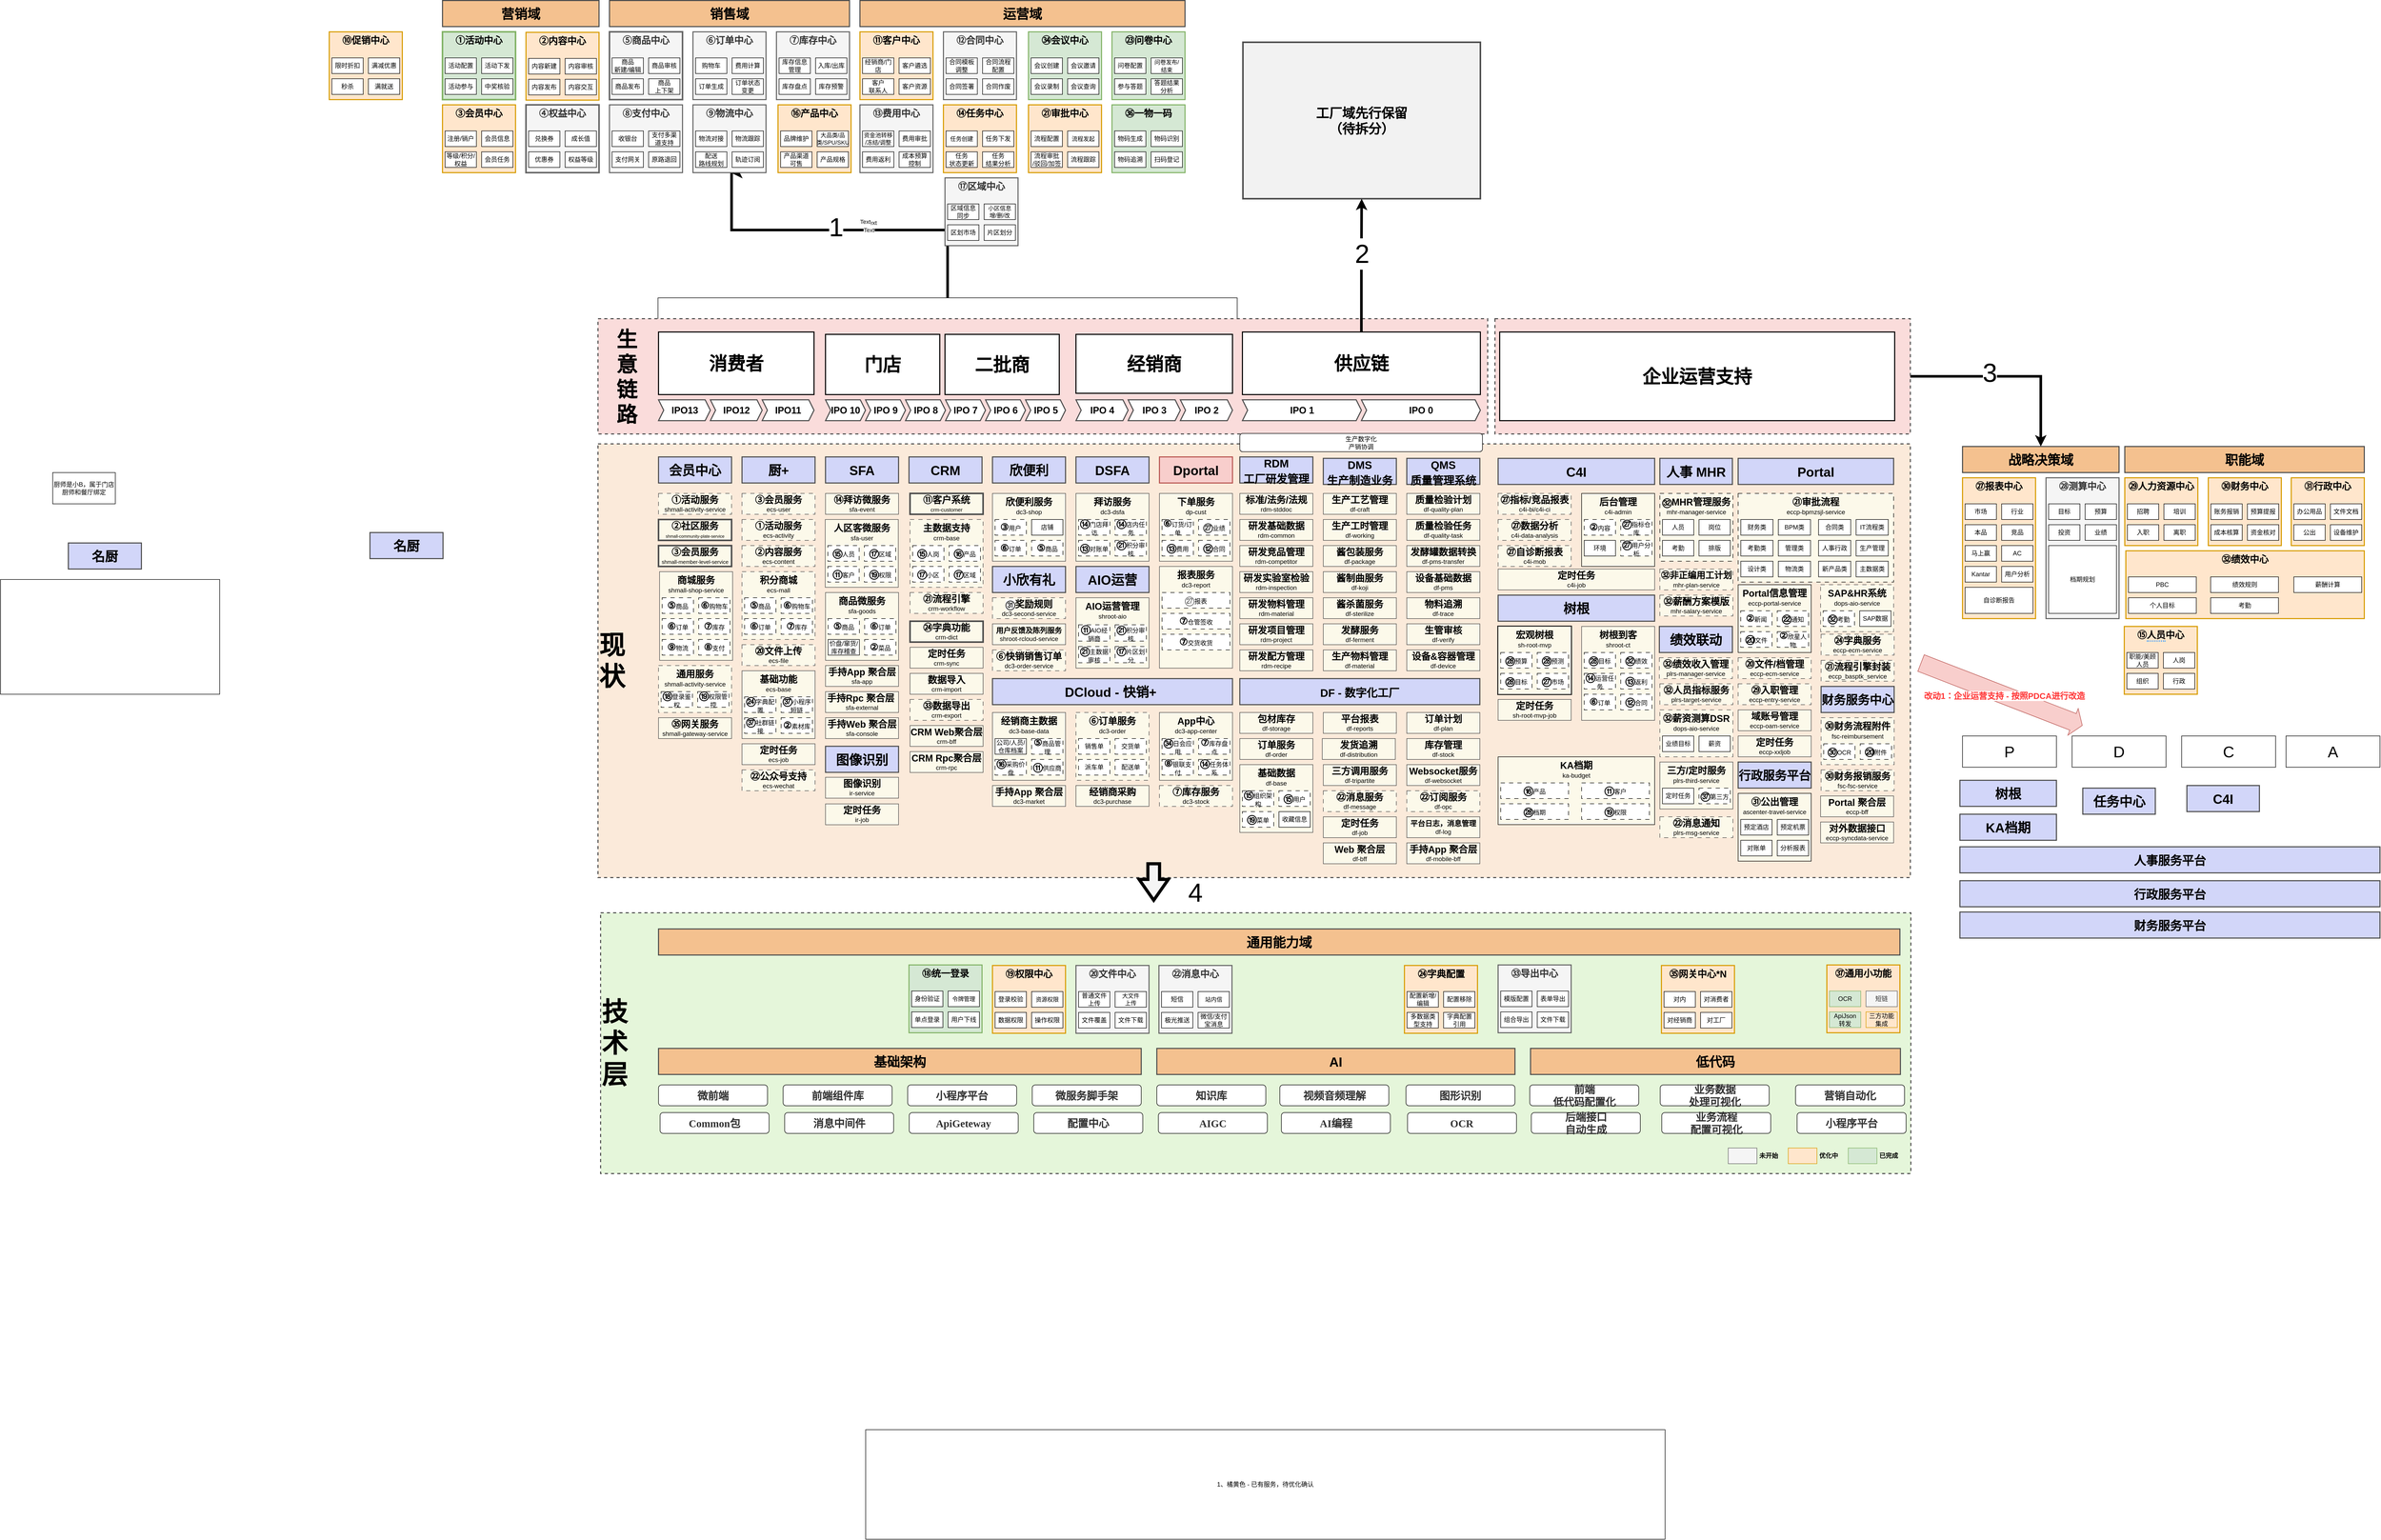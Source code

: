 <mxfile version="24.8.3">
  <diagram name="第 1 页" id="qQZf3QKmK9aggu2YcYBQ">
    <mxGraphModel dx="702" dy="2156" grid="1" gridSize="10" guides="1" tooltips="1" connect="1" arrows="1" fold="1" page="1" pageScale="1" pageWidth="827" pageHeight="1169" math="0" shadow="0">
      <root>
        <mxCell id="0" />
        <mxCell id="1" parent="0" />
        <mxCell id="XF1549zzeEAgAK72aRJu-30" style="edgeStyle=orthogonalEdgeStyle;rounded=0;orthogonalLoop=1;jettySize=auto;html=1;exitX=0.5;exitY=0;exitDx=0;exitDy=0;strokeWidth=5;" edge="1" parent="1" source="XF1549zzeEAgAK72aRJu-29">
          <mxGeometry relative="1" as="geometry">
            <mxPoint x="2620" y="-520" as="targetPoint" />
            <Array as="points">
              <mxPoint x="3035" y="-410" />
              <mxPoint x="2621" y="-410" />
            </Array>
          </mxGeometry>
        </mxCell>
        <mxCell id="XF1549zzeEAgAK72aRJu-39" value="&lt;font style=&quot;font-size: 50px;&quot;&gt;1&lt;/font&gt;" style="edgeLabel;html=1;align=center;verticalAlign=middle;resizable=0;points=[];" vertex="1" connectable="0" parent="XF1549zzeEAgAK72aRJu-30">
          <mxGeometry x="0.053" y="-6" relative="1" as="geometry">
            <mxPoint x="1" as="offset" />
          </mxGeometry>
        </mxCell>
        <mxCell id="XF1549zzeEAgAK72aRJu-44" value="Text" style="edgeLabel;html=1;align=center;verticalAlign=middle;resizable=0;points=[];" vertex="1" connectable="0" parent="XF1549zzeEAgAK72aRJu-30">
          <mxGeometry x="-0.139" relative="1" as="geometry">
            <mxPoint x="1" as="offset" />
          </mxGeometry>
        </mxCell>
        <mxCell id="XF1549zzeEAgAK72aRJu-46" value="Text" style="edgeLabel;html=1;align=center;verticalAlign=middle;resizable=0;points=[];" vertex="1" connectable="0" parent="XF1549zzeEAgAK72aRJu-30">
          <mxGeometry x="-0.155" y="-14" relative="1" as="geometry">
            <mxPoint as="offset" />
          </mxGeometry>
        </mxCell>
        <mxCell id="XF1549zzeEAgAK72aRJu-47" value="Text" style="edgeLabel;html=1;align=center;verticalAlign=middle;resizable=0;points=[];" vertex="1" connectable="0" parent="XF1549zzeEAgAK72aRJu-30">
          <mxGeometry x="-0.12" y="-16" relative="1" as="geometry">
            <mxPoint as="offset" />
          </mxGeometry>
        </mxCell>
        <mxCell id="XF1549zzeEAgAK72aRJu-29" value="" style="rounded=0;whiteSpace=wrap;html=1;" vertex="1" parent="1">
          <mxGeometry x="2480" y="-280" width="1110" height="200" as="geometry" />
        </mxCell>
        <mxCell id="8Zci_N4jVoXhXL_Aa34t-2" value="&lt;span style=&quot;font-size: 50px;&quot;&gt;&lt;b&gt;现&lt;br&gt;状&lt;/b&gt;&lt;/span&gt;" style="rounded=0;whiteSpace=wrap;html=1;dashed=1;glass=0;shadow=0;verticalAlign=middle;fillColor=#fbeada;strokeColor=#4D4D4D;fillStyle=auto;strokeWidth=2;align=left;" parent="1" vertex="1">
          <mxGeometry x="2365" width="2515" height="831.5" as="geometry" />
        </mxCell>
        <mxCell id="8Zci_N4jVoXhXL_Aa34t-3" value="" style="group" parent="1" vertex="1" connectable="0">
          <mxGeometry x="2481" y="1159" width="2430" height="300" as="geometry" />
        </mxCell>
        <mxCell id="8Zci_N4jVoXhXL_Aa34t-4" value="&lt;span style=&quot;font-size: 50px;&quot;&gt;技&lt;br&gt;术&lt;br&gt;层&lt;/span&gt;" style="rounded=0;whiteSpace=wrap;html=1;dashed=1;glass=0;shadow=0;verticalAlign=middle;fontStyle=1;fillStyle=auto;strokeColor=#4D4D4D;strokeWidth=2;align=left;fontFamily=Helvetica;fontSize=12;fontColor=default;fillColor=#e5f6da;" parent="8Zci_N4jVoXhXL_Aa34t-3" vertex="1">
          <mxGeometry x="-111" y="-260" width="2511" height="500" as="geometry" />
        </mxCell>
        <mxCell id="8Zci_N4jVoXhXL_Aa34t-5" value="&lt;span style=&quot;color: rgb(50, 50, 50); font-family: 黑体; font-size: 20px; font-weight: 700; background-color: rgba(255, 255, 255, 0.01);&quot;&gt;微前端&lt;/span&gt;" style="rounded=1;whiteSpace=wrap;html=1;strokeColor=default;align=center;verticalAlign=middle;fontFamily=Helvetica;fontSize=12;fontColor=default;fillColor=default;" parent="8Zci_N4jVoXhXL_Aa34t-3" vertex="1">
          <mxGeometry y="70" width="208.893" height="40" as="geometry" />
        </mxCell>
        <mxCell id="8Zci_N4jVoXhXL_Aa34t-6" value="基础架构" style="rounded=0;whiteSpace=wrap;html=1;fillColor=#f4c18f;strokeColor=#4D4D4D;fontSize=25;fontStyle=1;strokeWidth=2;align=center;verticalAlign=middle;fontFamily=Helvetica;fontColor=default;" parent="8Zci_N4jVoXhXL_Aa34t-3" vertex="1">
          <mxGeometry width="925.098" height="50" as="geometry" />
        </mxCell>
        <mxCell id="8Zci_N4jVoXhXL_Aa34t-7" value="AI" style="rounded=0;whiteSpace=wrap;html=1;fillColor=#f4c18f;strokeColor=#4D4D4D;fontSize=25;fontStyle=1;strokeWidth=2;align=center;verticalAlign=middle;fontFamily=Helvetica;fontColor=default;" parent="8Zci_N4jVoXhXL_Aa34t-3" vertex="1">
          <mxGeometry x="954.94" width="686.363" height="50" as="geometry" />
        </mxCell>
        <mxCell id="8Zci_N4jVoXhXL_Aa34t-8" value="低代码" style="rounded=0;whiteSpace=wrap;html=1;fillColor=#f4c18f;strokeColor=#4D4D4D;fontSize=25;fontStyle=1;strokeWidth=2;align=center;verticalAlign=middle;fontFamily=Helvetica;fontColor=default;" parent="8Zci_N4jVoXhXL_Aa34t-3" vertex="1">
          <mxGeometry x="1671.14" width="708.86" height="50" as="geometry" />
        </mxCell>
        <mxCell id="8Zci_N4jVoXhXL_Aa34t-9" value="&lt;span style=&quot;color: rgb(50, 50, 50); font-family: 黑体; font-size: 20px; font-weight: 700; background-color: rgba(255, 255, 255, 0.01);&quot;&gt;小程序平台&lt;/span&gt;" style="rounded=1;whiteSpace=wrap;html=1;strokeColor=default;align=center;verticalAlign=middle;fontFamily=Helvetica;fontSize=12;fontColor=default;fillColor=default;" parent="8Zci_N4jVoXhXL_Aa34t-3" vertex="1">
          <mxGeometry x="477.47" y="70" width="208.893" height="40" as="geometry" />
        </mxCell>
        <mxCell id="8Zci_N4jVoXhXL_Aa34t-10" value="&lt;span style=&quot;color: rgb(50, 50, 50); font-family: 黑体; font-size: 20px; font-weight: 700; background-color: rgba(255, 255, 255, 0.01);&quot;&gt;前端组件库&lt;/span&gt;" style="rounded=1;whiteSpace=wrap;html=1;strokeColor=default;align=center;verticalAlign=middle;fontFamily=Helvetica;fontSize=12;fontColor=default;fillColor=default;" parent="8Zci_N4jVoXhXL_Aa34t-3" vertex="1">
          <mxGeometry x="238.735" y="70" width="208.893" height="40" as="geometry" />
        </mxCell>
        <mxCell id="8Zci_N4jVoXhXL_Aa34t-11" value="&lt;span style=&quot;color: rgb(50, 50, 50); font-family: 黑体; font-size: 20px; font-weight: 700; background-color: rgba(255, 255, 255, 0.01);&quot;&gt;微服务脚手架&lt;/span&gt;" style="rounded=1;whiteSpace=wrap;html=1;strokeColor=default;align=center;verticalAlign=middle;fontFamily=Helvetica;fontSize=12;fontColor=default;fillColor=default;" parent="8Zci_N4jVoXhXL_Aa34t-3" vertex="1">
          <mxGeometry x="716.205" y="70" width="208.893" height="40" as="geometry" />
        </mxCell>
        <mxCell id="8Zci_N4jVoXhXL_Aa34t-12" value="&lt;span style=&quot;color: rgb(50, 50, 50); font-family: 黑体; font-size: 20px; font-weight: 700; background-color: rgba(255, 255, 255, 0.01);&quot;&gt;Common包&lt;/span&gt;" style="rounded=1;whiteSpace=wrap;html=1;strokeColor=default;align=center;verticalAlign=middle;fontFamily=Helvetica;fontSize=12;fontColor=default;fillColor=default;" parent="8Zci_N4jVoXhXL_Aa34t-3" vertex="1">
          <mxGeometry x="2.984" y="123" width="208.893" height="40" as="geometry" />
        </mxCell>
        <mxCell id="8Zci_N4jVoXhXL_Aa34t-13" value="&lt;span style=&quot;color: rgb(50, 50, 50); font-family: 黑体; font-size: 20px; font-weight: 700; background-color: rgba(255, 255, 255, 0.01);&quot;&gt;ApiGeteway&lt;/span&gt;" style="rounded=1;whiteSpace=wrap;html=1;strokeColor=default;align=center;verticalAlign=middle;fontFamily=Helvetica;fontSize=12;fontColor=default;fillColor=default;" parent="8Zci_N4jVoXhXL_Aa34t-3" vertex="1">
          <mxGeometry x="480.454" y="123" width="208.893" height="40" as="geometry" />
        </mxCell>
        <mxCell id="8Zci_N4jVoXhXL_Aa34t-14" value="&lt;span style=&quot;color: rgb(50, 50, 50); font-family: 黑体; font-size: 20px; font-weight: 700; background-color: rgba(255, 255, 255, 0.01);&quot;&gt;消息中间件&lt;/span&gt;" style="rounded=1;whiteSpace=wrap;html=1;strokeColor=default;align=center;verticalAlign=middle;fontFamily=Helvetica;fontSize=12;fontColor=default;fillColor=default;" parent="8Zci_N4jVoXhXL_Aa34t-3" vertex="1">
          <mxGeometry x="241.719" y="123" width="208.893" height="40" as="geometry" />
        </mxCell>
        <mxCell id="8Zci_N4jVoXhXL_Aa34t-15" value="&lt;span style=&quot;color: rgb(50, 50, 50); font-family: 黑体; font-size: 20px; font-weight: 700; background-color: rgba(255, 255, 255, 0.01);&quot;&gt;配置中心&lt;/span&gt;" style="rounded=1;whiteSpace=wrap;html=1;strokeColor=default;align=center;verticalAlign=middle;fontFamily=Helvetica;fontSize=12;fontColor=default;fillColor=default;" parent="8Zci_N4jVoXhXL_Aa34t-3" vertex="1">
          <mxGeometry x="719.189" y="123" width="208.893" height="40" as="geometry" />
        </mxCell>
        <mxCell id="8Zci_N4jVoXhXL_Aa34t-16" value="&lt;span style=&quot;color: rgb(50, 50, 50); font-family: 黑体; font-size: 20px; font-weight: 700; background-color: rgba(255, 255, 255, 0.01);&quot;&gt;知识库&lt;/span&gt;" style="rounded=1;whiteSpace=wrap;html=1;strokeColor=default;align=center;verticalAlign=middle;fontFamily=Helvetica;fontSize=12;fontColor=default;fillColor=default;" parent="8Zci_N4jVoXhXL_Aa34t-3" vertex="1">
          <mxGeometry x="954.94" y="70" width="208.893" height="40" as="geometry" />
        </mxCell>
        <mxCell id="8Zci_N4jVoXhXL_Aa34t-17" value="&lt;font face=&quot;黑体&quot; color=&quot;#323232&quot;&gt;&lt;span style=&quot;font-size: 20px; background-color: rgba(255, 255, 255, 0.01);&quot;&gt;&lt;b&gt;AIGC&lt;/b&gt;&lt;/span&gt;&lt;/font&gt;" style="rounded=1;whiteSpace=wrap;html=1;strokeColor=default;align=center;verticalAlign=middle;fontFamily=Helvetica;fontSize=12;fontColor=default;fillColor=default;" parent="8Zci_N4jVoXhXL_Aa34t-3" vertex="1">
          <mxGeometry x="957.924" y="123" width="208.893" height="40" as="geometry" />
        </mxCell>
        <mxCell id="8Zci_N4jVoXhXL_Aa34t-18" value="&lt;span style=&quot;color: rgb(50, 50, 50); font-family: 黑体; font-size: 20px; font-weight: 700; background-color: rgba(255, 255, 255, 0.01);&quot;&gt;视频音频理解&lt;/span&gt;" style="rounded=1;whiteSpace=wrap;html=1;strokeColor=default;align=center;verticalAlign=middle;fontFamily=Helvetica;fontSize=12;fontColor=default;fillColor=default;" parent="8Zci_N4jVoXhXL_Aa34t-3" vertex="1">
          <mxGeometry x="1190.691" y="70" width="208.893" height="40" as="geometry" />
        </mxCell>
        <mxCell id="8Zci_N4jVoXhXL_Aa34t-19" value="&lt;span style=&quot;color: rgb(50, 50, 50); font-family: 黑体; font-size: 20px; font-weight: 700; background-color: rgba(255, 255, 255, 0.01);&quot;&gt;AI编程&lt;/span&gt;" style="rounded=1;whiteSpace=wrap;html=1;strokeColor=default;align=center;verticalAlign=middle;fontFamily=Helvetica;fontSize=12;fontColor=default;fillColor=default;" parent="8Zci_N4jVoXhXL_Aa34t-3" vertex="1">
          <mxGeometry x="1193.675" y="123" width="208.893" height="40" as="geometry" />
        </mxCell>
        <mxCell id="8Zci_N4jVoXhXL_Aa34t-20" value="&lt;span style=&quot;color: rgb(50, 50, 50); font-family: 黑体; font-size: 20px; font-weight: 700; background-color: rgba(255, 255, 255, 0.01);&quot;&gt;图形识别&lt;/span&gt;" style="rounded=1;whiteSpace=wrap;html=1;strokeColor=default;align=center;verticalAlign=middle;fontFamily=Helvetica;fontSize=12;fontColor=default;fillColor=default;" parent="8Zci_N4jVoXhXL_Aa34t-3" vertex="1">
          <mxGeometry x="1432.41" y="70" width="208.893" height="40" as="geometry" />
        </mxCell>
        <mxCell id="8Zci_N4jVoXhXL_Aa34t-21" value="&lt;font face=&quot;黑体&quot; color=&quot;#323232&quot;&gt;&lt;span style=&quot;font-size: 20px; background-color: rgba(255, 255, 255, 0.01);&quot;&gt;&lt;b&gt;OCR&lt;/b&gt;&lt;/span&gt;&lt;/font&gt;" style="rounded=1;whiteSpace=wrap;html=1;strokeColor=default;align=center;verticalAlign=middle;fontFamily=Helvetica;fontSize=12;fontColor=default;fillColor=default;" parent="8Zci_N4jVoXhXL_Aa34t-3" vertex="1">
          <mxGeometry x="1435.394" y="123" width="208.893" height="40" as="geometry" />
        </mxCell>
        <mxCell id="8Zci_N4jVoXhXL_Aa34t-22" value="&lt;span style=&quot;color: rgb(50, 50, 50); font-family: 黑体; font-size: 20px; font-weight: 700; background-color: rgba(255, 255, 255, 0.01);&quot;&gt;前端&lt;br&gt;低代码配置化&lt;/span&gt;" style="rounded=1;whiteSpace=wrap;html=1;strokeColor=default;align=center;verticalAlign=middle;fontFamily=Helvetica;fontSize=12;fontColor=default;fillColor=default;" parent="8Zci_N4jVoXhXL_Aa34t-3" vertex="1">
          <mxGeometry x="1669.653" y="70" width="208.893" height="40" as="geometry" />
        </mxCell>
        <mxCell id="8Zci_N4jVoXhXL_Aa34t-23" value="&lt;font face=&quot;黑体&quot; color=&quot;#323232&quot;&gt;&lt;span style=&quot;font-size: 20px; background-color: rgba(255, 255, 255, 0.01);&quot;&gt;&lt;b&gt;后端接口&lt;br&gt;自动生成&lt;/b&gt;&lt;/span&gt;&lt;/font&gt;" style="rounded=1;whiteSpace=wrap;html=1;strokeColor=default;align=center;verticalAlign=middle;fontFamily=Helvetica;fontSize=12;fontColor=default;fillColor=default;" parent="8Zci_N4jVoXhXL_Aa34t-3" vertex="1">
          <mxGeometry x="1672.637" y="123" width="208.893" height="40" as="geometry" />
        </mxCell>
        <mxCell id="8Zci_N4jVoXhXL_Aa34t-24" value="&lt;span style=&quot;color: rgb(50, 50, 50); font-family: 黑体; font-size: 20px; font-weight: 700; background-color: rgba(255, 255, 255, 0.01);&quot;&gt;业务数据&lt;/span&gt;&lt;br style=&quot;color: rgb(50, 50, 50); font-family: 黑体; font-size: 20px; font-weight: 700;&quot;&gt;&lt;span style=&quot;color: rgb(50, 50, 50); font-family: 黑体; font-size: 20px; font-weight: 700; background-color: rgba(255, 255, 255, 0.01);&quot;&gt;处理可视化&lt;/span&gt;" style="rounded=1;whiteSpace=wrap;html=1;strokeColor=default;align=center;verticalAlign=middle;fontFamily=Helvetica;fontSize=12;fontColor=default;fillColor=default;" parent="8Zci_N4jVoXhXL_Aa34t-3" vertex="1">
          <mxGeometry x="1919.634" y="70" width="208.893" height="40" as="geometry" />
        </mxCell>
        <mxCell id="8Zci_N4jVoXhXL_Aa34t-25" value="&lt;span style=&quot;color: rgb(50, 50, 50); font-family: 黑体; font-size: 20px; font-weight: 700; background-color: rgba(255, 255, 255, 0.01);&quot;&gt;业务流程&lt;br&gt;配置可视化&lt;/span&gt;" style="rounded=1;whiteSpace=wrap;html=1;strokeColor=default;align=center;verticalAlign=middle;fontFamily=Helvetica;fontSize=12;fontColor=default;fillColor=default;" parent="8Zci_N4jVoXhXL_Aa34t-3" vertex="1">
          <mxGeometry x="1922.618" y="123" width="208.893" height="40" as="geometry" />
        </mxCell>
        <mxCell id="8Zci_N4jVoXhXL_Aa34t-26" value="&lt;span style=&quot;color: rgb(50, 50, 50); font-family: 黑体; font-size: 20px; font-weight: 700; background-color: rgba(255, 255, 255, 0.01);&quot;&gt;营销自动化&lt;/span&gt;" style="rounded=1;whiteSpace=wrap;html=1;strokeColor=default;align=center;verticalAlign=middle;fontFamily=Helvetica;fontSize=12;fontColor=default;fillColor=default;" parent="8Zci_N4jVoXhXL_Aa34t-3" vertex="1">
          <mxGeometry x="2179.003" y="70" width="208.893" height="40" as="geometry" />
        </mxCell>
        <mxCell id="8Zci_N4jVoXhXL_Aa34t-27" value="&lt;font face=&quot;黑体&quot; color=&quot;#323232&quot;&gt;&lt;span style=&quot;font-size: 20px; background-color: rgba(255, 255, 255, 0.01);&quot;&gt;&lt;b&gt;小程序平台&lt;/b&gt;&lt;/span&gt;&lt;/font&gt;" style="rounded=1;whiteSpace=wrap;html=1;strokeColor=default;align=center;verticalAlign=middle;fontFamily=Helvetica;fontSize=12;fontColor=default;fillColor=default;" parent="8Zci_N4jVoXhXL_Aa34t-3" vertex="1">
          <mxGeometry x="2181.987" y="123" width="208.893" height="40" as="geometry" />
        </mxCell>
        <mxCell id="XF1549zzeEAgAK72aRJu-14" value="" style="group" vertex="1" connectable="0" parent="8Zci_N4jVoXhXL_Aa34t-3">
          <mxGeometry x="2280" y="191" width="100" height="30" as="geometry" />
        </mxCell>
        <mxCell id="XF1549zzeEAgAK72aRJu-12" value="" style="rounded=0;whiteSpace=wrap;html=1;fillColor=#d5e8d4;strokeColor=#82b366;" vertex="1" parent="XF1549zzeEAgAK72aRJu-14">
          <mxGeometry width="55" height="30" as="geometry" />
        </mxCell>
        <mxCell id="XF1549zzeEAgAK72aRJu-13" value="已完成" style="text;html=1;align=center;verticalAlign=middle;whiteSpace=wrap;rounded=0;fontStyle=1" vertex="1" parent="XF1549zzeEAgAK72aRJu-14">
          <mxGeometry x="55" width="45" height="30" as="geometry" />
        </mxCell>
        <mxCell id="XF1549zzeEAgAK72aRJu-15" value="" style="group" vertex="1" connectable="0" parent="8Zci_N4jVoXhXL_Aa34t-3">
          <mxGeometry x="2165" y="191" width="100" height="30" as="geometry" />
        </mxCell>
        <mxCell id="XF1549zzeEAgAK72aRJu-10" value="" style="rounded=0;whiteSpace=wrap;html=1;fillColor=#ffe6cc;strokeColor=#d79b00;" vertex="1" parent="XF1549zzeEAgAK72aRJu-15">
          <mxGeometry width="55" height="30" as="geometry" />
        </mxCell>
        <mxCell id="XF1549zzeEAgAK72aRJu-11" value="优化中" style="text;html=1;align=center;verticalAlign=middle;whiteSpace=wrap;rounded=0;fontStyle=1" vertex="1" parent="XF1549zzeEAgAK72aRJu-15">
          <mxGeometry x="55" width="45" height="30" as="geometry" />
        </mxCell>
        <mxCell id="XF1549zzeEAgAK72aRJu-16" value="" style="group" vertex="1" connectable="0" parent="8Zci_N4jVoXhXL_Aa34t-3">
          <mxGeometry x="2050" y="191" width="100" height="30" as="geometry" />
        </mxCell>
        <mxCell id="XF1549zzeEAgAK72aRJu-8" value="" style="rounded=0;whiteSpace=wrap;html=1;fillColor=#f5f5f5;fontColor=#333333;strokeColor=#666666;" vertex="1" parent="XF1549zzeEAgAK72aRJu-16">
          <mxGeometry width="55" height="30" as="geometry" />
        </mxCell>
        <mxCell id="XF1549zzeEAgAK72aRJu-9" value="未开始" style="text;html=1;align=center;verticalAlign=middle;whiteSpace=wrap;rounded=0;fontStyle=1" vertex="1" parent="XF1549zzeEAgAK72aRJu-16">
          <mxGeometry x="55" width="45" height="30" as="geometry" />
        </mxCell>
        <mxCell id="8Zci_N4jVoXhXL_Aa34t-28" value="&lt;span style=&quot;font-size: 40px; font-weight: 700;&quot;&gt;&amp;nbsp; &amp;nbsp;生&lt;br&gt;&amp;nbsp; &amp;nbsp;意&lt;br&gt;&amp;nbsp; &amp;nbsp;链&lt;br&gt;&amp;nbsp; &amp;nbsp;路&lt;/span&gt;" style="rounded=0;whiteSpace=wrap;html=1;dashed=1;glass=0;shadow=0;verticalAlign=middle;fillColor=#fadcdb;strokeColor=#4D4D4D;fillStyle=auto;strokeWidth=2;align=left;" parent="1" vertex="1">
          <mxGeometry x="2365" y="-240" width="1705" height="221" as="geometry" />
        </mxCell>
        <mxCell id="8Zci_N4jVoXhXL_Aa34t-29" value="&lt;b style=&quot;font-size: 18px;&quot;&gt;㉗&lt;/b&gt;&lt;span style=&quot;font-size: 18px;&quot;&gt;&lt;b&gt;指标/竞品报表&lt;/b&gt;&lt;/span&gt;&lt;br&gt;c4i-bi/c4i-ci" style="rounded=0;whiteSpace=wrap;html=1;fillColor=#FCF9EA;strokeColor=#4D4D4D;align=center;verticalAlign=middle;fontFamily=Helvetica;fontSize=12;fontColor=default;dashed=1;dashPattern=8 8;" parent="1" vertex="1">
          <mxGeometry x="4090" y="95" width="140" height="40" as="geometry" />
        </mxCell>
        <mxCell id="8Zci_N4jVoXhXL_Aa34t-30" value="&lt;b style=&quot;font-size: 18px;&quot;&gt;㉗&lt;/b&gt;&lt;span style=&quot;font-size: 18px;&quot;&gt;&lt;b&gt;数据分析&lt;/b&gt;&lt;/span&gt;&lt;br&gt;c4i-data-analysis" style="rounded=0;whiteSpace=wrap;html=1;fillColor=#FCF9EA;strokeColor=#4D4D4D;align=center;verticalAlign=middle;fontFamily=Helvetica;fontSize=12;fontColor=default;dashed=1;dashPattern=8 8;" parent="1" vertex="1">
          <mxGeometry x="4090" y="145" width="140" height="40" as="geometry" />
        </mxCell>
        <mxCell id="8Zci_N4jVoXhXL_Aa34t-31" value="&lt;b style=&quot;font-size: 18px;&quot;&gt;㉗&lt;/b&gt;&lt;span style=&quot;font-size: 18px;&quot;&gt;&lt;b&gt;自诊断报表&lt;/b&gt;&lt;/span&gt;&lt;br&gt;c4i-mob" style="rounded=0;whiteSpace=wrap;html=1;fillColor=#FCF9EA;strokeColor=#4D4D4D;align=center;verticalAlign=middle;fontFamily=Helvetica;fontSize=12;fontColor=default;dashed=1;dashPattern=8 8;" parent="1" vertex="1">
          <mxGeometry x="4090" y="195" width="140" height="40" as="geometry" />
        </mxCell>
        <mxCell id="8Zci_N4jVoXhXL_Aa34t-33" value="&lt;font style=&quot;font-size: 35px;&quot;&gt;门店&lt;/font&gt;" style="rounded=0;whiteSpace=wrap;html=1;fontStyle=1;strokeWidth=2;" parent="1" vertex="1">
          <mxGeometry x="2801" y="-210" width="219" height="115.5" as="geometry" />
        </mxCell>
        <mxCell id="8Zci_N4jVoXhXL_Aa34t-34" value="&lt;font style=&quot;font-size: 35px;&quot;&gt;经销商&lt;/font&gt;" style="rounded=0;whiteSpace=wrap;html=1;fontStyle=1;strokeWidth=2;" parent="1" vertex="1">
          <mxGeometry x="3281" y="-210" width="300" height="113" as="geometry" />
        </mxCell>
        <mxCell id="8Zci_N4jVoXhXL_Aa34t-35" value="" style="group;strokeWidth=2;" parent="1" vertex="1" connectable="0">
          <mxGeometry x="2801" y="-84.5" width="460" height="40" as="geometry" />
        </mxCell>
        <mxCell id="8Zci_N4jVoXhXL_Aa34t-36" value="&lt;font size=&quot;1&quot; style=&quot;&quot;&gt;&lt;b style=&quot;font-size: 18px;&quot;&gt;IPO 10&lt;/b&gt;&lt;/font&gt;" style="html=1;shadow=0;dashed=0;align=center;verticalAlign=middle;shape=mxgraph.arrows2.arrow;dy=0;dx=10;notch=10;fillColor=#FFFFFF;strokeColor=#4D4D4D;strokeWidth=2;" parent="8Zci_N4jVoXhXL_Aa34t-35" vertex="1">
          <mxGeometry width="76.667" height="40" as="geometry" />
        </mxCell>
        <mxCell id="8Zci_N4jVoXhXL_Aa34t-37" value="&lt;font size=&quot;1&quot; style=&quot;&quot;&gt;&lt;b style=&quot;font-size: 18px;&quot;&gt;IPO 9&lt;/b&gt;&lt;/font&gt;" style="html=1;shadow=0;dashed=0;align=center;verticalAlign=middle;shape=mxgraph.arrows2.arrow;dy=0;dx=10;notch=10;fillColor=#FFFFFF;strokeColor=#4D4D4D;strokeWidth=2;" parent="8Zci_N4jVoXhXL_Aa34t-35" vertex="1">
          <mxGeometry x="76.667" width="76.667" height="40" as="geometry" />
        </mxCell>
        <mxCell id="8Zci_N4jVoXhXL_Aa34t-38" value="&lt;font size=&quot;1&quot; style=&quot;&quot;&gt;&lt;b style=&quot;font-size: 18px;&quot;&gt;IPO 8&lt;/b&gt;&lt;/font&gt;" style="html=1;shadow=0;dashed=0;align=center;verticalAlign=middle;shape=mxgraph.arrows2.arrow;dy=0;dx=10;notch=10;fillColor=#FFFFFF;strokeColor=#4D4D4D;strokeWidth=2;" parent="8Zci_N4jVoXhXL_Aa34t-35" vertex="1">
          <mxGeometry x="153.333" width="76.667" height="40" as="geometry" />
        </mxCell>
        <mxCell id="8Zci_N4jVoXhXL_Aa34t-39" value="&lt;font size=&quot;1&quot; style=&quot;&quot;&gt;&lt;b style=&quot;font-size: 18px;&quot;&gt;IPO 7&lt;/b&gt;&lt;/font&gt;" style="html=1;shadow=0;dashed=0;align=center;verticalAlign=middle;shape=mxgraph.arrows2.arrow;dy=0;dx=10;notch=10;fillColor=#FFFFFF;strokeColor=#4D4D4D;strokeWidth=2;" parent="8Zci_N4jVoXhXL_Aa34t-35" vertex="1">
          <mxGeometry x="230" width="76.667" height="40" as="geometry" />
        </mxCell>
        <mxCell id="8Zci_N4jVoXhXL_Aa34t-40" value="&lt;font size=&quot;1&quot; style=&quot;&quot;&gt;&lt;b style=&quot;font-size: 18px;&quot;&gt;IPO 6&lt;/b&gt;&lt;/font&gt;" style="html=1;shadow=0;dashed=0;align=center;verticalAlign=middle;shape=mxgraph.arrows2.arrow;dy=0;dx=10;notch=10;fillColor=#FFFFFF;strokeColor=#4D4D4D;strokeWidth=2;" parent="8Zci_N4jVoXhXL_Aa34t-35" vertex="1">
          <mxGeometry x="306.667" width="76.667" height="40" as="geometry" />
        </mxCell>
        <mxCell id="8Zci_N4jVoXhXL_Aa34t-41" value="&lt;font size=&quot;1&quot; style=&quot;&quot;&gt;&lt;b style=&quot;font-size: 18px;&quot;&gt;IPO 5&lt;/b&gt;&lt;/font&gt;" style="html=1;shadow=0;dashed=0;align=center;verticalAlign=middle;shape=mxgraph.arrows2.arrow;dy=0;dx=10;notch=10;fillColor=#FFFFFF;strokeColor=#4D4D4D;strokeWidth=2;" parent="8Zci_N4jVoXhXL_Aa34t-35" vertex="1">
          <mxGeometry x="383.333" width="76.667" height="40" as="geometry" />
        </mxCell>
        <mxCell id="8Zci_N4jVoXhXL_Aa34t-42" value="&lt;font size=&quot;1&quot; style=&quot;&quot;&gt;&lt;b style=&quot;font-size: 18px;&quot;&gt;IPO 4&lt;/b&gt;&lt;/font&gt;" style="html=1;shadow=0;dashed=0;align=center;verticalAlign=middle;shape=mxgraph.arrows2.arrow;dy=0;dx=10;notch=10;fillColor=#FFFFFF;strokeColor=#4D4D4D;strokeWidth=2;" parent="1" vertex="1">
          <mxGeometry x="3281" y="-84.5" width="100" height="40" as="geometry" />
        </mxCell>
        <mxCell id="8Zci_N4jVoXhXL_Aa34t-43" value="&lt;font size=&quot;1&quot; style=&quot;&quot;&gt;&lt;b style=&quot;font-size: 18px;&quot;&gt;IPO 3&lt;/b&gt;&lt;/font&gt;" style="html=1;shadow=0;dashed=0;align=center;verticalAlign=middle;shape=mxgraph.arrows2.arrow;dy=0;dx=10;notch=10;fillColor=#FFFFFF;strokeColor=#4D4D4D;strokeWidth=2;" parent="1" vertex="1">
          <mxGeometry x="3381" y="-84.5" width="100" height="40" as="geometry" />
        </mxCell>
        <mxCell id="8Zci_N4jVoXhXL_Aa34t-44" value="&lt;font size=&quot;1&quot; style=&quot;&quot;&gt;&lt;b style=&quot;font-size: 18px;&quot;&gt;IPO 2&lt;/b&gt;&lt;/font&gt;" style="html=1;shadow=0;dashed=0;align=center;verticalAlign=middle;shape=mxgraph.arrows2.arrow;dy=0;dx=10;notch=10;fillColor=#FFFFFF;strokeColor=#4D4D4D;strokeWidth=2;" parent="1" vertex="1">
          <mxGeometry x="3481" y="-84.5" width="100" height="40" as="geometry" />
        </mxCell>
        <mxCell id="8Zci_N4jVoXhXL_Aa34t-45" value="C4I" style="rounded=0;whiteSpace=wrap;html=1;fillColor=#d2d6f9;strokeColor=#4D4D4D;fontSize=25;fontStyle=1;strokeWidth=2;align=center;verticalAlign=middle;fontFamily=Helvetica;fontColor=default;" parent="1" vertex="1">
          <mxGeometry x="4090" y="27.75" width="300" height="50" as="geometry" />
        </mxCell>
        <mxCell id="8Zci_N4jVoXhXL_Aa34t-47" value="树根" style="rounded=0;whiteSpace=wrap;html=1;fillColor=#d2d6f9;strokeColor=#4D4D4D;fontSize=25;fontStyle=1;strokeWidth=2;align=center;verticalAlign=middle;fontFamily=Helvetica;fontColor=default;" parent="1" vertex="1">
          <mxGeometry x="4090" y="290" width="300" height="50" as="geometry" />
        </mxCell>
        <mxCell id="8Zci_N4jVoXhXL_Aa34t-48" value="" style="group;strokeColor=default;strokeWidth=3;" parent="1" vertex="1" connectable="0">
          <mxGeometry x="4090" y="350" width="140" height="130" as="geometry" />
        </mxCell>
        <mxCell id="8Zci_N4jVoXhXL_Aa34t-49" value="&lt;span style=&quot;font-size: 18px;&quot;&gt;&lt;b&gt;宏观树根&lt;/b&gt;&lt;/span&gt;&lt;br&gt;&lt;div&gt;sh-root-mvp&lt;/div&gt;" style="rounded=0;whiteSpace=wrap;html=1;fillColor=#FCF9EA;strokeColor=#4D4D4D;verticalAlign=top;align=center;fontFamily=Helvetica;fontSize=12;fontColor=default;" parent="8Zci_N4jVoXhXL_Aa34t-48" vertex="1">
          <mxGeometry width="140" height="130" as="geometry" />
        </mxCell>
        <mxCell id="8Zci_N4jVoXhXL_Aa34t-50" value="" style="group" parent="8Zci_N4jVoXhXL_Aa34t-48" vertex="1" connectable="0">
          <mxGeometry x="5" y="50" width="130" height="70" as="geometry" />
        </mxCell>
        <mxCell id="8Zci_N4jVoXhXL_Aa34t-51" value="" style="group" parent="8Zci_N4jVoXhXL_Aa34t-50" vertex="1" connectable="0">
          <mxGeometry width="130" height="30" as="geometry" />
        </mxCell>
        <mxCell id="8Zci_N4jVoXhXL_Aa34t-52" value="&lt;b style=&quot;font-size: 18px;&quot;&gt;㉘&lt;/b&gt;预算" style="rounded=0;whiteSpace=wrap;html=1;dashed=1;dashPattern=8 8;strokeColor=default;align=center;verticalAlign=middle;fontFamily=Helvetica;fontSize=12;fontColor=default;fillColor=default;" parent="8Zci_N4jVoXhXL_Aa34t-51" vertex="1">
          <mxGeometry width="60" height="30" as="geometry" />
        </mxCell>
        <mxCell id="8Zci_N4jVoXhXL_Aa34t-53" value="&lt;b style=&quot;font-size: 18px;&quot;&gt;㉘&lt;/b&gt;预测" style="rounded=0;whiteSpace=wrap;html=1;dashed=1;dashPattern=8 8;strokeColor=default;align=center;verticalAlign=middle;fontFamily=Helvetica;fontSize=12;fontColor=default;fillColor=default;" parent="8Zci_N4jVoXhXL_Aa34t-51" vertex="1">
          <mxGeometry x="70" width="60" height="30" as="geometry" />
        </mxCell>
        <mxCell id="8Zci_N4jVoXhXL_Aa34t-54" value="" style="group" parent="8Zci_N4jVoXhXL_Aa34t-50" vertex="1" connectable="0">
          <mxGeometry y="40" width="130" height="30" as="geometry" />
        </mxCell>
        <mxCell id="8Zci_N4jVoXhXL_Aa34t-55" value="&lt;b style=&quot;font-size: 18px;&quot;&gt;㉘&lt;/b&gt;目标" style="rounded=0;whiteSpace=wrap;html=1;dashed=1;dashPattern=8 8;strokeColor=default;align=center;verticalAlign=middle;fontFamily=Helvetica;fontSize=12;fontColor=default;fillColor=default;" parent="8Zci_N4jVoXhXL_Aa34t-54" vertex="1">
          <mxGeometry width="60" height="30" as="geometry" />
        </mxCell>
        <mxCell id="8Zci_N4jVoXhXL_Aa34t-56" value="&lt;b style=&quot;font-size: 18px;&quot;&gt;㉗&lt;/b&gt;市场" style="rounded=0;whiteSpace=wrap;html=1;dashed=1;dashPattern=8 8;strokeColor=default;align=center;verticalAlign=middle;fontFamily=Helvetica;fontSize=12;fontColor=default;fillColor=default;" parent="8Zci_N4jVoXhXL_Aa34t-54" vertex="1">
          <mxGeometry x="70" width="60" height="30" as="geometry" />
        </mxCell>
        <mxCell id="8Zci_N4jVoXhXL_Aa34t-57" value="&lt;span style=&quot;font-size: 18px;&quot;&gt;&lt;b&gt;定时任务&lt;/b&gt;&lt;/span&gt;&lt;br&gt;sh-root-mvp-job" style="rounded=0;whiteSpace=wrap;html=1;fillColor=#FCF9EA;strokeColor=#4D4D4D;align=center;verticalAlign=middle;fontFamily=Helvetica;fontSize=12;fontColor=default;" parent="1" vertex="1">
          <mxGeometry x="4090" y="490" width="140" height="40" as="geometry" />
        </mxCell>
        <mxCell id="8Zci_N4jVoXhXL_Aa34t-58" value="人事 MHR" style="rounded=0;whiteSpace=wrap;html=1;fillColor=#d2d6f9;strokeColor=#4D4D4D;fontSize=25;fontStyle=1;strokeWidth=2;align=center;verticalAlign=middle;fontFamily=Helvetica;fontColor=default;" parent="1" vertex="1">
          <mxGeometry x="4400" y="27.75" width="139" height="50" as="geometry" />
        </mxCell>
        <mxCell id="8Zci_N4jVoXhXL_Aa34t-59" value="&lt;b style=&quot;font-size: 18px;&quot;&gt;㉜&lt;/b&gt;&lt;span style=&quot;font-size: 18px;&quot;&gt;&lt;b&gt;薪酬方案模版&lt;/b&gt;&lt;/span&gt;&lt;br&gt;mhr-salary-service" style="rounded=0;whiteSpace=wrap;html=1;fillColor=#FCF9EA;strokeColor=#4D4D4D;align=center;verticalAlign=middle;fontFamily=Helvetica;fontSize=12;fontColor=default;dashed=1;dashPattern=8 8;" parent="1" vertex="1">
          <mxGeometry x="4400" y="290" width="140" height="40" as="geometry" />
        </mxCell>
        <mxCell id="8Zci_N4jVoXhXL_Aa34t-60" value="" style="group" parent="1" vertex="1" connectable="0">
          <mxGeometry x="4400" y="95" width="140" height="130" as="geometry" />
        </mxCell>
        <mxCell id="8Zci_N4jVoXhXL_Aa34t-61" value="&lt;b style=&quot;font-size: 18px;&quot;&gt;㉜&lt;/b&gt;&lt;span style=&quot;font-size: 18px;&quot;&gt;&lt;b&gt;MHR管理服务&lt;/b&gt;&lt;/span&gt;&lt;br&gt;&lt;div&gt;mhr-manager-service&lt;/div&gt;" style="rounded=0;whiteSpace=wrap;html=1;fillColor=#FCF9EA;strokeColor=#000000;verticalAlign=top;align=center;fontFamily=Helvetica;fontSize=12;fontColor=default;dashed=1;dashPattern=8 8;" parent="8Zci_N4jVoXhXL_Aa34t-60" vertex="1">
          <mxGeometry width="140" height="130" as="geometry" />
        </mxCell>
        <mxCell id="8Zci_N4jVoXhXL_Aa34t-62" value="" style="group" parent="8Zci_N4jVoXhXL_Aa34t-60" vertex="1" connectable="0">
          <mxGeometry x="5" y="50" width="130" height="70" as="geometry" />
        </mxCell>
        <mxCell id="8Zci_N4jVoXhXL_Aa34t-63" value="" style="group" parent="8Zci_N4jVoXhXL_Aa34t-62" vertex="1" connectable="0">
          <mxGeometry width="130" height="30" as="geometry" />
        </mxCell>
        <mxCell id="8Zci_N4jVoXhXL_Aa34t-64" value="人员" style="rounded=0;whiteSpace=wrap;html=1;" parent="8Zci_N4jVoXhXL_Aa34t-63" vertex="1">
          <mxGeometry width="60" height="30" as="geometry" />
        </mxCell>
        <mxCell id="8Zci_N4jVoXhXL_Aa34t-65" value="岗位" style="rounded=0;whiteSpace=wrap;html=1;" parent="8Zci_N4jVoXhXL_Aa34t-63" vertex="1">
          <mxGeometry x="70" width="60" height="30" as="geometry" />
        </mxCell>
        <mxCell id="8Zci_N4jVoXhXL_Aa34t-66" value="" style="group" parent="8Zci_N4jVoXhXL_Aa34t-62" vertex="1" connectable="0">
          <mxGeometry y="40" width="130" height="30" as="geometry" />
        </mxCell>
        <mxCell id="8Zci_N4jVoXhXL_Aa34t-67" value="考勤" style="rounded=0;whiteSpace=wrap;html=1;" parent="8Zci_N4jVoXhXL_Aa34t-66" vertex="1">
          <mxGeometry width="60" height="30" as="geometry" />
        </mxCell>
        <mxCell id="8Zci_N4jVoXhXL_Aa34t-68" value="排版" style="rounded=0;whiteSpace=wrap;html=1;" parent="8Zci_N4jVoXhXL_Aa34t-66" vertex="1">
          <mxGeometry x="70" width="60" height="30" as="geometry" />
        </mxCell>
        <mxCell id="8Zci_N4jVoXhXL_Aa34t-69" value="&lt;font style=&quot;font-size: 17px;&quot;&gt;&lt;b style=&quot;&quot;&gt;㉜&lt;/b&gt;&lt;b style=&quot;&quot;&gt;非正编用工计划&lt;/b&gt;&lt;/font&gt;&lt;br&gt;mhr-plan-service" style="rounded=0;whiteSpace=wrap;html=1;fillColor=#FCF9EA;strokeColor=#4D4D4D;align=center;verticalAlign=middle;fontFamily=Helvetica;fontSize=12;fontColor=default;dashed=1;dashPattern=8 8;" parent="1" vertex="1">
          <mxGeometry x="4400" y="240" width="140" height="40" as="geometry" />
        </mxCell>
        <mxCell id="8Zci_N4jVoXhXL_Aa34t-70" value="绩效联动" style="rounded=0;whiteSpace=wrap;html=1;fillColor=#d2d6f9;strokeColor=#4D4D4D;fontSize=25;fontStyle=1;strokeWidth=2;align=center;verticalAlign=middle;fontFamily=Helvetica;fontColor=default;" parent="1" vertex="1">
          <mxGeometry x="4399" y="350" width="140" height="50" as="geometry" />
        </mxCell>
        <mxCell id="8Zci_N4jVoXhXL_Aa34t-71" value="" style="group;fillColor=#FCF9EA;strokeColor=#4D4D4D;" parent="1" vertex="1" connectable="0">
          <mxGeometry x="4400" y="610" width="140" height="90" as="geometry" />
        </mxCell>
        <mxCell id="8Zci_N4jVoXhXL_Aa34t-72" value="&lt;span style=&quot;font-size: 18px;&quot;&gt;&lt;b&gt;三方/定时服务&lt;/b&gt;&lt;/span&gt;&lt;br&gt;plrs-third-service" style="rounded=0;whiteSpace=wrap;html=1;fillColor=#FCF9EA;strokeColor=#4D4D4D;verticalAlign=top;" parent="8Zci_N4jVoXhXL_Aa34t-71" vertex="1">
          <mxGeometry width="140" height="90" as="geometry" />
        </mxCell>
        <mxCell id="8Zci_N4jVoXhXL_Aa34t-73" value="" style="group;dashed=1;dashPattern=8 8;" parent="8Zci_N4jVoXhXL_Aa34t-71" vertex="1" connectable="0">
          <mxGeometry x="5" y="50" width="130" height="30" as="geometry" />
        </mxCell>
        <mxCell id="8Zci_N4jVoXhXL_Aa34t-74" value="定时任务" style="rounded=0;whiteSpace=wrap;html=1;strokeColor=default;align=center;verticalAlign=middle;fontFamily=Helvetica;fontSize=12;fontColor=default;fillColor=default;" parent="8Zci_N4jVoXhXL_Aa34t-73" vertex="1">
          <mxGeometry width="60" height="30" as="geometry" />
        </mxCell>
        <mxCell id="8Zci_N4jVoXhXL_Aa34t-75" value="&lt;b style=&quot;font-size: 18px;&quot;&gt;㊲&lt;/b&gt;第三方" style="rounded=0;whiteSpace=wrap;html=1;dashed=1;dashPattern=8 8;" parent="8Zci_N4jVoXhXL_Aa34t-73" vertex="1">
          <mxGeometry x="70" width="60" height="30" as="geometry" />
        </mxCell>
        <mxCell id="8Zci_N4jVoXhXL_Aa34t-76" value="&lt;b style=&quot;font-size: 18px;&quot;&gt;㉒&lt;/b&gt;&lt;span style=&quot;font-size: 18px;&quot;&gt;&lt;b&gt;消息通知&lt;/b&gt;&lt;/span&gt;&lt;br&gt;plrs-msg-service" style="rounded=0;whiteSpace=wrap;html=1;fillColor=#FCF9EA;strokeColor=#4D4D4D;align=center;verticalAlign=middle;fontFamily=Helvetica;fontSize=12;fontColor=default;dashed=1;dashPattern=8 8;" parent="1" vertex="1">
          <mxGeometry x="4400" y="715" width="140" height="40" as="geometry" />
        </mxCell>
        <mxCell id="8Zci_N4jVoXhXL_Aa34t-77" value="&lt;b style=&quot;font-size: 18px;&quot;&gt;㉜&lt;/b&gt;&lt;span style=&quot;font-size: 18px;&quot;&gt;&lt;b&gt;人员指标服务&lt;/b&gt;&lt;/span&gt;&lt;br&gt;plrs-target-service" style="rounded=0;whiteSpace=wrap;html=1;fillColor=#FCF9EA;strokeColor=#4D4D4D;align=center;verticalAlign=middle;fontFamily=Helvetica;fontSize=12;fontColor=default;dashed=1;dashPattern=8 8;" parent="1" vertex="1">
          <mxGeometry x="4400" y="460" width="140" height="40" as="geometry" />
        </mxCell>
        <mxCell id="8Zci_N4jVoXhXL_Aa34t-78" value="" style="group;fillColor=#FCF9EA;strokeColor=#4D4D4D;dashed=1;dashPattern=8 8;" parent="1" vertex="1" connectable="0">
          <mxGeometry x="4400" y="510" width="140" height="90" as="geometry" />
        </mxCell>
        <mxCell id="8Zci_N4jVoXhXL_Aa34t-79" value="&lt;b style=&quot;font-size: 18px;&quot;&gt;㉜&lt;/b&gt;&lt;span style=&quot;font-size: 18px;&quot;&gt;&lt;b&gt;薪资测算DSR&lt;/b&gt;&lt;/span&gt;&lt;br&gt;dops-aio-service" style="rounded=0;whiteSpace=wrap;html=1;fillColor=#FCF9EA;strokeColor=#4D4D4D;verticalAlign=top;dashed=1;dashPattern=8 8;" parent="8Zci_N4jVoXhXL_Aa34t-78" vertex="1">
          <mxGeometry width="140" height="90" as="geometry" />
        </mxCell>
        <mxCell id="8Zci_N4jVoXhXL_Aa34t-80" value="" style="group;dashed=1;dashPattern=8 8;" parent="8Zci_N4jVoXhXL_Aa34t-78" vertex="1" connectable="0">
          <mxGeometry x="5" y="50" width="130" height="30" as="geometry" />
        </mxCell>
        <mxCell id="8Zci_N4jVoXhXL_Aa34t-81" value="业绩目标" style="rounded=0;whiteSpace=wrap;html=1;strokeColor=default;align=center;verticalAlign=middle;fontFamily=Helvetica;fontSize=12;fontColor=default;fillColor=default;" parent="8Zci_N4jVoXhXL_Aa34t-80" vertex="1">
          <mxGeometry width="60" height="30" as="geometry" />
        </mxCell>
        <mxCell id="8Zci_N4jVoXhXL_Aa34t-82" value="薪资" style="rounded=0;whiteSpace=wrap;html=1;" parent="8Zci_N4jVoXhXL_Aa34t-80" vertex="1">
          <mxGeometry x="70" width="60" height="30" as="geometry" />
        </mxCell>
        <mxCell id="8Zci_N4jVoXhXL_Aa34t-83" value="图像识别" style="rounded=0;whiteSpace=wrap;html=1;fillColor=#d2d6f9;strokeColor=#4D4D4D;fontSize=25;fontStyle=1;strokeWidth=2;align=center;verticalAlign=middle;fontFamily=Helvetica;fontColor=default;" parent="1" vertex="1">
          <mxGeometry x="2801" y="579.75" width="140" height="50" as="geometry" />
        </mxCell>
        <mxCell id="8Zci_N4jVoXhXL_Aa34t-84" value="&lt;span style=&quot;font-size: 18px;&quot;&gt;&lt;b&gt;图像识别&lt;/b&gt;&lt;/span&gt;&lt;br&gt;&lt;div&gt;ir-service&lt;/div&gt;" style="rounded=0;whiteSpace=wrap;html=1;fillColor=#FCF9EA;strokeColor=#4D4D4D;align=center;verticalAlign=middle;fontFamily=Helvetica;fontSize=12;fontColor=default;" parent="1" vertex="1">
          <mxGeometry x="2801" y="639.25" width="140" height="40" as="geometry" />
        </mxCell>
        <mxCell id="8Zci_N4jVoXhXL_Aa34t-85" value="&lt;span style=&quot;font-size: 18px;&quot;&gt;&lt;b&gt;定时任务&lt;/b&gt;&lt;/span&gt;&lt;br&gt;&lt;div&gt;ir-job&lt;/div&gt;" style="rounded=0;whiteSpace=wrap;html=1;fillColor=#FCF9EA;strokeColor=#4D4D4D;align=center;verticalAlign=middle;fontFamily=Helvetica;fontSize=12;fontColor=default;" parent="1" vertex="1">
          <mxGeometry x="2801" y="690.25" width="140" height="40" as="geometry" />
        </mxCell>
        <mxCell id="8Zci_N4jVoXhXL_Aa34t-86" value="Portal" style="rounded=0;whiteSpace=wrap;html=1;fillColor=#d2d6f9;strokeColor=#4D4D4D;fontSize=25;fontStyle=1;strokeWidth=2;align=center;verticalAlign=middle;fontFamily=Helvetica;fontColor=default;" parent="1" vertex="1">
          <mxGeometry x="4550" y="27.75" width="298" height="50" as="geometry" />
        </mxCell>
        <mxCell id="8Zci_N4jVoXhXL_Aa34t-87" value="" style="group" parent="1" vertex="1" connectable="0">
          <mxGeometry x="4550" y="270" width="140" height="130" as="geometry" />
        </mxCell>
        <mxCell id="8Zci_N4jVoXhXL_Aa34t-88" value="&lt;span style=&quot;font-size: 18px;&quot;&gt;&lt;b&gt;Portal信息管理&lt;/b&gt;&lt;/span&gt;&lt;br&gt;&lt;div&gt;eccp-portal-service&lt;/div&gt;" style="rounded=0;whiteSpace=wrap;html=1;fillColor=#FCF9EA;strokeColor=#000000;verticalAlign=top;align=center;fontFamily=Helvetica;fontSize=12;fontColor=default;" parent="8Zci_N4jVoXhXL_Aa34t-87" vertex="1">
          <mxGeometry width="140" height="130" as="geometry" />
        </mxCell>
        <mxCell id="8Zci_N4jVoXhXL_Aa34t-89" value="" style="group" parent="8Zci_N4jVoXhXL_Aa34t-87" vertex="1" connectable="0">
          <mxGeometry x="5" y="50" width="130" height="70" as="geometry" />
        </mxCell>
        <mxCell id="8Zci_N4jVoXhXL_Aa34t-90" value="" style="group" parent="8Zci_N4jVoXhXL_Aa34t-89" vertex="1" connectable="0">
          <mxGeometry width="130" height="30" as="geometry" />
        </mxCell>
        <mxCell id="8Zci_N4jVoXhXL_Aa34t-91" value="&lt;b style=&quot;font-size: 18px;&quot;&gt;②&lt;/b&gt;新闻" style="rounded=0;whiteSpace=wrap;html=1;dashed=1;dashPattern=8 8;strokeColor=default;align=center;verticalAlign=middle;fontFamily=Helvetica;fontSize=12;fontColor=default;fillColor=default;" parent="8Zci_N4jVoXhXL_Aa34t-90" vertex="1">
          <mxGeometry width="60" height="30" as="geometry" />
        </mxCell>
        <mxCell id="8Zci_N4jVoXhXL_Aa34t-92" value="&lt;b style=&quot;font-size: 18px;&quot;&gt;㉒&lt;/b&gt;通知" style="rounded=0;whiteSpace=wrap;html=1;dashed=1;dashPattern=8 8;" parent="8Zci_N4jVoXhXL_Aa34t-90" vertex="1">
          <mxGeometry x="70" width="60" height="30" as="geometry" />
        </mxCell>
        <mxCell id="8Zci_N4jVoXhXL_Aa34t-93" value="" style="group" parent="8Zci_N4jVoXhXL_Aa34t-89" vertex="1" connectable="0">
          <mxGeometry y="40" width="130" height="30" as="geometry" />
        </mxCell>
        <mxCell id="8Zci_N4jVoXhXL_Aa34t-94" value="&lt;b style=&quot;font-size: 18px;&quot;&gt;⑳&lt;/b&gt;文件" style="rounded=0;whiteSpace=wrap;html=1;dashed=1;dashPattern=8 8;strokeColor=default;align=center;verticalAlign=middle;fontFamily=Helvetica;fontSize=12;fontColor=default;fillColor=default;" parent="8Zci_N4jVoXhXL_Aa34t-93" vertex="1">
          <mxGeometry width="60" height="30" as="geometry" />
        </mxCell>
        <mxCell id="8Zci_N4jVoXhXL_Aa34t-95" value="&lt;b style=&quot;font-size: 18px;&quot;&gt;②&lt;/b&gt;欣星人物" style="rounded=0;whiteSpace=wrap;html=1;dashed=1;dashPattern=8 8;strokeColor=default;align=center;verticalAlign=middle;fontFamily=Helvetica;fontSize=12;fontColor=default;fillColor=default;" parent="8Zci_N4jVoXhXL_Aa34t-93" vertex="1">
          <mxGeometry x="70" width="60" height="30" as="geometry" />
        </mxCell>
        <mxCell id="8Zci_N4jVoXhXL_Aa34t-96" value="&lt;b style=&quot;font-size: 18px;&quot;&gt;㉔&lt;/b&gt;&lt;span style=&quot;font-size: 18px;&quot;&gt;&lt;b&gt;字典服务&lt;/b&gt;&lt;/span&gt;&lt;br&gt;&lt;div&gt;eccp-ecm-service&lt;/div&gt;" style="rounded=0;whiteSpace=wrap;html=1;fillColor=#FCF9EA;strokeColor=#4D4D4D;align=center;verticalAlign=middle;fontFamily=Helvetica;fontSize=12;fontColor=default;dashed=1;dashPattern=8 8;" parent="1" vertex="1">
          <mxGeometry x="4709" y="365" width="140" height="40" as="geometry" />
        </mxCell>
        <mxCell id="8Zci_N4jVoXhXL_Aa34t-97" value="&lt;span style=&quot;font-size: 18px;&quot;&gt;&lt;b&gt;Portal 聚合层&lt;/b&gt;&lt;/span&gt;&lt;br&gt;&lt;div&gt;eccp-bff&lt;/div&gt;" style="rounded=0;whiteSpace=wrap;html=1;fillColor=#FCF9EA;strokeColor=#4D4D4D;align=center;verticalAlign=middle;fontFamily=Helvetica;fontSize=12;fontColor=default;" parent="1" vertex="1">
          <mxGeometry x="4708" y="675" width="140" height="40" as="geometry" />
        </mxCell>
        <mxCell id="8Zci_N4jVoXhXL_Aa34t-98" value="&lt;span style=&quot;font-size: 18px;&quot;&gt;&lt;b&gt;对外数据接口&lt;/b&gt;&lt;/span&gt;&lt;br&gt;&lt;div&gt;eccp-syncdata-service&lt;/div&gt;" style="rounded=0;whiteSpace=wrap;html=1;fillColor=#FCF9EA;strokeColor=#4D4D4D;align=center;verticalAlign=middle;fontFamily=Helvetica;fontSize=12;fontColor=default;" parent="1" vertex="1">
          <mxGeometry x="4708" y="725" width="140" height="40" as="geometry" />
        </mxCell>
        <mxCell id="8Zci_N4jVoXhXL_Aa34t-99" value="&lt;span style=&quot;font-size: 18px;&quot;&gt;&lt;b&gt;定时任务&lt;/b&gt;&lt;/span&gt;&lt;br&gt;&lt;div&gt;eccp-xxljob&lt;/div&gt;" style="rounded=0;whiteSpace=wrap;html=1;fillColor=#FCF9EA;strokeColor=#4D4D4D;align=center;verticalAlign=middle;fontFamily=Helvetica;fontSize=12;fontColor=default;" parent="1" vertex="1">
          <mxGeometry x="4550" y="560" width="140" height="40" as="geometry" />
        </mxCell>
        <mxCell id="8Zci_N4jVoXhXL_Aa34t-100" value="" style="group;fillColor=#FCF9EA;strokeColor=#4D4D4D;dashed=1;dashPattern=8 8;" parent="1" vertex="1" connectable="0">
          <mxGeometry x="4708" y="270" width="140" height="90" as="geometry" />
        </mxCell>
        <mxCell id="8Zci_N4jVoXhXL_Aa34t-101" value="&lt;span style=&quot;font-size: 18px;&quot;&gt;&lt;b&gt;SAP&amp;amp;HR系统&lt;/b&gt;&lt;/span&gt;&lt;br&gt;dops-aio-service" style="rounded=0;whiteSpace=wrap;html=1;fillColor=#FCF9EA;strokeColor=#4D4D4D;verticalAlign=top;dashed=1;dashPattern=8 8;" parent="8Zci_N4jVoXhXL_Aa34t-100" vertex="1">
          <mxGeometry width="140" height="90" as="geometry" />
        </mxCell>
        <mxCell id="8Zci_N4jVoXhXL_Aa34t-102" value="" style="group;dashed=1;dashPattern=8 8;" parent="8Zci_N4jVoXhXL_Aa34t-100" vertex="1" connectable="0">
          <mxGeometry x="5" y="50" width="130" height="30" as="geometry" />
        </mxCell>
        <mxCell id="8Zci_N4jVoXhXL_Aa34t-103" value="&lt;b style=&quot;font-size: 18px;&quot;&gt;㉜&lt;/b&gt;考勤" style="rounded=0;whiteSpace=wrap;html=1;strokeColor=default;align=center;verticalAlign=middle;fontFamily=Helvetica;fontSize=12;fontColor=default;fillColor=default;dashed=1;dashPattern=8 8;" parent="8Zci_N4jVoXhXL_Aa34t-102" vertex="1">
          <mxGeometry width="60" height="30" as="geometry" />
        </mxCell>
        <mxCell id="8Zci_N4jVoXhXL_Aa34t-104" value="SAP数据" style="rounded=0;whiteSpace=wrap;html=1;" parent="8Zci_N4jVoXhXL_Aa34t-102" vertex="1">
          <mxGeometry x="70" width="60" height="30" as="geometry" />
        </mxCell>
        <mxCell id="8Zci_N4jVoXhXL_Aa34t-105" value="&lt;b style=&quot;font-size: 18px;&quot;&gt;㉑&lt;/b&gt;&lt;span style=&quot;font-size: 18px;&quot;&gt;&lt;b&gt;流程引擎封装&lt;/b&gt;&lt;/span&gt;&lt;br&gt;&lt;div&gt;eccp_basptk_service&lt;/div&gt;" style="rounded=0;whiteSpace=wrap;html=1;fillColor=#FCF9EA;strokeColor=#4D4D4D;align=center;verticalAlign=middle;fontFamily=Helvetica;fontSize=12;fontColor=default;dashed=1;dashPattern=8 8;" parent="1" vertex="1">
          <mxGeometry x="4709" y="415" width="140" height="40" as="geometry" />
        </mxCell>
        <mxCell id="8Zci_N4jVoXhXL_Aa34t-106" value="" style="group" parent="1" vertex="1" connectable="0">
          <mxGeometry x="4550" y="95" width="298" height="170" as="geometry" />
        </mxCell>
        <mxCell id="8Zci_N4jVoXhXL_Aa34t-107" value="&lt;b style=&quot;font-size: 18px;&quot;&gt;㉑&lt;/b&gt;&lt;span style=&quot;font-size: 18px;&quot;&gt;&lt;b&gt;审批流程&lt;/b&gt;&lt;/span&gt;&lt;br&gt;&lt;div&gt;eccp-bpmzsjl-service&lt;/div&gt;" style="rounded=0;whiteSpace=wrap;html=1;fillColor=#FCF9EA;strokeColor=#000000;verticalAlign=top;align=center;fontFamily=Helvetica;fontSize=12;fontColor=default;dashed=1;dashPattern=8 8;" parent="8Zci_N4jVoXhXL_Aa34t-106" vertex="1">
          <mxGeometry width="298" height="170" as="geometry" />
        </mxCell>
        <mxCell id="8Zci_N4jVoXhXL_Aa34t-108" value="" style="group" parent="8Zci_N4jVoXhXL_Aa34t-106" vertex="1" connectable="0">
          <mxGeometry x="5.138" y="50" width="133.586" height="30" as="geometry" />
        </mxCell>
        <mxCell id="8Zci_N4jVoXhXL_Aa34t-109" value="财务类" style="rounded=0;whiteSpace=wrap;html=1;" parent="8Zci_N4jVoXhXL_Aa34t-108" vertex="1">
          <mxGeometry width="61.655" height="30" as="geometry" />
        </mxCell>
        <mxCell id="8Zci_N4jVoXhXL_Aa34t-110" value="BPM类" style="rounded=0;whiteSpace=wrap;html=1;" parent="8Zci_N4jVoXhXL_Aa34t-108" vertex="1">
          <mxGeometry x="71.931" width="61.655" height="30" as="geometry" />
        </mxCell>
        <mxCell id="8Zci_N4jVoXhXL_Aa34t-111" value="" style="group" parent="8Zci_N4jVoXhXL_Aa34t-106" vertex="1" connectable="0">
          <mxGeometry x="5.138" y="90" width="133.586" height="30" as="geometry" />
        </mxCell>
        <mxCell id="8Zci_N4jVoXhXL_Aa34t-112" value="考勤类" style="rounded=0;whiteSpace=wrap;html=1;" parent="8Zci_N4jVoXhXL_Aa34t-111" vertex="1">
          <mxGeometry width="61.655" height="30" as="geometry" />
        </mxCell>
        <mxCell id="8Zci_N4jVoXhXL_Aa34t-113" value="管理类" style="rounded=0;whiteSpace=wrap;html=1;" parent="8Zci_N4jVoXhXL_Aa34t-111" vertex="1">
          <mxGeometry x="71.931" width="61.655" height="30" as="geometry" />
        </mxCell>
        <mxCell id="8Zci_N4jVoXhXL_Aa34t-114" value="" style="group" parent="8Zci_N4jVoXhXL_Aa34t-106" vertex="1" connectable="0">
          <mxGeometry x="154.138" y="50" width="133.586" height="30" as="geometry" />
        </mxCell>
        <mxCell id="8Zci_N4jVoXhXL_Aa34t-115" value="合同类" style="rounded=0;whiteSpace=wrap;html=1;" parent="8Zci_N4jVoXhXL_Aa34t-114" vertex="1">
          <mxGeometry width="61.655" height="30" as="geometry" />
        </mxCell>
        <mxCell id="8Zci_N4jVoXhXL_Aa34t-116" value="IT流程类" style="rounded=0;whiteSpace=wrap;html=1;" parent="8Zci_N4jVoXhXL_Aa34t-114" vertex="1">
          <mxGeometry x="71.931" width="61.655" height="30" as="geometry" />
        </mxCell>
        <mxCell id="8Zci_N4jVoXhXL_Aa34t-117" value="" style="group" parent="8Zci_N4jVoXhXL_Aa34t-106" vertex="1" connectable="0">
          <mxGeometry x="154.138" y="90" width="133.586" height="30" as="geometry" />
        </mxCell>
        <mxCell id="8Zci_N4jVoXhXL_Aa34t-118" value="人事行政" style="rounded=0;whiteSpace=wrap;html=1;" parent="8Zci_N4jVoXhXL_Aa34t-117" vertex="1">
          <mxGeometry width="61.655" height="30" as="geometry" />
        </mxCell>
        <mxCell id="8Zci_N4jVoXhXL_Aa34t-119" value="生产管理" style="rounded=0;whiteSpace=wrap;html=1;" parent="8Zci_N4jVoXhXL_Aa34t-117" vertex="1">
          <mxGeometry x="71.931" width="61.655" height="30" as="geometry" />
        </mxCell>
        <mxCell id="8Zci_N4jVoXhXL_Aa34t-120" value="" style="group" parent="8Zci_N4jVoXhXL_Aa34t-106" vertex="1" connectable="0">
          <mxGeometry x="5.138" y="130" width="282.586" height="30" as="geometry" />
        </mxCell>
        <mxCell id="8Zci_N4jVoXhXL_Aa34t-121" value="" style="group" parent="8Zci_N4jVoXhXL_Aa34t-120" vertex="1" connectable="0">
          <mxGeometry width="133.586" height="30" as="geometry" />
        </mxCell>
        <mxCell id="8Zci_N4jVoXhXL_Aa34t-122" value="设计类" style="rounded=0;whiteSpace=wrap;html=1;" parent="8Zci_N4jVoXhXL_Aa34t-121" vertex="1">
          <mxGeometry width="61.655" height="30" as="geometry" />
        </mxCell>
        <mxCell id="8Zci_N4jVoXhXL_Aa34t-123" value="物流类" style="rounded=0;whiteSpace=wrap;html=1;" parent="8Zci_N4jVoXhXL_Aa34t-121" vertex="1">
          <mxGeometry x="71.931" width="61.655" height="30" as="geometry" />
        </mxCell>
        <mxCell id="8Zci_N4jVoXhXL_Aa34t-124" value="" style="group" parent="8Zci_N4jVoXhXL_Aa34t-120" vertex="1" connectable="0">
          <mxGeometry x="149" width="133.586" height="30" as="geometry" />
        </mxCell>
        <mxCell id="8Zci_N4jVoXhXL_Aa34t-125" value="新产品类" style="rounded=0;whiteSpace=wrap;html=1;" parent="8Zci_N4jVoXhXL_Aa34t-124" vertex="1">
          <mxGeometry width="61.655" height="30" as="geometry" />
        </mxCell>
        <mxCell id="8Zci_N4jVoXhXL_Aa34t-126" value="主数据类" style="rounded=0;whiteSpace=wrap;html=1;" parent="8Zci_N4jVoXhXL_Aa34t-124" vertex="1">
          <mxGeometry x="71.931" width="61.655" height="30" as="geometry" />
        </mxCell>
        <mxCell id="8Zci_N4jVoXhXL_Aa34t-127" value="&lt;b style=&quot;font-size: 18px;&quot;&gt;⑳&lt;/b&gt;&lt;span style=&quot;font-size: 18px;&quot;&gt;&lt;b&gt;文件/&lt;/b&gt;&lt;/span&gt;&lt;b style=&quot;font-size: 18px;&quot;&gt;档&lt;/b&gt;&lt;span style=&quot;font-size: 18px;&quot;&gt;&lt;b&gt;管理&lt;/b&gt;&lt;/span&gt;&lt;br&gt;&lt;div&gt;eccp-ecm-service&lt;/div&gt;" style="rounded=0;whiteSpace=wrap;html=1;fillColor=#FCF9EA;strokeColor=#4D4D4D;align=center;verticalAlign=middle;fontFamily=Helvetica;fontSize=12;fontColor=default;dashed=1;dashPattern=8 8;" parent="1" vertex="1">
          <mxGeometry x="4550" y="410" width="140" height="40" as="geometry" />
        </mxCell>
        <mxCell id="8Zci_N4jVoXhXL_Aa34t-128" value="&lt;b style=&quot;font-size: 18px;&quot;&gt;㉙&lt;/b&gt;&lt;span style=&quot;font-size: 18px;&quot;&gt;&lt;b&gt;入职管理&lt;/b&gt;&lt;/span&gt;&lt;br&gt;&lt;div&gt;eccp-entry-service&lt;/div&gt;" style="rounded=0;whiteSpace=wrap;html=1;fillColor=#FCF9EA;strokeColor=#4D4D4D;align=center;verticalAlign=middle;fontFamily=Helvetica;fontSize=12;fontColor=default;dashed=1;dashPattern=8 8;" parent="1" vertex="1">
          <mxGeometry x="4550" y="460" width="140" height="40" as="geometry" />
        </mxCell>
        <mxCell id="8Zci_N4jVoXhXL_Aa34t-129" value="&lt;span style=&quot;font-size: 18px;&quot;&gt;&lt;b&gt;域账号管理&lt;/b&gt;&lt;/span&gt;&lt;br&gt;&lt;div&gt;eccp-oam-service&lt;/div&gt;" style="rounded=0;whiteSpace=wrap;html=1;fillColor=#FCF9EA;strokeColor=#4D4D4D;align=center;verticalAlign=middle;fontFamily=Helvetica;fontSize=12;fontColor=default;" parent="1" vertex="1">
          <mxGeometry x="4550" y="510" width="140" height="40" as="geometry" />
        </mxCell>
        <mxCell id="8Zci_N4jVoXhXL_Aa34t-130" value="&lt;font style=&quot;font-size: 23px;&quot;&gt;行政服务平台&lt;/font&gt;" style="rounded=0;whiteSpace=wrap;html=1;fillColor=#d2d6f9;strokeColor=#4D4D4D;fontSize=25;fontStyle=1;strokeWidth=2;align=center;verticalAlign=middle;fontFamily=Helvetica;fontColor=default;" parent="1" vertex="1">
          <mxGeometry x="4550" y="610" width="140" height="50" as="geometry" />
        </mxCell>
        <mxCell id="8Zci_N4jVoXhXL_Aa34t-131" value="" style="group" parent="1" vertex="1" connectable="0">
          <mxGeometry x="4550" y="670" width="140" height="130" as="geometry" />
        </mxCell>
        <mxCell id="8Zci_N4jVoXhXL_Aa34t-132" value="&lt;b style=&quot;font-size: 18px;&quot;&gt;㉛&lt;/b&gt;&lt;span style=&quot;font-size: 18px;&quot;&gt;&lt;b&gt;公出管理&lt;/b&gt;&lt;/span&gt;&lt;br&gt;&lt;div&gt;ascenter-travel-service&lt;/div&gt;" style="rounded=0;whiteSpace=wrap;html=1;fillColor=#FCF9EA;strokeColor=#000000;verticalAlign=top;align=center;fontFamily=Helvetica;fontSize=12;fontColor=default;" parent="8Zci_N4jVoXhXL_Aa34t-131" vertex="1">
          <mxGeometry width="140" height="130" as="geometry" />
        </mxCell>
        <mxCell id="8Zci_N4jVoXhXL_Aa34t-133" value="" style="group" parent="8Zci_N4jVoXhXL_Aa34t-131" vertex="1" connectable="0">
          <mxGeometry x="5" y="50" width="130" height="70" as="geometry" />
        </mxCell>
        <mxCell id="8Zci_N4jVoXhXL_Aa34t-134" value="" style="group" parent="8Zci_N4jVoXhXL_Aa34t-133" vertex="1" connectable="0">
          <mxGeometry width="130" height="30" as="geometry" />
        </mxCell>
        <mxCell id="8Zci_N4jVoXhXL_Aa34t-135" value="预定酒店" style="rounded=0;whiteSpace=wrap;html=1;" parent="8Zci_N4jVoXhXL_Aa34t-134" vertex="1">
          <mxGeometry width="60" height="30" as="geometry" />
        </mxCell>
        <mxCell id="8Zci_N4jVoXhXL_Aa34t-136" value="预定机票" style="rounded=0;whiteSpace=wrap;html=1;" parent="8Zci_N4jVoXhXL_Aa34t-134" vertex="1">
          <mxGeometry x="70" width="60" height="30" as="geometry" />
        </mxCell>
        <mxCell id="8Zci_N4jVoXhXL_Aa34t-137" value="" style="group" parent="8Zci_N4jVoXhXL_Aa34t-133" vertex="1" connectable="0">
          <mxGeometry y="40" width="130" height="30" as="geometry" />
        </mxCell>
        <mxCell id="8Zci_N4jVoXhXL_Aa34t-138" value="对账单" style="rounded=0;whiteSpace=wrap;html=1;" parent="8Zci_N4jVoXhXL_Aa34t-137" vertex="1">
          <mxGeometry width="60" height="30" as="geometry" />
        </mxCell>
        <mxCell id="8Zci_N4jVoXhXL_Aa34t-139" value="分析报表" style="rounded=0;whiteSpace=wrap;html=1;" parent="8Zci_N4jVoXhXL_Aa34t-137" vertex="1">
          <mxGeometry x="70" width="60" height="30" as="geometry" />
        </mxCell>
        <mxCell id="8Zci_N4jVoXhXL_Aa34t-140" value="&lt;font style=&quot;font-size: 23px;&quot;&gt;财务服务中心&lt;/font&gt;" style="rounded=0;whiteSpace=wrap;html=1;fillColor=#d2d6f9;strokeColor=#4D4D4D;fontSize=25;fontStyle=1;strokeWidth=2;align=center;verticalAlign=middle;fontFamily=Helvetica;fontColor=default;" parent="1" vertex="1">
          <mxGeometry x="4709" y="465" width="140" height="50" as="geometry" />
        </mxCell>
        <mxCell id="8Zci_N4jVoXhXL_Aa34t-141" value="" style="group;fillColor=#FCF9EA;strokeColor=#4D4D4D;dashed=1;dashPattern=8 8;" parent="1" vertex="1" connectable="0">
          <mxGeometry x="4709" y="525" width="140" height="90" as="geometry" />
        </mxCell>
        <mxCell id="8Zci_N4jVoXhXL_Aa34t-142" value="&lt;b style=&quot;font-size: 18px;&quot;&gt;㉚&lt;/b&gt;&lt;span style=&quot;font-size: 18px;&quot;&gt;&lt;b&gt;财务流程附件&lt;/b&gt;&lt;/span&gt;&lt;br&gt;fsc-reimbursement" style="rounded=0;whiteSpace=wrap;html=1;fillColor=#FCF9EA;strokeColor=#4D4D4D;verticalAlign=top;dashed=1;dashPattern=8 8;" parent="8Zci_N4jVoXhXL_Aa34t-141" vertex="1">
          <mxGeometry width="140" height="90" as="geometry" />
        </mxCell>
        <mxCell id="8Zci_N4jVoXhXL_Aa34t-143" value="" style="group;dashed=1;dashPattern=8 8;" parent="8Zci_N4jVoXhXL_Aa34t-141" vertex="1" connectable="0">
          <mxGeometry x="5" y="50" width="130" height="30" as="geometry" />
        </mxCell>
        <mxCell id="8Zci_N4jVoXhXL_Aa34t-144" value="&lt;b style=&quot;font-size: 18px;&quot;&gt;㉚&lt;/b&gt;OCR" style="rounded=0;whiteSpace=wrap;html=1;strokeColor=default;align=center;verticalAlign=middle;fontFamily=Helvetica;fontSize=12;fontColor=default;fillColor=default;dashed=1;dashPattern=8 8;" parent="8Zci_N4jVoXhXL_Aa34t-143" vertex="1">
          <mxGeometry width="60" height="30" as="geometry" />
        </mxCell>
        <mxCell id="8Zci_N4jVoXhXL_Aa34t-145" value="&lt;b style=&quot;font-size: 18px;&quot;&gt;⑳&lt;/b&gt;附件" style="rounded=0;whiteSpace=wrap;html=1;dashed=1;dashPattern=8 8;" parent="8Zci_N4jVoXhXL_Aa34t-143" vertex="1">
          <mxGeometry x="70" width="60" height="30" as="geometry" />
        </mxCell>
        <mxCell id="8Zci_N4jVoXhXL_Aa34t-146" value="&lt;b style=&quot;font-size: 18px;&quot;&gt;㉚&lt;/b&gt;&lt;span style=&quot;font-size: 18px;&quot;&gt;&lt;b&gt;财务报销服务&lt;/b&gt;&lt;/span&gt;&lt;br&gt;&lt;div&gt;fsc-fsc-service&lt;/div&gt;" style="rounded=0;whiteSpace=wrap;html=1;fillColor=#FCF9EA;strokeColor=#4D4D4D;align=center;verticalAlign=middle;fontFamily=Helvetica;fontSize=12;fontColor=default;dashed=1;dashPattern=8 8;" parent="1" vertex="1">
          <mxGeometry x="4709" y="625" width="140" height="40" as="geometry" />
        </mxCell>
        <mxCell id="8Zci_N4jVoXhXL_Aa34t-147" value="CRM" style="rounded=0;whiteSpace=wrap;html=1;fillColor=#d2d6f9;strokeColor=#4D4D4D;fontSize=25;fontStyle=1;strokeWidth=2;align=center;verticalAlign=middle;fontFamily=Helvetica;fontColor=default;" parent="1" vertex="1">
          <mxGeometry x="2961" y="25" width="140" height="50" as="geometry" />
        </mxCell>
        <mxCell id="8Zci_N4jVoXhXL_Aa34t-148" value="SFA" style="rounded=0;whiteSpace=wrap;html=1;fillColor=#d2d6f9;strokeColor=#4D4D4D;fontSize=25;fontStyle=1;strokeWidth=2;align=center;verticalAlign=middle;fontFamily=Helvetica;fontColor=default;" parent="1" vertex="1">
          <mxGeometry x="2801" y="25" width="140" height="50" as="geometry" />
        </mxCell>
        <mxCell id="8Zci_N4jVoXhXL_Aa34t-149" value="DCloud - 快销+&amp;nbsp;" style="rounded=0;whiteSpace=wrap;html=1;fillColor=#d2d6f9;strokeColor=#4D4D4D;fontSize=25;fontStyle=1;strokeWidth=2;align=center;verticalAlign=middle;fontFamily=Helvetica;fontColor=default;" parent="1" vertex="1">
          <mxGeometry x="3121" y="450" width="460" height="50" as="geometry" />
        </mxCell>
        <mxCell id="8Zci_N4jVoXhXL_Aa34t-150" value="&lt;font style=&quot;font-size: 21px;&quot;&gt;RDM&lt;br&gt;工厂研发管理&lt;/font&gt;" style="rounded=0;whiteSpace=wrap;html=1;fillColor=#d2d6f9;strokeColor=#4D4D4D;fontSize=25;fontStyle=1;strokeWidth=2;align=center;verticalAlign=middle;fontFamily=Helvetica;fontColor=default;" parent="1" vertex="1">
          <mxGeometry x="3595" y="25" width="140" height="50" as="geometry" />
        </mxCell>
        <mxCell id="8Zci_N4jVoXhXL_Aa34t-151" value="&lt;font style=&quot;font-size: 18px;&quot;&gt;&lt;b&gt;①&lt;/b&gt;&lt;b&gt;活动服务&lt;/b&gt;&lt;/font&gt;&lt;br&gt;shmall-activity-service" style="rounded=0;whiteSpace=wrap;html=1;fillColor=#FCF9EA;strokeColor=#4D4D4D;align=center;verticalAlign=middle;fontFamily=Helvetica;fontSize=12;fontColor=default;dashed=1;dashPattern=8 8;" parent="1" vertex="1">
          <mxGeometry x="2481" y="95" width="140" height="40" as="geometry" />
        </mxCell>
        <mxCell id="8Zci_N4jVoXhXL_Aa34t-152" value="&lt;font style=&quot;font-size: 18px;&quot;&gt;&lt;b&gt;②&lt;/b&gt;&lt;b&gt;社区服务&lt;/b&gt;&lt;/font&gt;&lt;br&gt;&lt;font style=&quot;font-size: 8px;&quot;&gt;shmall-community-plate-service&lt;/font&gt;" style="rounded=0;whiteSpace=wrap;html=1;fillColor=#FCF9EA;strokeColor=#4D4D4D;perimeterSpacing=6;align=center;verticalAlign=middle;fontFamily=Helvetica;fontSize=12;fontColor=default;strokeWidth=3;" parent="1" vertex="1">
          <mxGeometry x="2481" y="145" width="140" height="40" as="geometry" />
        </mxCell>
        <mxCell id="8Zci_N4jVoXhXL_Aa34t-153" value="&lt;b style=&quot;font-size: 18px;&quot;&gt;㉟&lt;/b&gt;&lt;span style=&quot;font-size: 18px;&quot;&gt;&lt;b&gt;网关服务&lt;/b&gt;&lt;/span&gt;&lt;br&gt;shmall-gateway-service" style="rounded=0;whiteSpace=wrap;html=1;fillColor=#FCF9EA;strokeColor=#4D4D4D;" parent="1" vertex="1">
          <mxGeometry x="2481" y="525" width="140" height="40" as="geometry" />
        </mxCell>
        <mxCell id="8Zci_N4jVoXhXL_Aa34t-154" value="" style="group;fillColor=#FCF9EA;strokeColor=#4D4D4D;dashed=1;dashPattern=8 8;" parent="1" vertex="1" connectable="0">
          <mxGeometry x="2481" y="425" width="140" height="90" as="geometry" />
        </mxCell>
        <mxCell id="8Zci_N4jVoXhXL_Aa34t-155" value="&lt;span style=&quot;font-size: 18px;&quot;&gt;&lt;b&gt;通用服务&lt;/b&gt;&lt;/span&gt;&lt;br&gt;shmall-activity-service" style="rounded=0;whiteSpace=wrap;html=1;fillColor=#FCF9EA;strokeColor=#4D4D4D;verticalAlign=top;dashed=1;dashPattern=8 8;" parent="8Zci_N4jVoXhXL_Aa34t-154" vertex="1">
          <mxGeometry width="140" height="90" as="geometry" />
        </mxCell>
        <mxCell id="8Zci_N4jVoXhXL_Aa34t-156" value="" style="group;dashed=1;dashPattern=8 8;" parent="8Zci_N4jVoXhXL_Aa34t-154" vertex="1" connectable="0">
          <mxGeometry x="5" y="50" width="130" height="30" as="geometry" />
        </mxCell>
        <mxCell id="8Zci_N4jVoXhXL_Aa34t-157" value="&lt;b style=&quot;font-size: 18px;&quot;&gt;⑱&lt;/b&gt;登录鉴权" style="rounded=0;whiteSpace=wrap;html=1;dashed=1;dashPattern=8 8;strokeColor=default;align=center;verticalAlign=middle;fontFamily=Helvetica;fontSize=12;fontColor=default;fillColor=default;" parent="8Zci_N4jVoXhXL_Aa34t-156" vertex="1">
          <mxGeometry width="60" height="30" as="geometry" />
        </mxCell>
        <mxCell id="8Zci_N4jVoXhXL_Aa34t-158" value="&lt;b style=&quot;font-size: 18px;&quot;&gt;⑲&lt;/b&gt;权限管控" style="rounded=0;whiteSpace=wrap;html=1;dashed=1;dashPattern=8 8;" parent="8Zci_N4jVoXhXL_Aa34t-156" vertex="1">
          <mxGeometry x="70" width="60" height="30" as="geometry" />
        </mxCell>
        <mxCell id="8Zci_N4jVoXhXL_Aa34t-159" value="&lt;font style=&quot;font-size: 18px;&quot;&gt;&lt;b&gt;CRM Rpc聚合层&lt;/b&gt;&lt;/font&gt;&lt;br&gt;crm-rpc" style="rounded=0;whiteSpace=wrap;html=1;fillColor=#FCF9EA;strokeColor=#4D4D4D;" parent="1" vertex="1">
          <mxGeometry x="2963" y="590" width="140" height="40" as="geometry" />
        </mxCell>
        <mxCell id="8Zci_N4jVoXhXL_Aa34t-160" value="&lt;span style=&quot;font-size: 18px;&quot;&gt;&lt;b&gt;CRM Web聚合层&lt;/b&gt;&lt;/span&gt;&lt;br&gt;crm-bff" style="rounded=0;whiteSpace=wrap;html=1;fillColor=#FCF9EA;strokeColor=#4D4D4D;" parent="1" vertex="1">
          <mxGeometry x="2963" y="540" width="140" height="40" as="geometry" />
        </mxCell>
        <mxCell id="8Zci_N4jVoXhXL_Aa34t-161" value="&lt;span style=&quot;font-size: 18px;&quot;&gt;&lt;b&gt;数据导入&lt;/b&gt;&lt;/span&gt;&lt;br&gt;crm-import" style="rounded=0;whiteSpace=wrap;html=1;fillColor=#FCF9EA;strokeColor=#4D4D4D;" parent="1" vertex="1">
          <mxGeometry x="2963" y="440" width="140" height="40" as="geometry" />
        </mxCell>
        <mxCell id="8Zci_N4jVoXhXL_Aa34t-162" value="&lt;b style=&quot;font-size: 18px;&quot;&gt;⑪&lt;/b&gt;&lt;span style=&quot;font-size: 18px;&quot;&gt;&lt;b&gt;客户系统&lt;/b&gt;&lt;/span&gt;&lt;br&gt;&lt;font style=&quot;font-size: 10px;&quot;&gt;crm-customer&lt;/font&gt;" style="rounded=0;whiteSpace=wrap;html=1;fillColor=#FCF9EA;strokeColor=#4D4D4D;strokeWidth=3;" parent="1" vertex="1">
          <mxGeometry x="2963" y="95" width="140" height="40" as="geometry" />
        </mxCell>
        <mxCell id="8Zci_N4jVoXhXL_Aa34t-163" value="" style="group;dashed=1;dashPattern=8 8;" parent="1" vertex="1" connectable="0">
          <mxGeometry x="2963" y="145" width="140" height="130" as="geometry" />
        </mxCell>
        <mxCell id="8Zci_N4jVoXhXL_Aa34t-164" value="&lt;span style=&quot;font-size: 18px;&quot;&gt;&lt;b&gt;主数据支持&lt;/b&gt;&lt;/span&gt;&lt;br&gt;crm-base" style="rounded=0;whiteSpace=wrap;html=1;fillColor=#FCF9EA;strokeColor=#4D4D4D;verticalAlign=top;dashed=1;dashPattern=8 8;" parent="8Zci_N4jVoXhXL_Aa34t-163" vertex="1">
          <mxGeometry width="140" height="130" as="geometry" />
        </mxCell>
        <mxCell id="8Zci_N4jVoXhXL_Aa34t-165" value="" style="group" parent="8Zci_N4jVoXhXL_Aa34t-163" vertex="1" connectable="0">
          <mxGeometry x="5" y="50" width="130" height="70" as="geometry" />
        </mxCell>
        <mxCell id="8Zci_N4jVoXhXL_Aa34t-166" value="" style="group" parent="8Zci_N4jVoXhXL_Aa34t-165" vertex="1" connectable="0">
          <mxGeometry width="130" height="30" as="geometry" />
        </mxCell>
        <mxCell id="8Zci_N4jVoXhXL_Aa34t-167" value="&lt;b style=&quot;font-size: 18px;&quot;&gt;⑮&lt;/b&gt;人岗" style="rounded=0;whiteSpace=wrap;html=1;dashed=1;dashPattern=8 8;strokeColor=default;align=center;verticalAlign=middle;fontFamily=Helvetica;fontSize=12;fontColor=default;fillColor=default;" parent="8Zci_N4jVoXhXL_Aa34t-166" vertex="1">
          <mxGeometry width="60" height="30" as="geometry" />
        </mxCell>
        <mxCell id="8Zci_N4jVoXhXL_Aa34t-168" value="&lt;b style=&quot;font-size: 18px;&quot;&gt;⑯&lt;/b&gt;产品" style="rounded=0;whiteSpace=wrap;html=1;dashed=1;dashPattern=8 8;strokeColor=default;align=center;verticalAlign=middle;fontFamily=Helvetica;fontSize=12;fontColor=default;fillColor=default;" parent="8Zci_N4jVoXhXL_Aa34t-166" vertex="1">
          <mxGeometry x="70" width="60" height="30" as="geometry" />
        </mxCell>
        <mxCell id="8Zci_N4jVoXhXL_Aa34t-169" value="" style="group" parent="8Zci_N4jVoXhXL_Aa34t-165" vertex="1" connectable="0">
          <mxGeometry y="40" width="130" height="30" as="geometry" />
        </mxCell>
        <mxCell id="8Zci_N4jVoXhXL_Aa34t-170" value="&lt;b style=&quot;font-size: 18px;&quot;&gt;⑰&lt;/b&gt;小区" style="rounded=0;whiteSpace=wrap;html=1;dashed=1;dashPattern=8 8;strokeColor=default;align=center;verticalAlign=middle;fontFamily=Helvetica;fontSize=12;fontColor=default;fillColor=default;" parent="8Zci_N4jVoXhXL_Aa34t-169" vertex="1">
          <mxGeometry width="60" height="30" as="geometry" />
        </mxCell>
        <mxCell id="8Zci_N4jVoXhXL_Aa34t-171" value="&lt;b style=&quot;font-size: 18px;&quot;&gt;⑰&lt;/b&gt;区域" style="rounded=0;whiteSpace=wrap;html=1;dashed=1;dashPattern=8 8;strokeColor=default;align=center;verticalAlign=middle;fontFamily=Helvetica;fontSize=12;fontColor=default;fillColor=default;" parent="8Zci_N4jVoXhXL_Aa34t-169" vertex="1">
          <mxGeometry x="70" width="60" height="30" as="geometry" />
        </mxCell>
        <mxCell id="8Zci_N4jVoXhXL_Aa34t-172" value="&lt;span style=&quot;font-size: 18px;&quot;&gt;&lt;b&gt;㉔&lt;/b&gt;&lt;/span&gt;&lt;b style=&quot;font-size: 18px;&quot;&gt;字典功能&lt;/b&gt;&lt;br&gt;crm-dict" style="rounded=0;whiteSpace=wrap;html=1;fillColor=#FCF9EA;strokeColor=#4D4D4D;strokeWidth=3;" parent="1" vertex="1">
          <mxGeometry x="2963" y="340" width="140" height="40" as="geometry" />
        </mxCell>
        <mxCell id="8Zci_N4jVoXhXL_Aa34t-173" value="&lt;b style=&quot;font-size: 18px;&quot;&gt;㉑&lt;/b&gt;&lt;span style=&quot;font-size: 18px;&quot;&gt;&lt;b&gt;流程引擎&lt;/b&gt;&lt;/span&gt;&lt;br&gt;crm-workflow" style="rounded=0;whiteSpace=wrap;html=1;fillColor=#FCF9EA;strokeColor=#4D4D4D;dashed=1;dashPattern=8 8;" parent="1" vertex="1">
          <mxGeometry x="2963" y="285" width="140" height="40" as="geometry" />
        </mxCell>
        <mxCell id="8Zci_N4jVoXhXL_Aa34t-174" value="&lt;span style=&quot;font-size: 18px;&quot;&gt;&lt;b&gt;定时任务&lt;/b&gt;&lt;/span&gt;&lt;br&gt;crm-sync" style="rounded=0;whiteSpace=wrap;html=1;fillColor=#FCF9EA;strokeColor=#4D4D4D;" parent="1" vertex="1">
          <mxGeometry x="2963" y="390" width="140" height="40" as="geometry" />
        </mxCell>
        <mxCell id="8Zci_N4jVoXhXL_Aa34t-175" value="厨+" style="rounded=0;whiteSpace=wrap;html=1;fillColor=#d2d6f9;strokeColor=#4D4D4D;fontSize=25;fontStyle=1;strokeWidth=2;align=center;verticalAlign=middle;fontFamily=Helvetica;fontColor=default;" parent="1" vertex="1">
          <mxGeometry x="2641" y="25" width="140" height="50" as="geometry" />
        </mxCell>
        <mxCell id="8Zci_N4jVoXhXL_Aa34t-176" value="&lt;b style=&quot;font-size: 18px;&quot;&gt;①&lt;/b&gt;&lt;span style=&quot;font-size: 18px;&quot;&gt;&lt;b&gt;活动服务&lt;/b&gt;&lt;/span&gt;&lt;br&gt;ecs-activity" style="rounded=0;whiteSpace=wrap;html=1;fillColor=#FCF9EA;strokeColor=#4D4D4D;align=center;verticalAlign=middle;fontFamily=Helvetica;fontSize=12;fontColor=default;dashed=1;dashPattern=8 8;" parent="1" vertex="1">
          <mxGeometry x="2641" y="145" width="140" height="40" as="geometry" />
        </mxCell>
        <mxCell id="8Zci_N4jVoXhXL_Aa34t-177" value="&lt;span style=&quot;font-size: 18px;&quot;&gt;&lt;b&gt;定时任务&lt;/b&gt;&lt;/span&gt;&lt;br&gt;ecs-job" style="rounded=0;whiteSpace=wrap;html=1;fillColor=#FCF9EA;strokeColor=#4D4D4D;" parent="1" vertex="1">
          <mxGeometry x="2641" y="575" width="140" height="40" as="geometry" />
        </mxCell>
        <mxCell id="8Zci_N4jVoXhXL_Aa34t-178" value="" style="group;fillColor=#4D4D4D;" parent="1" vertex="1" connectable="0">
          <mxGeometry x="2641" y="435" width="140" height="130" as="geometry" />
        </mxCell>
        <mxCell id="8Zci_N4jVoXhXL_Aa34t-179" value="&lt;span style=&quot;font-size: 18px;&quot;&gt;&lt;b&gt;基础功能&lt;/b&gt;&lt;/span&gt;&lt;br&gt;ecs-base" style="rounded=0;whiteSpace=wrap;html=1;fillColor=#FCF9EA;strokeColor=#4D4D4D;verticalAlign=top;" parent="8Zci_N4jVoXhXL_Aa34t-178" vertex="1">
          <mxGeometry width="140" height="130" as="geometry" />
        </mxCell>
        <mxCell id="8Zci_N4jVoXhXL_Aa34t-180" value="" style="group" parent="8Zci_N4jVoXhXL_Aa34t-178" vertex="1" connectable="0">
          <mxGeometry x="5" y="50" width="130" height="70" as="geometry" />
        </mxCell>
        <mxCell id="8Zci_N4jVoXhXL_Aa34t-181" value="" style="group" parent="8Zci_N4jVoXhXL_Aa34t-180" vertex="1" connectable="0">
          <mxGeometry width="130" height="30" as="geometry" />
        </mxCell>
        <mxCell id="8Zci_N4jVoXhXL_Aa34t-182" value="&lt;b style=&quot;font-size: 18px;&quot;&gt;㉔&lt;/b&gt;字典配置" style="rounded=0;whiteSpace=wrap;html=1;dashed=1;dashPattern=8 8;strokeColor=default;align=center;verticalAlign=middle;fontFamily=Helvetica;fontSize=12;fontColor=default;fillColor=default;" parent="8Zci_N4jVoXhXL_Aa34t-181" vertex="1">
          <mxGeometry width="60" height="30" as="geometry" />
        </mxCell>
        <mxCell id="8Zci_N4jVoXhXL_Aa34t-183" value="&lt;b style=&quot;font-size: 18px;&quot;&gt;㊲&lt;/b&gt;小程序&lt;br&gt;短链" style="rounded=0;whiteSpace=wrap;html=1;dashed=1;dashPattern=8 8;strokeColor=default;align=center;verticalAlign=middle;fontFamily=Helvetica;fontSize=12;fontColor=default;fillColor=default;" parent="8Zci_N4jVoXhXL_Aa34t-181" vertex="1">
          <mxGeometry x="70" width="60" height="30" as="geometry" />
        </mxCell>
        <mxCell id="8Zci_N4jVoXhXL_Aa34t-184" value="" style="group" parent="8Zci_N4jVoXhXL_Aa34t-180" vertex="1" connectable="0">
          <mxGeometry y="40" width="130" height="30" as="geometry" />
        </mxCell>
        <mxCell id="8Zci_N4jVoXhXL_Aa34t-185" value="&lt;b style=&quot;font-size: 18px;&quot;&gt;㊲&lt;/b&gt;社群链接" style="rounded=0;whiteSpace=wrap;html=1;dashed=1;dashPattern=8 8;strokeColor=default;align=center;verticalAlign=middle;fontFamily=Helvetica;fontSize=12;fontColor=default;fillColor=default;" parent="8Zci_N4jVoXhXL_Aa34t-184" vertex="1">
          <mxGeometry width="60" height="30" as="geometry" />
        </mxCell>
        <mxCell id="8Zci_N4jVoXhXL_Aa34t-186" value="&lt;b style=&quot;font-size: 18px;&quot;&gt;②&lt;/b&gt;素材库" style="rounded=0;whiteSpace=wrap;html=1;dashed=1;dashPattern=8 8;strokeColor=default;align=center;verticalAlign=middle;fontFamily=Helvetica;fontSize=12;fontColor=default;fillColor=default;" parent="8Zci_N4jVoXhXL_Aa34t-184" vertex="1">
          <mxGeometry x="70" width="60" height="30" as="geometry" />
        </mxCell>
        <mxCell id="8Zci_N4jVoXhXL_Aa34t-187" value="&lt;b style=&quot;font-size: 18px;&quot;&gt;⑳&lt;/b&gt;&lt;span style=&quot;font-size: 18px;&quot;&gt;&lt;b&gt;文件上传&lt;/b&gt;&lt;/span&gt;&lt;br&gt;ecs-file" style="rounded=0;whiteSpace=wrap;html=1;fillColor=#FCF9EA;strokeColor=#4D4D4D;dashed=1;dashPattern=8 8;" parent="1" vertex="1">
          <mxGeometry x="2641" y="385" width="140" height="40" as="geometry" />
        </mxCell>
        <mxCell id="8Zci_N4jVoXhXL_Aa34t-188" value="" style="group;fillColor=#FCF9EA;dashed=1;dashPattern=8 8;" parent="1" vertex="1" connectable="0">
          <mxGeometry x="2641" y="245" width="140" height="130" as="geometry" />
        </mxCell>
        <mxCell id="8Zci_N4jVoXhXL_Aa34t-189" value="&lt;span style=&quot;font-size: 18px;&quot;&gt;&lt;b&gt;积分商城&lt;/b&gt;&lt;/span&gt;&lt;br&gt;ecs-mall" style="rounded=0;whiteSpace=wrap;html=1;fillColor=#FCF9EA;strokeColor=#4D4D4D;verticalAlign=top;dashed=1;dashPattern=8 8;" parent="8Zci_N4jVoXhXL_Aa34t-188" vertex="1">
          <mxGeometry width="140" height="130" as="geometry" />
        </mxCell>
        <mxCell id="8Zci_N4jVoXhXL_Aa34t-190" value="" style="group" parent="8Zci_N4jVoXhXL_Aa34t-188" vertex="1" connectable="0">
          <mxGeometry x="5" y="50" width="130" height="70" as="geometry" />
        </mxCell>
        <mxCell id="8Zci_N4jVoXhXL_Aa34t-191" value="" style="group" parent="8Zci_N4jVoXhXL_Aa34t-190" vertex="1" connectable="0">
          <mxGeometry width="130" height="30" as="geometry" />
        </mxCell>
        <mxCell id="8Zci_N4jVoXhXL_Aa34t-192" value="&lt;b style=&quot;font-size: 18px;&quot;&gt;⑤&lt;/b&gt;商品" style="rounded=0;whiteSpace=wrap;html=1;dashed=1;dashPattern=8 8;strokeColor=default;align=center;verticalAlign=middle;fontFamily=Helvetica;fontSize=12;fontColor=default;fillColor=default;" parent="8Zci_N4jVoXhXL_Aa34t-191" vertex="1">
          <mxGeometry width="60" height="30" as="geometry" />
        </mxCell>
        <mxCell id="8Zci_N4jVoXhXL_Aa34t-193" value="&lt;b style=&quot;font-size: 18px;&quot;&gt;⑥&lt;/b&gt;购物车" style="rounded=0;whiteSpace=wrap;html=1;dashed=1;dashPattern=8 8;strokeColor=default;align=center;verticalAlign=middle;fontFamily=Helvetica;fontSize=12;fontColor=default;fillColor=default;" parent="8Zci_N4jVoXhXL_Aa34t-191" vertex="1">
          <mxGeometry x="70" width="60" height="30" as="geometry" />
        </mxCell>
        <mxCell id="8Zci_N4jVoXhXL_Aa34t-194" value="" style="group" parent="8Zci_N4jVoXhXL_Aa34t-190" vertex="1" connectable="0">
          <mxGeometry y="40" width="130" height="30" as="geometry" />
        </mxCell>
        <mxCell id="8Zci_N4jVoXhXL_Aa34t-195" value="&lt;b style=&quot;font-size: 18px;&quot;&gt;⑥&lt;/b&gt;订单" style="rounded=0;whiteSpace=wrap;html=1;dashed=1;dashPattern=8 8;strokeColor=default;align=center;verticalAlign=middle;fontFamily=Helvetica;fontSize=12;fontColor=default;fillColor=default;" parent="8Zci_N4jVoXhXL_Aa34t-194" vertex="1">
          <mxGeometry width="60" height="30" as="geometry" />
        </mxCell>
        <mxCell id="8Zci_N4jVoXhXL_Aa34t-196" value="&lt;b style=&quot;font-size: 18px;&quot;&gt;⑦&lt;/b&gt;库存" style="rounded=0;whiteSpace=wrap;html=1;dashed=1;dashPattern=8 8;strokeColor=default;align=center;verticalAlign=middle;fontFamily=Helvetica;fontSize=12;fontColor=default;fillColor=default;" parent="8Zci_N4jVoXhXL_Aa34t-194" vertex="1">
          <mxGeometry x="70" width="60" height="30" as="geometry" />
        </mxCell>
        <mxCell id="8Zci_N4jVoXhXL_Aa34t-197" value="&lt;b style=&quot;font-size: 18px;&quot;&gt;㉒&lt;/b&gt;&lt;span style=&quot;font-size: 18px;&quot;&gt;&lt;b&gt;公众号支持&lt;/b&gt;&lt;/span&gt;&lt;br&gt;ecs-wechat" style="rounded=0;whiteSpace=wrap;html=1;fillColor=#FCF9EA;strokeColor=#4D4D4D;dashed=1;dashPattern=8 8;" parent="1" vertex="1">
          <mxGeometry x="2641" y="625" width="140" height="40" as="geometry" />
        </mxCell>
        <mxCell id="8Zci_N4jVoXhXL_Aa34t-198" value="&lt;b style=&quot;font-size: 18px;&quot;&gt;③&lt;/b&gt;&lt;span style=&quot;font-size: 18px;&quot;&gt;&lt;b&gt;会员服务&lt;/b&gt;&lt;/span&gt;&lt;br&gt;&lt;font style=&quot;font-size: 10px;&quot;&gt;shmall-member-level-service&lt;/font&gt;" style="rounded=0;whiteSpace=wrap;html=1;fillColor=#FCF9EA;strokeColor=#4D4D4D;strokeWidth=3;" parent="1" vertex="1">
          <mxGeometry x="2481" y="195" width="140" height="40" as="geometry" />
        </mxCell>
        <mxCell id="8Zci_N4jVoXhXL_Aa34t-199" value="&lt;b style=&quot;font-size: 18px;&quot;&gt;②&lt;/b&gt;&lt;span style=&quot;font-size: 18px;&quot;&gt;&lt;b&gt;内容服务&lt;/b&gt;&lt;/span&gt;&lt;br&gt;ecs-content" style="rounded=0;whiteSpace=wrap;html=1;fillColor=#FCF9EA;strokeColor=#4D4D4D;perimeterSpacing=4;align=center;verticalAlign=middle;fontFamily=Helvetica;fontSize=12;fontColor=default;dashed=1;dashPattern=8 8;" parent="1" vertex="1">
          <mxGeometry x="2641" y="195" width="140" height="40" as="geometry" />
        </mxCell>
        <mxCell id="8Zci_N4jVoXhXL_Aa34t-200" value="&lt;b style=&quot;font-size: 18px;&quot;&gt;③&lt;/b&gt;&lt;span style=&quot;font-size: 18px;&quot;&gt;&lt;b&gt;会员服务&lt;/b&gt;&lt;/span&gt;&lt;br&gt;ecs-user" style="rounded=0;whiteSpace=wrap;html=1;fillColor=#FCF9EA;strokeColor=#4D4D4D;dashed=1;dashPattern=8 8;align=center;verticalAlign=middle;fontFamily=Helvetica;fontSize=12;fontColor=default;" parent="1" vertex="1">
          <mxGeometry x="2641" y="95" width="140" height="40" as="geometry" />
        </mxCell>
        <mxCell id="8Zci_N4jVoXhXL_Aa34t-201" value="小欣有礼" style="rounded=0;whiteSpace=wrap;html=1;fillColor=#d2d6f9;strokeColor=#4D4D4D;fontSize=25;fontStyle=1;strokeWidth=2;align=center;verticalAlign=middle;fontFamily=Helvetica;fontColor=default;" parent="1" vertex="1">
          <mxGeometry x="3121" y="235" width="140" height="50" as="geometry" />
        </mxCell>
        <mxCell id="8Zci_N4jVoXhXL_Aa34t-202" value="&lt;span style=&quot;color: rgb(51, 51, 51); font-family: &amp;quot;PingFang SC&amp;quot;, &amp;quot;Lantinghei SC&amp;quot;, &amp;quot;Microsoft YaHei&amp;quot;, arial, 宋体, sans-serif, tahoma; font-size: 18px; text-align: start; background-color: rgb(255, 255, 255);&quot;&gt;&lt;b&gt;㉛&lt;/b&gt;&lt;/span&gt;&lt;span style=&quot;font-size: 18px;&quot;&gt;&lt;b&gt;奖励规则&lt;/b&gt;&lt;/span&gt;&lt;br&gt;dc3-second-service" style="rounded=0;whiteSpace=wrap;html=1;fillColor=#FCF9EA;strokeColor=#4D4D4D;dashed=1;dashPattern=8 8;align=center;verticalAlign=middle;fontFamily=Helvetica;fontSize=12;fontColor=default;" parent="1" vertex="1">
          <mxGeometry x="3121" y="295" width="140" height="40" as="geometry" />
        </mxCell>
        <mxCell id="8Zci_N4jVoXhXL_Aa34t-203" value="&lt;b style=&quot;&quot;&gt;&lt;font style=&quot;font-size: 14px;&quot;&gt;用户反馈及陈列服务&lt;/font&gt;&lt;/b&gt;&lt;br&gt;shroot-rcloud-service" style="rounded=0;whiteSpace=wrap;html=1;fillColor=#FCF9EA;strokeColor=#4D4D4D;" parent="1" vertex="1">
          <mxGeometry x="3121" y="345" width="140" height="40" as="geometry" />
        </mxCell>
        <mxCell id="8Zci_N4jVoXhXL_Aa34t-204" value="&lt;b style=&quot;font-size: 18px;&quot;&gt;⑥&lt;/b&gt;&lt;b&gt;&lt;font style=&quot;font-size: 18px;&quot;&gt;快销销售订单&lt;/font&gt;&lt;/b&gt;&lt;br&gt;dc3-order-service" style="rounded=0;whiteSpace=wrap;html=1;fillColor=#FCF9EA;strokeColor=#4D4D4D;dashed=1;dashPattern=8 8;" parent="1" vertex="1">
          <mxGeometry x="3121" y="395" width="140" height="40" as="geometry" />
        </mxCell>
        <mxCell id="8Zci_N4jVoXhXL_Aa34t-205" value="&lt;span style=&quot;font-size: 18px;&quot;&gt;&lt;b&gt;手持App 聚合层&lt;/b&gt;&lt;/span&gt;&lt;br&gt;sfa-app" style="rounded=0;whiteSpace=wrap;html=1;fillColor=#FCF9EA;strokeColor=#4D4D4D;" parent="1" vertex="1">
          <mxGeometry x="2801" y="425" width="140" height="40" as="geometry" />
        </mxCell>
        <mxCell id="8Zci_N4jVoXhXL_Aa34t-206" value="" style="group" parent="1" vertex="1" connectable="0">
          <mxGeometry x="2801" y="285" width="140" height="130" as="geometry" />
        </mxCell>
        <mxCell id="8Zci_N4jVoXhXL_Aa34t-207" value="&lt;span style=&quot;font-size: 18px;&quot;&gt;&lt;b&gt;商品微服务&lt;/b&gt;&lt;/span&gt;&lt;br&gt;sfa-goods" style="rounded=0;whiteSpace=wrap;html=1;fillColor=#FCF9EA;strokeColor=#4D4D4D;verticalAlign=top;" parent="8Zci_N4jVoXhXL_Aa34t-206" vertex="1">
          <mxGeometry width="140" height="130" as="geometry" />
        </mxCell>
        <mxCell id="8Zci_N4jVoXhXL_Aa34t-208" value="" style="group" parent="8Zci_N4jVoXhXL_Aa34t-206" vertex="1" connectable="0">
          <mxGeometry x="5" y="50" width="130" height="70" as="geometry" />
        </mxCell>
        <mxCell id="8Zci_N4jVoXhXL_Aa34t-209" value="" style="group" parent="8Zci_N4jVoXhXL_Aa34t-208" vertex="1" connectable="0">
          <mxGeometry width="130" height="30" as="geometry" />
        </mxCell>
        <mxCell id="8Zci_N4jVoXhXL_Aa34t-210" value="&lt;b style=&quot;font-size: 18px;&quot;&gt;⑤&lt;/b&gt;商品" style="rounded=0;whiteSpace=wrap;html=1;dashed=1;dashPattern=8 8;strokeColor=default;align=center;verticalAlign=middle;fontFamily=Helvetica;fontSize=12;fontColor=default;fillColor=default;" parent="8Zci_N4jVoXhXL_Aa34t-209" vertex="1">
          <mxGeometry width="60" height="30" as="geometry" />
        </mxCell>
        <mxCell id="8Zci_N4jVoXhXL_Aa34t-211" value="&lt;b style=&quot;font-size: 18px;&quot;&gt;⑥&lt;/b&gt;订单" style="rounded=0;whiteSpace=wrap;html=1;dashed=1;dashPattern=8 8;strokeColor=default;align=center;verticalAlign=middle;fontFamily=Helvetica;fontSize=12;fontColor=default;fillColor=default;" parent="8Zci_N4jVoXhXL_Aa34t-209" vertex="1">
          <mxGeometry x="70" width="60" height="30" as="geometry" />
        </mxCell>
        <mxCell id="8Zci_N4jVoXhXL_Aa34t-212" value="" style="group" parent="8Zci_N4jVoXhXL_Aa34t-208" vertex="1" connectable="0">
          <mxGeometry y="40" width="130" height="30" as="geometry" />
        </mxCell>
        <mxCell id="8Zci_N4jVoXhXL_Aa34t-213" value="价盘/窜货/库存稽查" style="rounded=0;whiteSpace=wrap;html=1;" parent="8Zci_N4jVoXhXL_Aa34t-212" vertex="1">
          <mxGeometry width="60" height="30" as="geometry" />
        </mxCell>
        <mxCell id="8Zci_N4jVoXhXL_Aa34t-214" value="&lt;b style=&quot;font-size: 18px;&quot;&gt;②&lt;/b&gt;菜品" style="rounded=0;whiteSpace=wrap;html=1;dashed=1;dashPattern=8 8;strokeColor=default;align=center;verticalAlign=middle;fontFamily=Helvetica;fontSize=12;fontColor=default;fillColor=default;" parent="8Zci_N4jVoXhXL_Aa34t-212" vertex="1">
          <mxGeometry x="70" width="60" height="30" as="geometry" />
        </mxCell>
        <mxCell id="8Zci_N4jVoXhXL_Aa34t-215" value="&lt;b style=&quot;font-size: 18px;&quot;&gt;⑭&lt;/b&gt;&lt;span style=&quot;font-size: 18px;&quot;&gt;&lt;b&gt;拜访微服务&lt;/b&gt;&lt;/span&gt;&lt;br&gt;sfa-event" style="rounded=0;whiteSpace=wrap;html=1;fillColor=#FCF9EA;strokeColor=#4D4D4D;" parent="1" vertex="1">
          <mxGeometry x="2801" y="95" width="140" height="40" as="geometry" />
        </mxCell>
        <mxCell id="8Zci_N4jVoXhXL_Aa34t-216" value="&lt;span style=&quot;font-size: 18px;&quot;&gt;&lt;b&gt;手持Rpc 聚合层&amp;nbsp;&lt;/b&gt;&lt;/span&gt;&lt;br&gt;sfa-external" style="rounded=0;whiteSpace=wrap;html=1;fillColor=#FCF9EA;strokeColor=#4D4D4D;" parent="1" vertex="1">
          <mxGeometry x="2801" y="475" width="140" height="40" as="geometry" />
        </mxCell>
        <mxCell id="8Zci_N4jVoXhXL_Aa34t-217" value="&lt;span style=&quot;font-size: 18px;&quot;&gt;&lt;b&gt;手持Web 聚合层&lt;/b&gt;&lt;/span&gt;&lt;br&gt;sfa-console" style="rounded=0;whiteSpace=wrap;html=1;fillColor=#FCF9EA;strokeColor=#4D4D4D;" parent="1" vertex="1">
          <mxGeometry x="2801" y="525" width="140" height="40" as="geometry" />
        </mxCell>
        <mxCell id="8Zci_N4jVoXhXL_Aa34t-218" value="" style="group" parent="1" vertex="1" connectable="0">
          <mxGeometry x="3121" y="515" width="140" height="130" as="geometry" />
        </mxCell>
        <mxCell id="8Zci_N4jVoXhXL_Aa34t-219" value="&lt;span style=&quot;font-size: 18px;&quot;&gt;&lt;b&gt;经销商主数据&lt;/b&gt;&lt;/span&gt;&lt;br&gt;dc3-base-data" style="rounded=0;whiteSpace=wrap;html=1;fillColor=#FCF9EA;strokeColor=#4D4D4D;verticalAlign=top;" parent="8Zci_N4jVoXhXL_Aa34t-218" vertex="1">
          <mxGeometry width="140" height="130" as="geometry" />
        </mxCell>
        <mxCell id="8Zci_N4jVoXhXL_Aa34t-220" value="" style="group" parent="8Zci_N4jVoXhXL_Aa34t-218" vertex="1" connectable="0">
          <mxGeometry x="5" y="50" width="130" height="70" as="geometry" />
        </mxCell>
        <mxCell id="8Zci_N4jVoXhXL_Aa34t-221" value="" style="group" parent="8Zci_N4jVoXhXL_Aa34t-220" vertex="1" connectable="0">
          <mxGeometry width="130" height="30" as="geometry" />
        </mxCell>
        <mxCell id="8Zci_N4jVoXhXL_Aa34t-222" value="公司/人员/仓库档案" style="rounded=0;whiteSpace=wrap;html=1;" parent="8Zci_N4jVoXhXL_Aa34t-221" vertex="1">
          <mxGeometry width="60" height="30" as="geometry" />
        </mxCell>
        <mxCell id="8Zci_N4jVoXhXL_Aa34t-223" value="&lt;b style=&quot;font-size: 18px;&quot;&gt;⑤&lt;/b&gt;商品管理" style="rounded=0;whiteSpace=wrap;html=1;dashed=1;dashPattern=8 8;" parent="8Zci_N4jVoXhXL_Aa34t-221" vertex="1">
          <mxGeometry x="70" width="60" height="30" as="geometry" />
        </mxCell>
        <mxCell id="8Zci_N4jVoXhXL_Aa34t-224" value="" style="group" parent="8Zci_N4jVoXhXL_Aa34t-220" vertex="1" connectable="0">
          <mxGeometry y="40" width="130" height="30" as="geometry" />
        </mxCell>
        <mxCell id="8Zci_N4jVoXhXL_Aa34t-225" value="&lt;b style=&quot;font-size: 18px;&quot;&gt;⑯&lt;/b&gt;采购价盘" style="rounded=0;whiteSpace=wrap;html=1;dashed=1;dashPattern=8 8;" parent="8Zci_N4jVoXhXL_Aa34t-224" vertex="1">
          <mxGeometry width="60" height="30" as="geometry" />
        </mxCell>
        <mxCell id="8Zci_N4jVoXhXL_Aa34t-226" value="&lt;b style=&quot;font-size: 18px;&quot;&gt;⑪&lt;/b&gt;供应商" style="rounded=0;whiteSpace=wrap;html=1;dashed=1;dashPattern=8 8;" parent="8Zci_N4jVoXhXL_Aa34t-224" vertex="1">
          <mxGeometry x="70" width="60" height="30" as="geometry" />
        </mxCell>
        <mxCell id="8Zci_N4jVoXhXL_Aa34t-227" value="" style="group" parent="1" vertex="1" connectable="0">
          <mxGeometry x="3281" y="25" width="140" height="200" as="geometry" />
        </mxCell>
        <mxCell id="8Zci_N4jVoXhXL_Aa34t-228" value="DSFA" style="rounded=0;whiteSpace=wrap;html=1;fillColor=#d2d6f9;strokeColor=#4D4D4D;fontSize=25;fontStyle=1;strokeWidth=2;align=center;verticalAlign=middle;fontFamily=Helvetica;fontColor=default;" parent="8Zci_N4jVoXhXL_Aa34t-227" vertex="1">
          <mxGeometry width="140" height="50" as="geometry" />
        </mxCell>
        <mxCell id="8Zci_N4jVoXhXL_Aa34t-229" value="" style="group" parent="8Zci_N4jVoXhXL_Aa34t-227" vertex="1" connectable="0">
          <mxGeometry y="70" width="140" height="130" as="geometry" />
        </mxCell>
        <mxCell id="8Zci_N4jVoXhXL_Aa34t-230" value="&lt;span style=&quot;font-size: 18px;&quot;&gt;&lt;b&gt;拜访服务&lt;/b&gt;&lt;/span&gt;&lt;br&gt;dc3-dsfa" style="rounded=0;whiteSpace=wrap;html=1;fillColor=#FCF9EA;strokeColor=#4D4D4D;verticalAlign=top;" parent="8Zci_N4jVoXhXL_Aa34t-229" vertex="1">
          <mxGeometry width="140" height="130" as="geometry" />
        </mxCell>
        <mxCell id="8Zci_N4jVoXhXL_Aa34t-231" value="" style="group" parent="8Zci_N4jVoXhXL_Aa34t-229" vertex="1" connectable="0">
          <mxGeometry x="5" y="50" width="130" height="70" as="geometry" />
        </mxCell>
        <mxCell id="8Zci_N4jVoXhXL_Aa34t-232" value="" style="group" parent="8Zci_N4jVoXhXL_Aa34t-231" vertex="1" connectable="0">
          <mxGeometry width="130" height="30" as="geometry" />
        </mxCell>
        <mxCell id="8Zci_N4jVoXhXL_Aa34t-233" value="&lt;b style=&quot;font-size: 18px;&quot;&gt;⑭&lt;/b&gt;门店拜访" style="rounded=0;whiteSpace=wrap;html=1;dashed=1;dashPattern=8 8;" parent="8Zci_N4jVoXhXL_Aa34t-232" vertex="1">
          <mxGeometry width="60" height="30" as="geometry" />
        </mxCell>
        <mxCell id="8Zci_N4jVoXhXL_Aa34t-234" value="&lt;b style=&quot;font-size: 18px;&quot;&gt;⑭&lt;/b&gt;店内任务" style="rounded=0;whiteSpace=wrap;html=1;dashed=1;dashPattern=8 8;" parent="8Zci_N4jVoXhXL_Aa34t-232" vertex="1">
          <mxGeometry x="70" width="60" height="30" as="geometry" />
        </mxCell>
        <mxCell id="8Zci_N4jVoXhXL_Aa34t-235" value="" style="group" parent="8Zci_N4jVoXhXL_Aa34t-231" vertex="1" connectable="0">
          <mxGeometry y="40" width="130" height="30" as="geometry" />
        </mxCell>
        <mxCell id="8Zci_N4jVoXhXL_Aa34t-236" value="&lt;b style=&quot;font-size: 18px;&quot;&gt;⑬&lt;/b&gt;对账单" style="rounded=0;whiteSpace=wrap;html=1;dashed=1;dashPattern=8 8;strokeColor=default;align=center;verticalAlign=middle;fontFamily=Helvetica;fontSize=12;fontColor=default;fillColor=default;" parent="8Zci_N4jVoXhXL_Aa34t-235" vertex="1">
          <mxGeometry width="60" height="30" as="geometry" />
        </mxCell>
        <mxCell id="8Zci_N4jVoXhXL_Aa34t-237" value="&lt;b style=&quot;font-size: 18px;&quot;&gt;㉑&lt;/b&gt;积分审核" style="rounded=0;whiteSpace=wrap;html=1;dashed=1;dashPattern=8 8;" parent="8Zci_N4jVoXhXL_Aa34t-235" vertex="1">
          <mxGeometry x="70" width="60" height="30" as="geometry" />
        </mxCell>
        <mxCell id="8Zci_N4jVoXhXL_Aa34t-238" value="" style="group" parent="1" vertex="1" connectable="0">
          <mxGeometry x="3281" y="515" width="140" height="130" as="geometry" />
        </mxCell>
        <mxCell id="8Zci_N4jVoXhXL_Aa34t-239" value="&lt;b style=&quot;font-size: 18px;&quot;&gt;⑥&lt;/b&gt;&lt;span style=&quot;font-size: 18px;&quot;&gt;&lt;b&gt;订单服务&lt;/b&gt;&lt;/span&gt;&lt;br&gt;dc3-order" style="rounded=0;whiteSpace=wrap;html=1;fillColor=#FCF9EA;strokeColor=#4D4D4D;verticalAlign=top;align=center;fontFamily=Helvetica;fontSize=12;fontColor=default;dashed=1;dashPattern=8 8;" parent="8Zci_N4jVoXhXL_Aa34t-238" vertex="1">
          <mxGeometry width="140" height="130" as="geometry" />
        </mxCell>
        <mxCell id="8Zci_N4jVoXhXL_Aa34t-240" value="" style="group" parent="8Zci_N4jVoXhXL_Aa34t-238" vertex="1" connectable="0">
          <mxGeometry x="5" y="50" width="130" height="70" as="geometry" />
        </mxCell>
        <mxCell id="8Zci_N4jVoXhXL_Aa34t-241" value="" style="group" parent="8Zci_N4jVoXhXL_Aa34t-240" vertex="1" connectable="0">
          <mxGeometry width="130" height="30" as="geometry" />
        </mxCell>
        <mxCell id="8Zci_N4jVoXhXL_Aa34t-242" value="销售单" style="rounded=0;whiteSpace=wrap;html=1;dashed=1;dashPattern=8 8;strokeColor=default;align=center;verticalAlign=middle;fontFamily=Helvetica;fontSize=12;fontColor=default;fillColor=default;" parent="8Zci_N4jVoXhXL_Aa34t-241" vertex="1">
          <mxGeometry width="60" height="30" as="geometry" />
        </mxCell>
        <mxCell id="8Zci_N4jVoXhXL_Aa34t-243" value="交货单" style="rounded=0;whiteSpace=wrap;html=1;dashed=1;dashPattern=8 8;strokeColor=default;align=center;verticalAlign=middle;fontFamily=Helvetica;fontSize=12;fontColor=default;fillColor=default;" parent="8Zci_N4jVoXhXL_Aa34t-241" vertex="1">
          <mxGeometry x="70" width="60" height="30" as="geometry" />
        </mxCell>
        <mxCell id="8Zci_N4jVoXhXL_Aa34t-244" value="" style="group" parent="8Zci_N4jVoXhXL_Aa34t-240" vertex="1" connectable="0">
          <mxGeometry y="40" width="130" height="30" as="geometry" />
        </mxCell>
        <mxCell id="8Zci_N4jVoXhXL_Aa34t-245" value="派车单" style="rounded=0;whiteSpace=wrap;html=1;dashed=1;dashPattern=8 8;" parent="8Zci_N4jVoXhXL_Aa34t-244" vertex="1">
          <mxGeometry width="60" height="30" as="geometry" />
        </mxCell>
        <mxCell id="8Zci_N4jVoXhXL_Aa34t-246" value="配送单" style="rounded=0;whiteSpace=wrap;html=1;dashed=1;dashPattern=8 8;" parent="8Zci_N4jVoXhXL_Aa34t-244" vertex="1">
          <mxGeometry x="70" width="60" height="30" as="geometry" />
        </mxCell>
        <mxCell id="8Zci_N4jVoXhXL_Aa34t-247" value="" style="group" parent="1" vertex="1" connectable="0">
          <mxGeometry x="3441" y="515" width="140" height="130" as="geometry" />
        </mxCell>
        <mxCell id="8Zci_N4jVoXhXL_Aa34t-248" value="&lt;span style=&quot;font-size: 18px;&quot;&gt;&lt;b&gt;App中心&lt;/b&gt;&lt;/span&gt;&lt;br&gt;dc3-app-center" style="rounded=0;whiteSpace=wrap;html=1;fillColor=#FCF9EA;strokeColor=#4D4D4D;verticalAlign=top;align=center;fontFamily=Helvetica;fontSize=12;fontColor=default;" parent="8Zci_N4jVoXhXL_Aa34t-247" vertex="1">
          <mxGeometry width="140" height="130" as="geometry" />
        </mxCell>
        <mxCell id="8Zci_N4jVoXhXL_Aa34t-249" value="" style="group" parent="8Zci_N4jVoXhXL_Aa34t-247" vertex="1" connectable="0">
          <mxGeometry x="5" y="50" width="130" height="70" as="geometry" />
        </mxCell>
        <mxCell id="8Zci_N4jVoXhXL_Aa34t-250" value="" style="group" parent="8Zci_N4jVoXhXL_Aa34t-249" vertex="1" connectable="0">
          <mxGeometry width="130" height="30" as="geometry" />
        </mxCell>
        <mxCell id="8Zci_N4jVoXhXL_Aa34t-251" value="&lt;b style=&quot;font-size: 18px;&quot;&gt;㉞&lt;/b&gt;日会应用" style="rounded=0;whiteSpace=wrap;html=1;dashed=1;dashPattern=8 8;strokeColor=default;align=center;verticalAlign=middle;fontFamily=Helvetica;fontSize=12;fontColor=default;fillColor=default;" parent="8Zci_N4jVoXhXL_Aa34t-250" vertex="1">
          <mxGeometry width="60" height="30" as="geometry" />
        </mxCell>
        <mxCell id="8Zci_N4jVoXhXL_Aa34t-252" value="&lt;b style=&quot;font-size: 18px;&quot;&gt;⑦&lt;/b&gt;库存盘点" style="rounded=0;whiteSpace=wrap;html=1;dashed=1;dashPattern=8 8;" parent="8Zci_N4jVoXhXL_Aa34t-250" vertex="1">
          <mxGeometry x="70" width="60" height="30" as="geometry" />
        </mxCell>
        <mxCell id="8Zci_N4jVoXhXL_Aa34t-253" value="" style="group" parent="8Zci_N4jVoXhXL_Aa34t-249" vertex="1" connectable="0">
          <mxGeometry y="40" width="130" height="30" as="geometry" />
        </mxCell>
        <mxCell id="8Zci_N4jVoXhXL_Aa34t-254" value="&lt;b style=&quot;font-size: 18px;&quot;&gt;⑧&lt;/b&gt;银联支付" style="rounded=0;whiteSpace=wrap;html=1;dashed=1;dashPattern=8 8;" parent="8Zci_N4jVoXhXL_Aa34t-253" vertex="1">
          <mxGeometry width="60" height="30" as="geometry" />
        </mxCell>
        <mxCell id="8Zci_N4jVoXhXL_Aa34t-255" value="&lt;b style=&quot;font-size: 18px;&quot;&gt;⑭&lt;/b&gt;任务体系" style="rounded=0;whiteSpace=wrap;html=1;dashed=1;dashPattern=8 8;" parent="8Zci_N4jVoXhXL_Aa34t-253" vertex="1">
          <mxGeometry x="70" width="60" height="30" as="geometry" />
        </mxCell>
        <mxCell id="8Zci_N4jVoXhXL_Aa34t-256" value="&lt;b style=&quot;font-size: 18px;&quot;&gt;⑦&lt;/b&gt;&lt;span style=&quot;font-size: 18px;&quot;&gt;&lt;b&gt;库存服务&lt;/b&gt;&lt;/span&gt;&lt;br&gt;dc3-stock" style="rounded=0;whiteSpace=wrap;html=1;fillColor=#FCF9EA;strokeColor=#4D4D4D;dashed=1;dashPattern=8 8;" parent="1" vertex="1">
          <mxGeometry x="3441" y="655" width="140" height="40" as="geometry" />
        </mxCell>
        <mxCell id="8Zci_N4jVoXhXL_Aa34t-257" value="&lt;span style=&quot;font-size: 18px;&quot;&gt;&lt;b&gt;手持App 聚合层&lt;/b&gt;&lt;/span&gt;&lt;br&gt;dc3-market" style="rounded=0;whiteSpace=wrap;html=1;fillColor=#FCF9EA;strokeColor=#4D4D4D;" parent="1" vertex="1">
          <mxGeometry x="3121" y="655" width="140" height="40" as="geometry" />
        </mxCell>
        <mxCell id="8Zci_N4jVoXhXL_Aa34t-258" value="&lt;span style=&quot;font-size: 18px;&quot;&gt;&lt;b&gt;经销商采购&lt;/b&gt;&lt;/span&gt;&lt;br&gt;dc3-purchase" style="rounded=0;whiteSpace=wrap;html=1;fillColor=#FCF9EA;strokeColor=#4D4D4D;" parent="1" vertex="1">
          <mxGeometry x="3281" y="655" width="140" height="40" as="geometry" />
        </mxCell>
        <mxCell id="8Zci_N4jVoXhXL_Aa34t-259" value="Dportal" style="rounded=0;whiteSpace=wrap;html=1;fillColor=#f8cecc;strokeColor=#b85450;fontSize=25;fontStyle=1;strokeWidth=2;align=center;verticalAlign=middle;fontFamily=Helvetica;" parent="1" vertex="1">
          <mxGeometry x="3441" y="25" width="140" height="50" as="geometry" />
        </mxCell>
        <mxCell id="8Zci_N4jVoXhXL_Aa34t-260" value="" style="group;dashed=1;dashPattern=8 8;" parent="1" vertex="1" connectable="0">
          <mxGeometry x="3441" y="95" width="140" height="130" as="geometry" />
        </mxCell>
        <mxCell id="8Zci_N4jVoXhXL_Aa34t-261" value="&lt;span style=&quot;font-size: 18px;&quot;&gt;&lt;b&gt;下单服务&lt;/b&gt;&lt;/span&gt;&lt;br&gt;&lt;div&gt;dp-cust&lt;/div&gt;" style="rounded=0;whiteSpace=wrap;html=1;fillColor=#FCF9EA;strokeColor=#4D4D4D;verticalAlign=top;" parent="8Zci_N4jVoXhXL_Aa34t-260" vertex="1">
          <mxGeometry width="140" height="130" as="geometry" />
        </mxCell>
        <mxCell id="8Zci_N4jVoXhXL_Aa34t-262" value="" style="group" parent="8Zci_N4jVoXhXL_Aa34t-260" vertex="1" connectable="0">
          <mxGeometry x="5" y="50" width="130" height="70" as="geometry" />
        </mxCell>
        <mxCell id="8Zci_N4jVoXhXL_Aa34t-263" value="" style="group" parent="8Zci_N4jVoXhXL_Aa34t-262" vertex="1" connectable="0">
          <mxGeometry width="130" height="30" as="geometry" />
        </mxCell>
        <mxCell id="8Zci_N4jVoXhXL_Aa34t-264" value="&lt;b style=&quot;font-size: 18px;&quot;&gt;⑥&lt;/b&gt;订货/订单" style="rounded=0;whiteSpace=wrap;html=1;dashed=1;dashPattern=8 8;" parent="8Zci_N4jVoXhXL_Aa34t-263" vertex="1">
          <mxGeometry width="60" height="30" as="geometry" />
        </mxCell>
        <mxCell id="8Zci_N4jVoXhXL_Aa34t-265" value="&lt;span style=&quot;color: rgb(51, 51, 51); font-size: 18px; text-align: start; background-color: rgb(255, 255, 255);&quot;&gt;&lt;font face=&quot;Helvetica&quot;&gt;&lt;b&gt;㉗&lt;/b&gt;&lt;/font&gt;&lt;/span&gt;业绩" style="rounded=0;whiteSpace=wrap;html=1;dashed=1;dashPattern=8 8;strokeColor=default;align=center;verticalAlign=middle;fontFamily=Helvetica;fontSize=12;fontColor=default;fillColor=default;" parent="8Zci_N4jVoXhXL_Aa34t-263" vertex="1">
          <mxGeometry x="70" width="60" height="30" as="geometry" />
        </mxCell>
        <mxCell id="8Zci_N4jVoXhXL_Aa34t-266" value="" style="group" parent="8Zci_N4jVoXhXL_Aa34t-262" vertex="1" connectable="0">
          <mxGeometry y="40" width="130" height="30" as="geometry" />
        </mxCell>
        <mxCell id="8Zci_N4jVoXhXL_Aa34t-267" value="&lt;b style=&quot;font-size: 18px;&quot;&gt;⑬&lt;/b&gt;费用" style="rounded=0;whiteSpace=wrap;html=1;dashed=1;dashPattern=8 8;" parent="8Zci_N4jVoXhXL_Aa34t-266" vertex="1">
          <mxGeometry width="60" height="30" as="geometry" />
        </mxCell>
        <mxCell id="8Zci_N4jVoXhXL_Aa34t-268" value="&lt;b style=&quot;font-size: 18px;&quot;&gt;⑫&lt;/b&gt;合同" style="rounded=0;whiteSpace=wrap;html=1;dashed=1;dashPattern=8 8;" parent="8Zci_N4jVoXhXL_Aa34t-266" vertex="1">
          <mxGeometry x="70" width="60" height="30" as="geometry" />
        </mxCell>
        <mxCell id="8Zci_N4jVoXhXL_Aa34t-269" value="&lt;font style=&quot;font-size: 25px;&quot;&gt;欣便利&lt;/font&gt;" style="rounded=0;whiteSpace=wrap;html=1;fillColor=#d2d6f9;strokeColor=#4D4D4D;fontSize=25;fontStyle=1;strokeWidth=2;align=center;verticalAlign=middle;fontFamily=Helvetica;fontColor=default;" parent="1" vertex="1">
          <mxGeometry x="3121" y="25" width="140" height="50" as="geometry" />
        </mxCell>
        <mxCell id="8Zci_N4jVoXhXL_Aa34t-270" value="" style="group" parent="1" vertex="1" connectable="0">
          <mxGeometry x="3121" y="95" width="140" height="130" as="geometry" />
        </mxCell>
        <mxCell id="8Zci_N4jVoXhXL_Aa34t-271" value="&lt;span style=&quot;font-size: 18px;&quot;&gt;&lt;b&gt;欣便利服务&lt;/b&gt;&lt;/span&gt;&lt;br&gt;&lt;div&gt;dc3-shop&lt;/div&gt;" style="rounded=0;whiteSpace=wrap;html=1;fillColor=#FCF9EA;strokeColor=#4D4D4D;verticalAlign=top;" parent="8Zci_N4jVoXhXL_Aa34t-270" vertex="1">
          <mxGeometry width="140" height="130" as="geometry" />
        </mxCell>
        <mxCell id="8Zci_N4jVoXhXL_Aa34t-272" value="" style="group" parent="8Zci_N4jVoXhXL_Aa34t-270" vertex="1" connectable="0">
          <mxGeometry x="5" y="50" width="130" height="30" as="geometry" />
        </mxCell>
        <mxCell id="8Zci_N4jVoXhXL_Aa34t-273" value="&lt;b style=&quot;font-size: 18px;&quot;&gt;③&lt;/b&gt;用户" style="rounded=0;whiteSpace=wrap;html=1;dashed=1;dashPattern=8 8;strokeColor=default;align=center;verticalAlign=middle;fontFamily=Helvetica;fontSize=12;fontColor=default;fillColor=default;" parent="8Zci_N4jVoXhXL_Aa34t-272" vertex="1">
          <mxGeometry width="60" height="30" as="geometry" />
        </mxCell>
        <mxCell id="8Zci_N4jVoXhXL_Aa34t-274" value="店铺" style="rounded=0;whiteSpace=wrap;html=1;" parent="8Zci_N4jVoXhXL_Aa34t-272" vertex="1">
          <mxGeometry x="70" width="60" height="30" as="geometry" />
        </mxCell>
        <mxCell id="8Zci_N4jVoXhXL_Aa34t-275" value="&lt;b style=&quot;font-size: 18px;&quot;&gt;⑥&lt;/b&gt;订单" style="rounded=0;whiteSpace=wrap;html=1;dashed=1;dashPattern=8 8;strokeColor=default;align=center;verticalAlign=middle;fontFamily=Helvetica;fontSize=12;fontColor=default;fillColor=default;" parent="8Zci_N4jVoXhXL_Aa34t-270" vertex="1">
          <mxGeometry x="5" y="90" width="60" height="30" as="geometry" />
        </mxCell>
        <mxCell id="8Zci_N4jVoXhXL_Aa34t-276" value="&lt;b style=&quot;font-size: 18px;&quot;&gt;⑤&lt;/b&gt;商品" style="rounded=0;whiteSpace=wrap;html=1;dashed=1;dashPattern=8 8;strokeColor=default;align=center;verticalAlign=middle;fontFamily=Helvetica;fontSize=12;fontColor=default;fillColor=default;" parent="8Zci_N4jVoXhXL_Aa34t-270" vertex="1">
          <mxGeometry x="75" y="90" width="60" height="30" as="geometry" />
        </mxCell>
        <mxCell id="8Zci_N4jVoXhXL_Aa34t-277" value="&lt;span style=&quot;font-size: 18px;&quot;&gt;&lt;b&gt;标准/法务/法规&lt;/b&gt;&lt;/span&gt;&lt;br&gt;rdm-stddoc" style="rounded=0;whiteSpace=wrap;html=1;fillColor=#FCF9EA;strokeColor=#4D4D4D;" parent="1" vertex="1">
          <mxGeometry x="3595" y="95" width="140" height="40" as="geometry" />
        </mxCell>
        <mxCell id="8Zci_N4jVoXhXL_Aa34t-278" value="&lt;span style=&quot;font-size: 18px;&quot;&gt;&lt;b&gt;研发基础数据&lt;/b&gt;&lt;/span&gt;&lt;br&gt;rdm-common" style="rounded=0;whiteSpace=wrap;html=1;fillColor=#FCF9EA;strokeColor=#4D4D4D;" parent="1" vertex="1">
          <mxGeometry x="3595" y="145" width="140" height="40" as="geometry" />
        </mxCell>
        <mxCell id="8Zci_N4jVoXhXL_Aa34t-279" value="&lt;span style=&quot;font-size: 18px;&quot;&gt;&lt;b&gt;研发竞品管理&lt;/b&gt;&lt;/span&gt;&lt;br&gt;rdm-competitor" style="rounded=0;whiteSpace=wrap;html=1;fillColor=#FCF9EA;strokeColor=#4D4D4D;" parent="1" vertex="1">
          <mxGeometry x="3595" y="195" width="140" height="40" as="geometry" />
        </mxCell>
        <mxCell id="8Zci_N4jVoXhXL_Aa34t-280" value="&lt;span style=&quot;font-size: 18px;&quot;&gt;&lt;b&gt;研发实验室检验&lt;/b&gt;&lt;/span&gt;&lt;br&gt;rdm-inspection" style="rounded=0;whiteSpace=wrap;html=1;fillColor=#FCF9EA;strokeColor=#4D4D4D;" parent="1" vertex="1">
          <mxGeometry x="3595" y="245" width="140" height="40" as="geometry" />
        </mxCell>
        <mxCell id="8Zci_N4jVoXhXL_Aa34t-281" value="&lt;span style=&quot;font-size: 18px;&quot;&gt;&lt;b&gt;研发物料管理&lt;/b&gt;&lt;/span&gt;&lt;br&gt;rdm-material" style="rounded=0;whiteSpace=wrap;html=1;fillColor=#FCF9EA;strokeColor=#4D4D4D;" parent="1" vertex="1">
          <mxGeometry x="3595" y="295" width="140" height="40" as="geometry" />
        </mxCell>
        <mxCell id="8Zci_N4jVoXhXL_Aa34t-282" value="&lt;span style=&quot;font-size: 18px;&quot;&gt;&lt;b&gt;研发项目管理&lt;/b&gt;&lt;/span&gt;&lt;br&gt;rdm-project" style="rounded=0;whiteSpace=wrap;html=1;fillColor=#FCF9EA;strokeColor=#4D4D4D;" parent="1" vertex="1">
          <mxGeometry x="3595" y="345" width="140" height="40" as="geometry" />
        </mxCell>
        <mxCell id="8Zci_N4jVoXhXL_Aa34t-283" value="&lt;span style=&quot;font-size: 18px;&quot;&gt;&lt;b&gt;研发配方管理&lt;/b&gt;&lt;/span&gt;&lt;br&gt;rdm-recipe" style="rounded=0;whiteSpace=wrap;html=1;fillColor=#FCF9EA;strokeColor=#4D4D4D;" parent="1" vertex="1">
          <mxGeometry x="3595" y="395" width="140" height="40" as="geometry" />
        </mxCell>
        <mxCell id="8Zci_N4jVoXhXL_Aa34t-284" value="&lt;font style=&quot;font-size: 21px;&quot;&gt;DF - 数字化工厂&lt;/font&gt;" style="rounded=0;whiteSpace=wrap;html=1;fillColor=#d2d6f9;strokeColor=#4D4D4D;fontSize=25;fontStyle=1;verticalAlign=middle;strokeWidth=2;align=center;fontFamily=Helvetica;fontColor=default;" parent="1" vertex="1">
          <mxGeometry x="3595" y="450" width="460" height="50" as="geometry" />
        </mxCell>
        <mxCell id="8Zci_N4jVoXhXL_Aa34t-285" value="" style="group" parent="1" vertex="1" connectable="0">
          <mxGeometry x="3595" y="615" width="140" height="130" as="geometry" />
        </mxCell>
        <mxCell id="8Zci_N4jVoXhXL_Aa34t-286" value="&lt;span style=&quot;font-size: 18px;&quot;&gt;&lt;b&gt;基础数据&lt;/b&gt;&lt;/span&gt;&lt;br&gt;&lt;div&gt;df-base&lt;/div&gt;" style="rounded=0;whiteSpace=wrap;html=1;fillColor=#FCF9EA;strokeColor=#4D4D4D;verticalAlign=top;align=center;fontFamily=Helvetica;fontSize=12;fontColor=default;" parent="8Zci_N4jVoXhXL_Aa34t-285" vertex="1">
          <mxGeometry width="140" height="130" as="geometry" />
        </mxCell>
        <mxCell id="8Zci_N4jVoXhXL_Aa34t-287" value="" style="group" parent="8Zci_N4jVoXhXL_Aa34t-285" vertex="1" connectable="0">
          <mxGeometry x="5" y="50" width="130" height="70" as="geometry" />
        </mxCell>
        <mxCell id="8Zci_N4jVoXhXL_Aa34t-288" value="" style="group" parent="8Zci_N4jVoXhXL_Aa34t-287" vertex="1" connectable="0">
          <mxGeometry width="130" height="30" as="geometry" />
        </mxCell>
        <mxCell id="8Zci_N4jVoXhXL_Aa34t-289" value="&lt;b style=&quot;font-size: 18px;&quot;&gt;⑮&lt;/b&gt;组织架构" style="rounded=0;whiteSpace=wrap;html=1;dashed=1;dashPattern=8 8;" parent="8Zci_N4jVoXhXL_Aa34t-288" vertex="1">
          <mxGeometry width="60" height="30" as="geometry" />
        </mxCell>
        <mxCell id="8Zci_N4jVoXhXL_Aa34t-290" value="&lt;b style=&quot;font-size: 18px;&quot;&gt;⑮&lt;/b&gt;用户" style="rounded=0;whiteSpace=wrap;html=1;dashed=1;dashPattern=8 8;" parent="8Zci_N4jVoXhXL_Aa34t-288" vertex="1">
          <mxGeometry x="70" width="60" height="30" as="geometry" />
        </mxCell>
        <mxCell id="8Zci_N4jVoXhXL_Aa34t-291" value="" style="group" parent="8Zci_N4jVoXhXL_Aa34t-287" vertex="1" connectable="0">
          <mxGeometry y="40" width="130" height="30" as="geometry" />
        </mxCell>
        <mxCell id="8Zci_N4jVoXhXL_Aa34t-292" value="&lt;b style=&quot;font-size: 18px;&quot;&gt;⑲&lt;/b&gt;菜单" style="rounded=0;whiteSpace=wrap;html=1;dashed=1;dashPattern=8 8;" parent="8Zci_N4jVoXhXL_Aa34t-291" vertex="1">
          <mxGeometry width="60" height="30" as="geometry" />
        </mxCell>
        <mxCell id="8Zci_N4jVoXhXL_Aa34t-293" value="收藏信息" style="rounded=0;whiteSpace=wrap;html=1;" parent="8Zci_N4jVoXhXL_Aa34t-291" vertex="1">
          <mxGeometry x="70" width="60" height="30" as="geometry" />
        </mxCell>
        <mxCell id="8Zci_N4jVoXhXL_Aa34t-294" value="&lt;span style=&quot;font-size: 18px;&quot;&gt;&lt;b&gt;订单计划&lt;/b&gt;&lt;/span&gt;&lt;br&gt;df-plan" style="rounded=0;whiteSpace=wrap;html=1;fillColor=#FCF9EA;strokeColor=#4D4D4D;align=center;verticalAlign=middle;fontFamily=Helvetica;fontSize=12;fontColor=default;" parent="1" vertex="1">
          <mxGeometry x="3915" y="515" width="140" height="40" as="geometry" />
        </mxCell>
        <mxCell id="8Zci_N4jVoXhXL_Aa34t-295" value="&lt;span style=&quot;font-size: 18px;&quot;&gt;&lt;b&gt;生产物料管理&lt;/b&gt;&lt;/span&gt;&lt;br&gt;df-material" style="rounded=0;whiteSpace=wrap;html=1;fillColor=#FCF9EA;strokeColor=#4D4D4D;" parent="1" vertex="1">
          <mxGeometry x="3755" y="395" width="140" height="40" as="geometry" />
        </mxCell>
        <mxCell id="8Zci_N4jVoXhXL_Aa34t-296" value="&lt;span style=&quot;font-size: 18px;&quot;&gt;&lt;b&gt;库存管理&lt;/b&gt;&lt;/span&gt;&lt;br&gt;df-stock" style="rounded=0;whiteSpace=wrap;html=1;fillColor=#FCF9EA;strokeColor=#4D4D4D;align=center;verticalAlign=middle;fontFamily=Helvetica;fontSize=12;fontColor=default;" parent="1" vertex="1">
          <mxGeometry x="3915" y="565" width="140" height="40" as="geometry" />
        </mxCell>
        <mxCell id="8Zci_N4jVoXhXL_Aa34t-297" value="&lt;span style=&quot;font-size: 18px;&quot;&gt;&lt;b&gt;设备&amp;amp;容器管理&lt;/b&gt;&lt;/span&gt;&lt;br&gt;df-device" style="rounded=0;whiteSpace=wrap;html=1;fillColor=#FCF9EA;strokeColor=#4D4D4D;" parent="1" vertex="1">
          <mxGeometry x="3915" y="395" width="140" height="40" as="geometry" />
        </mxCell>
        <mxCell id="8Zci_N4jVoXhXL_Aa34t-298" value="&lt;span style=&quot;font-size: 18px;&quot;&gt;&lt;b&gt;生产工艺管理&lt;/b&gt;&lt;/span&gt;&lt;br&gt;df-craft" style="rounded=0;whiteSpace=wrap;html=1;fillColor=#FCF9EA;strokeColor=#4D4D4D;" parent="1" vertex="1">
          <mxGeometry x="3755" y="95" width="140" height="40" as="geometry" />
        </mxCell>
        <mxCell id="8Zci_N4jVoXhXL_Aa34t-299" value="&lt;span style=&quot;font-size: 18px;&quot;&gt;&lt;b&gt;生产工时管理&lt;/b&gt;&lt;/span&gt;&lt;br&gt;df-working" style="rounded=0;whiteSpace=wrap;html=1;fillColor=#FCF9EA;strokeColor=#4D4D4D;" parent="1" vertex="1">
          <mxGeometry x="3755" y="145" width="140" height="40" as="geometry" />
        </mxCell>
        <mxCell id="8Zci_N4jVoXhXL_Aa34t-300" value="&lt;b style=&quot;&quot;&gt;&lt;font style=&quot;font-size: 14px;&quot;&gt;平台日志，消息管理&lt;/font&gt;&lt;/b&gt;&lt;br&gt;df-log" style="rounded=0;whiteSpace=wrap;html=1;fillColor=#FCF9EA;strokeColor=#4D4D4D;align=center;verticalAlign=middle;fontFamily=Helvetica;fontSize=12;fontColor=default;" parent="1" vertex="1">
          <mxGeometry x="3915" y="715" width="140" height="40" as="geometry" />
        </mxCell>
        <mxCell id="8Zci_N4jVoXhXL_Aa34t-301" value="&lt;b style=&quot;&quot;&gt;&lt;font style=&quot;font-size: 18px;&quot;&gt;平台报表&lt;/font&gt;&lt;/b&gt;&lt;br&gt;df-reports" style="rounded=0;whiteSpace=wrap;html=1;fillColor=#FCF9EA;strokeColor=#4D4D4D;align=center;verticalAlign=middle;fontFamily=Helvetica;fontSize=12;fontColor=default;" parent="1" vertex="1">
          <mxGeometry x="3755" y="515" width="140" height="40" as="geometry" />
        </mxCell>
        <mxCell id="8Zci_N4jVoXhXL_Aa34t-302" value="&lt;b style=&quot;&quot;&gt;&lt;font style=&quot;font-size: 18px;&quot;&gt;发货追溯&lt;/font&gt;&lt;/b&gt;&lt;br&gt;df-distribution" style="rounded=0;whiteSpace=wrap;html=1;fillColor=#FCF9EA;strokeColor=#4D4D4D;align=center;verticalAlign=middle;fontFamily=Helvetica;fontSize=12;fontColor=default;" parent="1" vertex="1">
          <mxGeometry x="3753" y="565" width="140" height="40" as="geometry" />
        </mxCell>
        <mxCell id="8Zci_N4jVoXhXL_Aa34t-303" value="&lt;b style=&quot;&quot;&gt;&lt;font style=&quot;font-size: 18px;&quot;&gt;定时任务&lt;/font&gt;&lt;/b&gt;&lt;br&gt;df-job" style="rounded=0;whiteSpace=wrap;html=1;fillColor=#FCF9EA;strokeColor=#4D4D4D;align=center;verticalAlign=middle;fontFamily=Helvetica;fontSize=12;fontColor=default;" parent="1" vertex="1">
          <mxGeometry x="3755" y="715" width="140" height="40" as="geometry" />
        </mxCell>
        <mxCell id="8Zci_N4jVoXhXL_Aa34t-304" value="&lt;span style=&quot;font-size: 18px;&quot;&gt;&lt;b&gt;酱包装服务&lt;/b&gt;&lt;/span&gt;&lt;br&gt;df-package" style="rounded=0;whiteSpace=wrap;html=1;fillColor=#FCF9EA;strokeColor=#4D4D4D;" parent="1" vertex="1">
          <mxGeometry x="3755" y="195" width="140" height="40" as="geometry" />
        </mxCell>
        <mxCell id="8Zci_N4jVoXhXL_Aa34t-305" value="&lt;span style=&quot;font-size: 18px;&quot;&gt;&lt;b&gt;酱制曲服务&lt;/b&gt;&lt;/span&gt;&lt;br&gt;df-koji" style="rounded=0;whiteSpace=wrap;html=1;fillColor=#FCF9EA;strokeColor=#4D4D4D;" parent="1" vertex="1">
          <mxGeometry x="3755" y="245" width="140" height="40" as="geometry" />
        </mxCell>
        <mxCell id="8Zci_N4jVoXhXL_Aa34t-306" value="&lt;span style=&quot;font-size: 18px;&quot;&gt;&lt;b&gt;酱杀菌服务&lt;/b&gt;&lt;/span&gt;&lt;br&gt;df-sterilize" style="rounded=0;whiteSpace=wrap;html=1;fillColor=#FCF9EA;strokeColor=#4D4D4D;" parent="1" vertex="1">
          <mxGeometry x="3755" y="295" width="140" height="40" as="geometry" />
        </mxCell>
        <mxCell id="8Zci_N4jVoXhXL_Aa34t-307" value="&lt;span style=&quot;font-size: 18px;&quot;&gt;&lt;b&gt;发酵服务&lt;/b&gt;&lt;/span&gt;&lt;br&gt;df-ferment" style="rounded=0;whiteSpace=wrap;html=1;fillColor=#FCF9EA;strokeColor=#4D4D4D;" parent="1" vertex="1">
          <mxGeometry x="3755" y="345" width="140" height="40" as="geometry" />
        </mxCell>
        <mxCell id="8Zci_N4jVoXhXL_Aa34t-308" value="&lt;span style=&quot;font-size: 18px;&quot;&gt;&lt;b&gt;三方调用服务&lt;/b&gt;&lt;/span&gt;&lt;br&gt;df-tripartite" style="rounded=0;whiteSpace=wrap;html=1;fillColor=#FCF9EA;strokeColor=#4D4D4D;align=center;verticalAlign=middle;fontFamily=Helvetica;fontSize=12;fontColor=default;" parent="1" vertex="1">
          <mxGeometry x="3755" y="615" width="140" height="40" as="geometry" />
        </mxCell>
        <mxCell id="8Zci_N4jVoXhXL_Aa34t-309" value="&lt;span style=&quot;font-size: 18px;&quot;&gt;&lt;b&gt;Web 聚合层&lt;/b&gt;&lt;/span&gt;&lt;br&gt;df-bff" style="rounded=0;whiteSpace=wrap;html=1;fillColor=#FCF9EA;strokeColor=#4D4D4D;align=center;verticalAlign=middle;fontFamily=Helvetica;fontSize=12;fontColor=default;" parent="1" vertex="1">
          <mxGeometry x="3755" y="765" width="140" height="40" as="geometry" />
        </mxCell>
        <mxCell id="8Zci_N4jVoXhXL_Aa34t-310" value="&lt;span style=&quot;font-size: 18px;&quot;&gt;&lt;b&gt;手持App 聚合层&lt;/b&gt;&lt;/span&gt;&lt;br&gt;df-mobile-bff" style="rounded=0;whiteSpace=wrap;html=1;fillColor=#FCF9EA;strokeColor=#4D4D4D;align=center;verticalAlign=middle;fontFamily=Helvetica;fontSize=12;fontColor=default;" parent="1" vertex="1">
          <mxGeometry x="3915" y="765" width="140" height="40" as="geometry" />
        </mxCell>
        <mxCell id="8Zci_N4jVoXhXL_Aa34t-311" value="&lt;span style=&quot;font-size: 18px;&quot;&gt;&lt;b&gt;生管审核&lt;/b&gt;&lt;/span&gt;&lt;br&gt;df-verify" style="rounded=0;whiteSpace=wrap;html=1;fillColor=#FCF9EA;strokeColor=#4D4D4D;" parent="1" vertex="1">
          <mxGeometry x="3915" y="345" width="140" height="40" as="geometry" />
        </mxCell>
        <mxCell id="8Zci_N4jVoXhXL_Aa34t-312" value="&lt;span style=&quot;font-size: 18px;&quot;&gt;&lt;b&gt;物料追溯&lt;/b&gt;&lt;/span&gt;&lt;br&gt;df-trace" style="rounded=0;whiteSpace=wrap;html=1;fillColor=#FCF9EA;strokeColor=#4D4D4D;" parent="1" vertex="1">
          <mxGeometry x="3915" y="295" width="140" height="40" as="geometry" />
        </mxCell>
        <mxCell id="8Zci_N4jVoXhXL_Aa34t-313" value="&lt;span style=&quot;font-size: 18px;&quot;&gt;&lt;b&gt;包材库存&lt;/b&gt;&lt;/span&gt;&lt;br&gt;df-storage" style="rounded=0;whiteSpace=wrap;html=1;fillColor=#FCF9EA;strokeColor=#4D4D4D;align=center;verticalAlign=middle;fontFamily=Helvetica;fontSize=12;fontColor=default;" parent="1" vertex="1">
          <mxGeometry x="3595" y="515" width="140" height="40" as="geometry" />
        </mxCell>
        <mxCell id="8Zci_N4jVoXhXL_Aa34t-314" value="&lt;span style=&quot;font-size: 18px;&quot;&gt;&lt;b&gt;订单服务&lt;/b&gt;&lt;/span&gt;&lt;br&gt;df-order" style="rounded=0;whiteSpace=wrap;html=1;fillColor=#FCF9EA;strokeColor=#4D4D4D;align=center;verticalAlign=middle;fontFamily=Helvetica;fontSize=12;fontColor=default;" parent="1" vertex="1">
          <mxGeometry x="3595" y="565" width="140" height="40" as="geometry" />
        </mxCell>
        <mxCell id="8Zci_N4jVoXhXL_Aa34t-315" value="&lt;b style=&quot;font-size: 18px;&quot;&gt;㉒&lt;/b&gt;&lt;span style=&quot;font-size: 18px;&quot;&gt;&lt;b&gt;消息服务&lt;/b&gt;&lt;/span&gt;&lt;br&gt;df-message" style="rounded=0;whiteSpace=wrap;html=1;fillColor=#FCF9EA;strokeColor=#4D4D4D;align=center;verticalAlign=middle;fontFamily=Helvetica;fontSize=12;fontColor=default;dashed=1;dashPattern=8 8;" parent="1" vertex="1">
          <mxGeometry x="3755" y="665" width="140" height="40" as="geometry" />
        </mxCell>
        <mxCell id="8Zci_N4jVoXhXL_Aa34t-316" value="&lt;span style=&quot;font-size: 18px;&quot;&gt;&lt;b&gt;质量检验计划&lt;/b&gt;&lt;/span&gt;&lt;br&gt;df-quality-plan" style="rounded=0;whiteSpace=wrap;html=1;fillColor=#FCF9EA;strokeColor=#4D4D4D;" parent="1" vertex="1">
          <mxGeometry x="3915" y="95" width="140" height="40" as="geometry" />
        </mxCell>
        <mxCell id="8Zci_N4jVoXhXL_Aa34t-317" value="&lt;span style=&quot;font-size: 18px;&quot;&gt;&lt;b&gt;质量检验任务&lt;/b&gt;&lt;/span&gt;&lt;br&gt;df-quality-task" style="rounded=0;whiteSpace=wrap;html=1;fillColor=#FCF9EA;strokeColor=#4D4D4D;" parent="1" vertex="1">
          <mxGeometry x="3915" y="145" width="140" height="40" as="geometry" />
        </mxCell>
        <mxCell id="8Zci_N4jVoXhXL_Aa34t-318" value="&lt;span style=&quot;font-size: 18px;&quot;&gt;&lt;b&gt;发酵罐数据转换&lt;/b&gt;&lt;/span&gt;&lt;br&gt;df-pms-transfer" style="rounded=0;whiteSpace=wrap;html=1;fillColor=#FCF9EA;strokeColor=#4D4D4D;" parent="1" vertex="1">
          <mxGeometry x="3915" y="195" width="140" height="40" as="geometry" />
        </mxCell>
        <mxCell id="8Zci_N4jVoXhXL_Aa34t-319" value="&lt;span style=&quot;font-size: 18px;&quot;&gt;&lt;b&gt;Websocket服务&lt;/b&gt;&lt;/span&gt;&lt;br&gt;df-websocket" style="rounded=0;whiteSpace=wrap;html=1;fillColor=#FCF9EA;strokeColor=#4D4D4D;align=center;verticalAlign=middle;fontFamily=Helvetica;fontSize=12;fontColor=default;" parent="1" vertex="1">
          <mxGeometry x="3915" y="615" width="140" height="40" as="geometry" />
        </mxCell>
        <mxCell id="8Zci_N4jVoXhXL_Aa34t-320" value="&lt;b style=&quot;font-size: 18px;&quot;&gt;㉒&lt;/b&gt;&lt;span style=&quot;font-size: 18px;&quot;&gt;&lt;b&gt;订阅服务&lt;/b&gt;&lt;/span&gt;&lt;br&gt;df-opc" style="rounded=0;whiteSpace=wrap;html=1;fillColor=#FCF9EA;strokeColor=#4D4D4D;align=center;verticalAlign=middle;fontFamily=Helvetica;fontSize=12;fontColor=default;dashed=1;dashPattern=8 8;" parent="1" vertex="1">
          <mxGeometry x="3915" y="665" width="140" height="40" as="geometry" />
        </mxCell>
        <mxCell id="8Zci_N4jVoXhXL_Aa34t-321" value="&lt;span style=&quot;font-size: 18px;&quot;&gt;&lt;b&gt;设备基础数据&lt;/b&gt;&lt;/span&gt;&lt;br&gt;df-pms" style="rounded=0;whiteSpace=wrap;html=1;fillColor=#FCF9EA;strokeColor=#4D4D4D;" parent="1" vertex="1">
          <mxGeometry x="3915" y="245" width="140" height="40" as="geometry" />
        </mxCell>
        <mxCell id="8Zci_N4jVoXhXL_Aa34t-322" value="&lt;span style=&quot;font-size: 21px;&quot;&gt;DMS&lt;br&gt;生产制造业务&lt;/span&gt;" style="rounded=0;whiteSpace=wrap;html=1;fillColor=#d2d6f9;strokeColor=#4D4D4D;fontSize=25;fontStyle=1;verticalAlign=middle;strokeWidth=2;align=center;fontFamily=Helvetica;fontColor=default;" parent="1" vertex="1">
          <mxGeometry x="3755" y="27.75" width="140" height="50" as="geometry" />
        </mxCell>
        <mxCell id="8Zci_N4jVoXhXL_Aa34t-323" value="&lt;span style=&quot;font-size: 21px;&quot;&gt;QMS&lt;br&gt;质量管理系统&lt;/span&gt;" style="rounded=0;whiteSpace=wrap;html=1;fillColor=#d2d6f9;strokeColor=#4D4D4D;fontSize=25;fontStyle=1;verticalAlign=middle;strokeWidth=2;align=center;fontFamily=Helvetica;fontColor=default;" parent="1" vertex="1">
          <mxGeometry x="3915" y="27.75" width="140" height="50" as="geometry" />
        </mxCell>
        <mxCell id="8Zci_N4jVoXhXL_Aa34t-324" value="AIO运营" style="rounded=0;whiteSpace=wrap;html=1;fillColor=#d2d6f9;strokeColor=#4D4D4D;fontSize=25;fontStyle=1;strokeWidth=2;align=center;verticalAlign=middle;fontFamily=Helvetica;fontColor=default;" parent="1" vertex="1">
          <mxGeometry x="3281" y="235" width="140" height="50" as="geometry" />
        </mxCell>
        <mxCell id="8Zci_N4jVoXhXL_Aa34t-325" value="" style="group" parent="1" vertex="1" connectable="0">
          <mxGeometry x="3281" y="295" width="140" height="135" as="geometry" />
        </mxCell>
        <mxCell id="8Zci_N4jVoXhXL_Aa34t-326" value="&lt;span style=&quot;font-size: 18px;&quot;&gt;&lt;b&gt;AIO运营管理&lt;/b&gt;&lt;/span&gt;&lt;br&gt;shroot-aio" style="rounded=0;whiteSpace=wrap;html=1;fillColor=#FCF9EA;strokeColor=#4D4D4D;verticalAlign=top;" parent="8Zci_N4jVoXhXL_Aa34t-325" vertex="1">
          <mxGeometry width="140" height="135" as="geometry" />
        </mxCell>
        <mxCell id="8Zci_N4jVoXhXL_Aa34t-327" value="" style="group" parent="8Zci_N4jVoXhXL_Aa34t-325" vertex="1" connectable="0">
          <mxGeometry x="5" y="51.923" width="130" height="72.692" as="geometry" />
        </mxCell>
        <mxCell id="8Zci_N4jVoXhXL_Aa34t-328" value="" style="group" parent="8Zci_N4jVoXhXL_Aa34t-327" vertex="1" connectable="0">
          <mxGeometry width="130" height="31.154" as="geometry" />
        </mxCell>
        <mxCell id="8Zci_N4jVoXhXL_Aa34t-329" value="&lt;b style=&quot;font-size: 18px;&quot;&gt;⑪&lt;/b&gt;AIO经销商" style="rounded=0;whiteSpace=wrap;html=1;dashed=1;dashPattern=8 8;strokeColor=default;align=center;verticalAlign=middle;fontFamily=Helvetica;fontSize=12;fontColor=default;fillColor=default;" parent="8Zci_N4jVoXhXL_Aa34t-328" vertex="1">
          <mxGeometry width="60" height="31.154" as="geometry" />
        </mxCell>
        <mxCell id="8Zci_N4jVoXhXL_Aa34t-330" value="&lt;b style=&quot;font-size: 18px;&quot;&gt;㉑&lt;/b&gt;积分审核" style="rounded=0;whiteSpace=wrap;html=1;dashed=1;dashPattern=8 8;" parent="8Zci_N4jVoXhXL_Aa34t-328" vertex="1">
          <mxGeometry x="70" width="60" height="31.154" as="geometry" />
        </mxCell>
        <mxCell id="8Zci_N4jVoXhXL_Aa34t-331" value="" style="group" parent="8Zci_N4jVoXhXL_Aa34t-327" vertex="1" connectable="0">
          <mxGeometry y="41.538" width="130" height="31.154" as="geometry" />
        </mxCell>
        <mxCell id="8Zci_N4jVoXhXL_Aa34t-332" value="&lt;b style=&quot;font-size: 18px;&quot;&gt;㉑&lt;/b&gt;主数据&lt;br&gt;审核" style="rounded=0;whiteSpace=wrap;html=1;dashed=1;dashPattern=8 8;" parent="8Zci_N4jVoXhXL_Aa34t-331" vertex="1">
          <mxGeometry width="60" height="31.154" as="geometry" />
        </mxCell>
        <mxCell id="8Zci_N4jVoXhXL_Aa34t-333" value="&lt;b style=&quot;font-size: 18px;&quot;&gt;⑰&lt;/b&gt;片区划分" style="rounded=0;whiteSpace=wrap;html=1;dashed=1;dashPattern=8 8;" parent="8Zci_N4jVoXhXL_Aa34t-331" vertex="1">
          <mxGeometry x="70" width="60" height="31.154" as="geometry" />
        </mxCell>
        <mxCell id="8Zci_N4jVoXhXL_Aa34t-334" value="&lt;font style=&quot;font-size: 25px;&quot;&gt;会员中心&lt;/font&gt;" style="rounded=0;whiteSpace=wrap;html=1;fillColor=#d2d6f9;strokeColor=#4D4D4D;fontSize=25;fontStyle=1;strokeWidth=2;" parent="1" vertex="1">
          <mxGeometry x="2481" y="25" width="140" height="50" as="geometry" />
        </mxCell>
        <mxCell id="8Zci_N4jVoXhXL_Aa34t-335" value="" style="group" parent="1" vertex="1" connectable="0">
          <mxGeometry x="2800.5" y="145" width="140" height="130" as="geometry" />
        </mxCell>
        <mxCell id="8Zci_N4jVoXhXL_Aa34t-336" value="&lt;span style=&quot;font-size: 18px;&quot;&gt;&lt;b&gt;人区客微服务&lt;/b&gt;&lt;/span&gt;&lt;br&gt;sfa-user" style="rounded=0;whiteSpace=wrap;html=1;fillColor=#FCF9EA;strokeColor=#4D4D4D;verticalAlign=top;" parent="8Zci_N4jVoXhXL_Aa34t-335" vertex="1">
          <mxGeometry width="140" height="130" as="geometry" />
        </mxCell>
        <mxCell id="8Zci_N4jVoXhXL_Aa34t-337" value="" style="group" parent="8Zci_N4jVoXhXL_Aa34t-335" vertex="1" connectable="0">
          <mxGeometry x="5" y="50" width="130" height="70" as="geometry" />
        </mxCell>
        <mxCell id="8Zci_N4jVoXhXL_Aa34t-338" value="" style="group" parent="8Zci_N4jVoXhXL_Aa34t-337" vertex="1" connectable="0">
          <mxGeometry width="130" height="30" as="geometry" />
        </mxCell>
        <mxCell id="8Zci_N4jVoXhXL_Aa34t-339" value="&lt;b style=&quot;font-size: 18px;&quot;&gt;⑮&lt;/b&gt;人员" style="rounded=0;whiteSpace=wrap;html=1;dashed=1;dashPattern=8 8;" parent="8Zci_N4jVoXhXL_Aa34t-338" vertex="1">
          <mxGeometry width="60" height="30" as="geometry" />
        </mxCell>
        <mxCell id="8Zci_N4jVoXhXL_Aa34t-340" value="&lt;b style=&quot;font-size: 18px;&quot;&gt;⑰&lt;/b&gt;区域" style="rounded=0;whiteSpace=wrap;html=1;dashed=1;dashPattern=8 8;strokeColor=default;align=center;verticalAlign=middle;fontFamily=Helvetica;fontSize=12;fontColor=default;fillColor=default;" parent="8Zci_N4jVoXhXL_Aa34t-338" vertex="1">
          <mxGeometry x="70" width="60" height="30" as="geometry" />
        </mxCell>
        <mxCell id="8Zci_N4jVoXhXL_Aa34t-341" value="" style="group" parent="8Zci_N4jVoXhXL_Aa34t-337" vertex="1" connectable="0">
          <mxGeometry y="40" width="130" height="30" as="geometry" />
        </mxCell>
        <mxCell id="8Zci_N4jVoXhXL_Aa34t-342" value="&lt;b style=&quot;font-size: 18px;&quot;&gt;⑪&lt;/b&gt;客户" style="rounded=0;whiteSpace=wrap;html=1;dashed=1;dashPattern=8 8;strokeColor=default;align=center;verticalAlign=middle;fontFamily=Helvetica;fontSize=12;fontColor=default;fillColor=default;" parent="8Zci_N4jVoXhXL_Aa34t-341" vertex="1">
          <mxGeometry width="60" height="30" as="geometry" />
        </mxCell>
        <mxCell id="8Zci_N4jVoXhXL_Aa34t-343" value="&lt;b style=&quot;font-size: 18px;&quot;&gt;⑲&lt;/b&gt;权限" style="rounded=0;whiteSpace=wrap;html=1;dashed=1;dashPattern=8 8;strokeColor=default;align=center;verticalAlign=middle;fontFamily=Helvetica;fontSize=12;fontColor=default;fillColor=default;" parent="8Zci_N4jVoXhXL_Aa34t-341" vertex="1">
          <mxGeometry x="70" width="60" height="30" as="geometry" />
        </mxCell>
        <mxCell id="8Zci_N4jVoXhXL_Aa34t-344" value="" style="group" parent="1" vertex="1" connectable="0">
          <mxGeometry x="2483" y="245" width="140" height="170" as="geometry" />
        </mxCell>
        <mxCell id="8Zci_N4jVoXhXL_Aa34t-345" value="&lt;span style=&quot;font-size: 18px;&quot;&gt;&lt;b&gt;商城服务&lt;/b&gt;&lt;/span&gt;&lt;br&gt;shmall-shop-service" style="rounded=0;whiteSpace=wrap;html=1;fillColor=#FCF9EA;strokeColor=#4D4D4D;verticalAlign=top;" parent="8Zci_N4jVoXhXL_Aa34t-344" vertex="1">
          <mxGeometry width="140" height="170" as="geometry" />
        </mxCell>
        <mxCell id="8Zci_N4jVoXhXL_Aa34t-346" value="" style="group" parent="8Zci_N4jVoXhXL_Aa34t-344" vertex="1" connectable="0">
          <mxGeometry x="5" y="50" width="130" height="70" as="geometry" />
        </mxCell>
        <mxCell id="8Zci_N4jVoXhXL_Aa34t-347" value="" style="group" parent="8Zci_N4jVoXhXL_Aa34t-346" vertex="1" connectable="0">
          <mxGeometry width="130" height="30" as="geometry" />
        </mxCell>
        <mxCell id="8Zci_N4jVoXhXL_Aa34t-348" value="&lt;b style=&quot;font-size: 18px;&quot;&gt;⑤&lt;/b&gt;商品" style="rounded=0;whiteSpace=wrap;html=1;dashed=1;dashPattern=8 8;strokeColor=default;align=center;verticalAlign=middle;fontFamily=Helvetica;fontSize=12;fontColor=default;fillColor=default;" parent="8Zci_N4jVoXhXL_Aa34t-347" vertex="1">
          <mxGeometry width="60" height="30" as="geometry" />
        </mxCell>
        <mxCell id="8Zci_N4jVoXhXL_Aa34t-349" value="&lt;b style=&quot;font-size: 18px;&quot;&gt;⑥&lt;/b&gt;购物车" style="rounded=0;whiteSpace=wrap;html=1;dashed=1;dashPattern=8 8;strokeColor=default;align=center;verticalAlign=middle;fontFamily=Helvetica;fontSize=12;fontColor=default;fillColor=default;" parent="8Zci_N4jVoXhXL_Aa34t-347" vertex="1">
          <mxGeometry x="70" width="60" height="30" as="geometry" />
        </mxCell>
        <mxCell id="8Zci_N4jVoXhXL_Aa34t-350" value="" style="group" parent="8Zci_N4jVoXhXL_Aa34t-346" vertex="1" connectable="0">
          <mxGeometry y="40" width="130" height="30" as="geometry" />
        </mxCell>
        <mxCell id="8Zci_N4jVoXhXL_Aa34t-351" value="&lt;b style=&quot;font-size: 18px;&quot;&gt;⑥&lt;/b&gt;订单" style="rounded=0;whiteSpace=wrap;html=1;dashed=1;dashPattern=8 8;strokeColor=default;align=center;verticalAlign=middle;fontFamily=Helvetica;fontSize=12;fontColor=default;fillColor=default;" parent="8Zci_N4jVoXhXL_Aa34t-350" vertex="1">
          <mxGeometry width="60" height="30" as="geometry" />
        </mxCell>
        <mxCell id="8Zci_N4jVoXhXL_Aa34t-352" value="&lt;b style=&quot;font-size: 18px;&quot;&gt;⑦&lt;/b&gt;库存" style="rounded=0;whiteSpace=wrap;html=1;dashed=1;dashPattern=8 8;strokeColor=default;align=center;verticalAlign=middle;fontFamily=Helvetica;fontSize=12;fontColor=default;fillColor=default;" parent="8Zci_N4jVoXhXL_Aa34t-350" vertex="1">
          <mxGeometry x="70" width="60" height="30" as="geometry" />
        </mxCell>
        <mxCell id="8Zci_N4jVoXhXL_Aa34t-353" value="" style="group" parent="8Zci_N4jVoXhXL_Aa34t-344" vertex="1" connectable="0">
          <mxGeometry x="5" y="130" width="130" height="30" as="geometry" />
        </mxCell>
        <mxCell id="8Zci_N4jVoXhXL_Aa34t-354" value="&lt;b style=&quot;font-size: 18px;&quot;&gt;⑨&lt;/b&gt;物流" style="rounded=0;whiteSpace=wrap;html=1;dashed=1;dashPattern=8 8;strokeColor=default;align=center;verticalAlign=middle;fontFamily=Helvetica;fontSize=12;fontColor=default;fillColor=default;" parent="8Zci_N4jVoXhXL_Aa34t-353" vertex="1">
          <mxGeometry width="60" height="30" as="geometry" />
        </mxCell>
        <mxCell id="8Zci_N4jVoXhXL_Aa34t-355" value="&lt;b style=&quot;font-size: 18px;&quot;&gt;⑧&lt;/b&gt;支付" style="rounded=0;whiteSpace=wrap;html=1;dashed=1;dashPattern=8 8;strokeColor=default;align=center;verticalAlign=middle;fontFamily=Helvetica;fontSize=12;fontColor=default;fillColor=default;" parent="8Zci_N4jVoXhXL_Aa34t-353" vertex="1">
          <mxGeometry x="70" width="60" height="30" as="geometry" />
        </mxCell>
        <mxCell id="8Zci_N4jVoXhXL_Aa34t-356" value="" style="group" parent="1" vertex="1" connectable="0">
          <mxGeometry x="4250" y="350" width="140" height="180" as="geometry" />
        </mxCell>
        <mxCell id="8Zci_N4jVoXhXL_Aa34t-357" value="&lt;span style=&quot;font-size: 18px;&quot;&gt;&lt;b&gt;树根到客&lt;/b&gt;&lt;/span&gt;&lt;br&gt;&lt;div&gt;shroot-ct&lt;/div&gt;" style="rounded=0;whiteSpace=wrap;html=1;fillColor=#FCF9EA;strokeColor=#4D4D4D;verticalAlign=top;align=center;fontFamily=Helvetica;fontSize=12;fontColor=default;" parent="8Zci_N4jVoXhXL_Aa34t-356" vertex="1">
          <mxGeometry width="140" height="180" as="geometry" />
        </mxCell>
        <mxCell id="8Zci_N4jVoXhXL_Aa34t-358" value="" style="group" parent="8Zci_N4jVoXhXL_Aa34t-356" vertex="1" connectable="0">
          <mxGeometry x="5" y="50" width="130" height="30" as="geometry" />
        </mxCell>
        <mxCell id="8Zci_N4jVoXhXL_Aa34t-359" value="&lt;b style=&quot;font-size: 18px;&quot;&gt;㉘&lt;/b&gt;目标" style="rounded=0;whiteSpace=wrap;html=1;dashed=1;dashPattern=8 8;strokeColor=default;align=center;verticalAlign=middle;fontFamily=Helvetica;fontSize=12;fontColor=default;fillColor=default;" parent="8Zci_N4jVoXhXL_Aa34t-358" vertex="1">
          <mxGeometry width="60" height="30" as="geometry" />
        </mxCell>
        <mxCell id="8Zci_N4jVoXhXL_Aa34t-360" value="&lt;b style=&quot;font-size: 18px;&quot;&gt;㉜&lt;/b&gt;绩效" style="rounded=0;whiteSpace=wrap;html=1;dashed=1;dashPattern=8 8;strokeColor=default;align=center;verticalAlign=middle;fontFamily=Helvetica;fontSize=12;fontColor=default;fillColor=default;" parent="8Zci_N4jVoXhXL_Aa34t-358" vertex="1">
          <mxGeometry x="70" width="60" height="30" as="geometry" />
        </mxCell>
        <mxCell id="8Zci_N4jVoXhXL_Aa34t-361" value="" style="group" parent="8Zci_N4jVoXhXL_Aa34t-356" vertex="1" connectable="0">
          <mxGeometry x="5" y="90" width="130" height="30" as="geometry" />
        </mxCell>
        <mxCell id="8Zci_N4jVoXhXL_Aa34t-362" value="&lt;b style=&quot;font-size: 18px;&quot;&gt;⑭&lt;/b&gt;运营任务" style="rounded=0;whiteSpace=wrap;html=1;dashed=1;dashPattern=8 8;strokeColor=default;align=center;verticalAlign=middle;fontFamily=Helvetica;fontSize=12;fontColor=default;fillColor=default;" parent="8Zci_N4jVoXhXL_Aa34t-361" vertex="1">
          <mxGeometry width="60" height="30" as="geometry" />
        </mxCell>
        <mxCell id="8Zci_N4jVoXhXL_Aa34t-363" value="&lt;b style=&quot;font-size: 18px;&quot;&gt;⑬&lt;/b&gt;返利" style="rounded=0;whiteSpace=wrap;html=1;dashed=1;dashPattern=8 8;strokeColor=default;align=center;verticalAlign=middle;fontFamily=Helvetica;fontSize=12;fontColor=default;fillColor=default;" parent="8Zci_N4jVoXhXL_Aa34t-361" vertex="1">
          <mxGeometry x="70" width="60" height="30" as="geometry" />
        </mxCell>
        <mxCell id="8Zci_N4jVoXhXL_Aa34t-364" value="" style="group" parent="8Zci_N4jVoXhXL_Aa34t-356" vertex="1" connectable="0">
          <mxGeometry x="5" y="130" width="130" height="30" as="geometry" />
        </mxCell>
        <mxCell id="8Zci_N4jVoXhXL_Aa34t-365" value="&lt;b style=&quot;font-size: 18px;&quot;&gt;⑥&lt;/b&gt;订单" style="rounded=0;whiteSpace=wrap;html=1;dashed=1;dashPattern=8 8;strokeColor=default;align=center;verticalAlign=middle;fontFamily=Helvetica;fontSize=12;fontColor=default;fillColor=default;" parent="8Zci_N4jVoXhXL_Aa34t-364" vertex="1">
          <mxGeometry width="60" height="30" as="geometry" />
        </mxCell>
        <mxCell id="8Zci_N4jVoXhXL_Aa34t-366" value="&lt;b style=&quot;font-size: 18px;&quot;&gt;⑫&lt;/b&gt;合同" style="rounded=0;whiteSpace=wrap;html=1;dashed=1;dashPattern=8 8;strokeColor=default;align=center;verticalAlign=middle;fontFamily=Helvetica;fontSize=12;fontColor=default;fillColor=default;" parent="8Zci_N4jVoXhXL_Aa34t-364" vertex="1">
          <mxGeometry x="70" width="60" height="30" as="geometry" />
        </mxCell>
        <mxCell id="8Zci_N4jVoXhXL_Aa34t-367" value="&lt;span style=&quot;font-size: 18px;&quot;&gt;&lt;b&gt;定时任务&lt;/b&gt;&lt;/span&gt;&lt;br&gt;c4i-job" style="rounded=0;whiteSpace=wrap;html=1;fillColor=#FCF9EA;strokeColor=#4D4D4D;align=center;verticalAlign=middle;fontFamily=Helvetica;fontSize=12;fontColor=default;" parent="1" vertex="1">
          <mxGeometry x="4090" y="240" width="300" height="40" as="geometry" />
        </mxCell>
        <mxCell id="8Zci_N4jVoXhXL_Aa34t-368" value="" style="group" parent="1" vertex="1" connectable="0">
          <mxGeometry x="4250" y="95" width="140" height="140" as="geometry" />
        </mxCell>
        <mxCell id="8Zci_N4jVoXhXL_Aa34t-369" value="&lt;span style=&quot;font-size: 18px;&quot;&gt;&lt;b&gt;后台管理&lt;/b&gt;&lt;/span&gt;&lt;br&gt;&lt;div&gt;c4i-admin&lt;/div&gt;" style="rounded=0;whiteSpace=wrap;html=1;fillColor=#FCF9EA;strokeColor=#000000;verticalAlign=top;align=center;fontFamily=Helvetica;fontSize=12;fontColor=default;" parent="8Zci_N4jVoXhXL_Aa34t-368" vertex="1">
          <mxGeometry width="140" height="140" as="geometry" />
        </mxCell>
        <mxCell id="8Zci_N4jVoXhXL_Aa34t-370" value="" style="group" parent="8Zci_N4jVoXhXL_Aa34t-368" vertex="1" connectable="0">
          <mxGeometry x="5" y="50" width="130" height="70" as="geometry" />
        </mxCell>
        <mxCell id="8Zci_N4jVoXhXL_Aa34t-371" value="" style="group" parent="8Zci_N4jVoXhXL_Aa34t-370" vertex="1" connectable="0">
          <mxGeometry width="130" height="30" as="geometry" />
        </mxCell>
        <mxCell id="8Zci_N4jVoXhXL_Aa34t-372" value="&lt;b style=&quot;font-size: 18px;&quot;&gt;②&lt;/b&gt;内容" style="rounded=0;whiteSpace=wrap;html=1;dashed=1;dashPattern=8 8;strokeColor=default;align=center;verticalAlign=middle;fontFamily=Helvetica;fontSize=12;fontColor=default;fillColor=default;" parent="8Zci_N4jVoXhXL_Aa34t-371" vertex="1">
          <mxGeometry width="60" height="30" as="geometry" />
        </mxCell>
        <mxCell id="8Zci_N4jVoXhXL_Aa34t-373" value="&lt;b style=&quot;font-size: 18px;&quot;&gt;㉗&lt;/b&gt;指标仓库" style="rounded=0;whiteSpace=wrap;html=1;dashed=1;dashPattern=8 8;" parent="8Zci_N4jVoXhXL_Aa34t-371" vertex="1">
          <mxGeometry x="70" width="60" height="30" as="geometry" />
        </mxCell>
        <mxCell id="8Zci_N4jVoXhXL_Aa34t-374" value="" style="group" parent="8Zci_N4jVoXhXL_Aa34t-370" vertex="1" connectable="0">
          <mxGeometry y="40" width="130" height="30" as="geometry" />
        </mxCell>
        <mxCell id="8Zci_N4jVoXhXL_Aa34t-375" value="环境" style="rounded=0;whiteSpace=wrap;html=1;" parent="8Zci_N4jVoXhXL_Aa34t-374" vertex="1">
          <mxGeometry width="60" height="30" as="geometry" />
        </mxCell>
        <mxCell id="8Zci_N4jVoXhXL_Aa34t-376" value="&lt;b style=&quot;font-size: 18px;&quot;&gt;㉗&lt;/b&gt;用户分析" style="rounded=0;whiteSpace=wrap;html=1;dashed=1;dashPattern=8 8;strokeColor=default;align=center;verticalAlign=middle;fontFamily=Helvetica;fontSize=12;fontColor=default;fillColor=default;" parent="8Zci_N4jVoXhXL_Aa34t-374" vertex="1">
          <mxGeometry x="70" width="60" height="30" as="geometry" />
        </mxCell>
        <mxCell id="8Zci_N4jVoXhXL_Aa34t-377" value="" style="group;fillColor=#ffe6cc;strokeColor=#d79b00;" parent="1" vertex="1" connectable="0">
          <mxGeometry x="2227" y="-789" width="140" height="130" as="geometry" />
        </mxCell>
        <mxCell id="8Zci_N4jVoXhXL_Aa34t-378" value="&lt;span style=&quot;font-size: 18px;&quot;&gt;&lt;b&gt;②内容中心&lt;/b&gt;&lt;/span&gt;" style="rounded=0;whiteSpace=wrap;html=1;fillColor=#ffe6cc;strokeColor=#d79b00;verticalAlign=top;align=center;fontFamily=Helvetica;fontSize=12;strokeWidth=2;" parent="8Zci_N4jVoXhXL_Aa34t-377" vertex="1">
          <mxGeometry width="140" height="130" as="geometry" />
        </mxCell>
        <mxCell id="8Zci_N4jVoXhXL_Aa34t-379" value="" style="group" parent="8Zci_N4jVoXhXL_Aa34t-377" vertex="1" connectable="0">
          <mxGeometry x="5" y="50" width="130" height="70" as="geometry" />
        </mxCell>
        <mxCell id="8Zci_N4jVoXhXL_Aa34t-380" value="" style="group" parent="8Zci_N4jVoXhXL_Aa34t-379" vertex="1" connectable="0">
          <mxGeometry width="130" height="30" as="geometry" />
        </mxCell>
        <mxCell id="8Zci_N4jVoXhXL_Aa34t-381" value="内容新建" style="rounded=0;whiteSpace=wrap;html=1;" parent="8Zci_N4jVoXhXL_Aa34t-380" vertex="1">
          <mxGeometry width="60" height="30" as="geometry" />
        </mxCell>
        <mxCell id="8Zci_N4jVoXhXL_Aa34t-382" value="内容审核" style="rounded=0;whiteSpace=wrap;html=1;" parent="8Zci_N4jVoXhXL_Aa34t-380" vertex="1">
          <mxGeometry x="70" width="60" height="30" as="geometry" />
        </mxCell>
        <mxCell id="8Zci_N4jVoXhXL_Aa34t-383" value="" style="group" parent="8Zci_N4jVoXhXL_Aa34t-379" vertex="1" connectable="0">
          <mxGeometry y="40" width="130" height="30" as="geometry" />
        </mxCell>
        <mxCell id="8Zci_N4jVoXhXL_Aa34t-384" value="内容发布" style="rounded=0;whiteSpace=wrap;html=1;" parent="8Zci_N4jVoXhXL_Aa34t-383" vertex="1">
          <mxGeometry width="60" height="30" as="geometry" />
        </mxCell>
        <mxCell id="8Zci_N4jVoXhXL_Aa34t-385" value="内容交互" style="rounded=0;whiteSpace=wrap;html=1;" parent="8Zci_N4jVoXhXL_Aa34t-383" vertex="1">
          <mxGeometry x="70" width="60" height="30" as="geometry" />
        </mxCell>
        <mxCell id="8Zci_N4jVoXhXL_Aa34t-386" value="营销域" style="rounded=0;whiteSpace=wrap;html=1;fillColor=#f4c18f;strokeColor=#4D4D4D;fontSize=25;fontStyle=1;strokeWidth=2;align=center;verticalAlign=middle;fontFamily=Helvetica;fontColor=default;" parent="1" vertex="1">
          <mxGeometry x="2067" y="-850" width="300" height="50" as="geometry" />
        </mxCell>
        <mxCell id="8Zci_N4jVoXhXL_Aa34t-387" value="" style="group;fillColor=#ffe6cc;strokeColor=#d79b00;" parent="1" vertex="1" connectable="0">
          <mxGeometry x="2067" y="-790" width="140" height="130" as="geometry" />
        </mxCell>
        <mxCell id="8Zci_N4jVoXhXL_Aa34t-388" value="&lt;span style=&quot;font-size: 18px;&quot;&gt;&lt;b&gt;①活动中心&lt;/b&gt;&lt;/span&gt;" style="rounded=0;whiteSpace=wrap;html=1;fillColor=#d5e8d4;strokeColor=#82b366;verticalAlign=top;align=center;fontFamily=Helvetica;fontSize=12;strokeWidth=3;" parent="8Zci_N4jVoXhXL_Aa34t-387" vertex="1">
          <mxGeometry width="140" height="130" as="geometry" />
        </mxCell>
        <mxCell id="8Zci_N4jVoXhXL_Aa34t-389" value="" style="group" parent="8Zci_N4jVoXhXL_Aa34t-387" vertex="1" connectable="0">
          <mxGeometry x="5" y="50" width="130" height="70" as="geometry" />
        </mxCell>
        <mxCell id="8Zci_N4jVoXhXL_Aa34t-390" value="" style="group" parent="8Zci_N4jVoXhXL_Aa34t-389" vertex="1" connectable="0">
          <mxGeometry width="130" height="30" as="geometry" />
        </mxCell>
        <mxCell id="8Zci_N4jVoXhXL_Aa34t-391" value="活动配置" style="rounded=0;whiteSpace=wrap;html=1;" parent="8Zci_N4jVoXhXL_Aa34t-390" vertex="1">
          <mxGeometry width="60" height="30" as="geometry" />
        </mxCell>
        <mxCell id="8Zci_N4jVoXhXL_Aa34t-392" value="活动下发" style="rounded=0;whiteSpace=wrap;html=1;" parent="8Zci_N4jVoXhXL_Aa34t-390" vertex="1">
          <mxGeometry x="70" width="60" height="30" as="geometry" />
        </mxCell>
        <mxCell id="8Zci_N4jVoXhXL_Aa34t-393" value="" style="group" parent="8Zci_N4jVoXhXL_Aa34t-389" vertex="1" connectable="0">
          <mxGeometry y="40" width="130" height="30" as="geometry" />
        </mxCell>
        <mxCell id="8Zci_N4jVoXhXL_Aa34t-394" value="活动参与" style="rounded=0;whiteSpace=wrap;html=1;" parent="8Zci_N4jVoXhXL_Aa34t-393" vertex="1">
          <mxGeometry width="60" height="30" as="geometry" />
        </mxCell>
        <mxCell id="8Zci_N4jVoXhXL_Aa34t-395" value="中奖核验" style="rounded=0;whiteSpace=wrap;html=1;" parent="8Zci_N4jVoXhXL_Aa34t-393" vertex="1">
          <mxGeometry x="70" width="60" height="30" as="geometry" />
        </mxCell>
        <mxCell id="8Zci_N4jVoXhXL_Aa34t-396" value="" style="group" parent="1" vertex="1" connectable="0">
          <mxGeometry x="2067" y="-650" width="140" height="130" as="geometry" />
        </mxCell>
        <mxCell id="8Zci_N4jVoXhXL_Aa34t-397" value="&lt;span style=&quot;font-size: 18px;&quot;&gt;&lt;b&gt;③会员中心&lt;/b&gt;&lt;/span&gt;" style="rounded=0;whiteSpace=wrap;html=1;fillColor=#ffe6cc;strokeColor=#d79b00;verticalAlign=top;align=center;fontFamily=Helvetica;fontSize=12;strokeWidth=2;" parent="8Zci_N4jVoXhXL_Aa34t-396" vertex="1">
          <mxGeometry width="140" height="130" as="geometry" />
        </mxCell>
        <mxCell id="8Zci_N4jVoXhXL_Aa34t-398" value="" style="group" parent="8Zci_N4jVoXhXL_Aa34t-396" vertex="1" connectable="0">
          <mxGeometry x="5" y="50" width="130" height="70" as="geometry" />
        </mxCell>
        <mxCell id="8Zci_N4jVoXhXL_Aa34t-399" value="" style="group" parent="8Zci_N4jVoXhXL_Aa34t-398" vertex="1" connectable="0">
          <mxGeometry width="130" height="30" as="geometry" />
        </mxCell>
        <mxCell id="8Zci_N4jVoXhXL_Aa34t-400" value="注册/销户" style="rounded=0;whiteSpace=wrap;html=1;" parent="8Zci_N4jVoXhXL_Aa34t-399" vertex="1">
          <mxGeometry width="60" height="30" as="geometry" />
        </mxCell>
        <mxCell id="8Zci_N4jVoXhXL_Aa34t-401" value="会员信息" style="rounded=0;whiteSpace=wrap;html=1;" parent="8Zci_N4jVoXhXL_Aa34t-399" vertex="1">
          <mxGeometry x="70" width="60" height="30" as="geometry" />
        </mxCell>
        <mxCell id="8Zci_N4jVoXhXL_Aa34t-402" value="" style="group" parent="8Zci_N4jVoXhXL_Aa34t-398" vertex="1" connectable="0">
          <mxGeometry y="40" width="130" height="30" as="geometry" />
        </mxCell>
        <mxCell id="8Zci_N4jVoXhXL_Aa34t-403" value="等级/积分/权益" style="rounded=0;whiteSpace=wrap;html=1;" parent="8Zci_N4jVoXhXL_Aa34t-402" vertex="1">
          <mxGeometry width="60" height="30" as="geometry" />
        </mxCell>
        <mxCell id="8Zci_N4jVoXhXL_Aa34t-404" value="会员任务" style="rounded=0;whiteSpace=wrap;html=1;" parent="8Zci_N4jVoXhXL_Aa34t-402" vertex="1">
          <mxGeometry x="70" width="60" height="30" as="geometry" />
        </mxCell>
        <mxCell id="8Zci_N4jVoXhXL_Aa34t-405" value="销售域" style="rounded=0;whiteSpace=wrap;html=1;fillColor=#f4c18f;strokeColor=#4D4D4D;fontSize=25;fontStyle=1;align=center;verticalAlign=middle;fontFamily=Helvetica;fontColor=default;strokeWidth=2;" parent="1" vertex="1">
          <mxGeometry x="2387" y="-850" width="460" height="50" as="geometry" />
        </mxCell>
        <mxCell id="8Zci_N4jVoXhXL_Aa34t-406" value="" style="group;fillColor=#f5f5f5;fontColor=#333333;strokeColor=#666666;" parent="1" vertex="1" connectable="0">
          <mxGeometry x="2387" y="-790" width="140" height="130" as="geometry" />
        </mxCell>
        <mxCell id="8Zci_N4jVoXhXL_Aa34t-407" value="&lt;span style=&quot;font-size: 18px;&quot;&gt;&lt;b&gt;⑤商品中心&lt;/b&gt;&lt;/span&gt;" style="rounded=0;whiteSpace=wrap;html=1;fillColor=#f5f5f5;strokeColor=#666666;verticalAlign=top;align=center;fontFamily=Helvetica;fontSize=12;fontColor=#333333;strokeWidth=3;" parent="8Zci_N4jVoXhXL_Aa34t-406" vertex="1">
          <mxGeometry width="140" height="130" as="geometry" />
        </mxCell>
        <mxCell id="8Zci_N4jVoXhXL_Aa34t-408" value="" style="group" parent="8Zci_N4jVoXhXL_Aa34t-406" vertex="1" connectable="0">
          <mxGeometry x="5" y="50" width="130" height="70" as="geometry" />
        </mxCell>
        <mxCell id="8Zci_N4jVoXhXL_Aa34t-409" value="" style="group" parent="8Zci_N4jVoXhXL_Aa34t-408" vertex="1" connectable="0">
          <mxGeometry width="130" height="30" as="geometry" />
        </mxCell>
        <mxCell id="8Zci_N4jVoXhXL_Aa34t-410" value="商品&lt;br&gt;新建/编辑" style="rounded=0;whiteSpace=wrap;html=1;" parent="8Zci_N4jVoXhXL_Aa34t-409" vertex="1">
          <mxGeometry width="60" height="30" as="geometry" />
        </mxCell>
        <mxCell id="8Zci_N4jVoXhXL_Aa34t-411" value="商品审核" style="rounded=0;whiteSpace=wrap;html=1;" parent="8Zci_N4jVoXhXL_Aa34t-409" vertex="1">
          <mxGeometry x="70" width="60" height="30" as="geometry" />
        </mxCell>
        <mxCell id="8Zci_N4jVoXhXL_Aa34t-412" value="" style="group" parent="8Zci_N4jVoXhXL_Aa34t-408" vertex="1" connectable="0">
          <mxGeometry y="40" width="130" height="30" as="geometry" />
        </mxCell>
        <mxCell id="8Zci_N4jVoXhXL_Aa34t-413" value="商品发布" style="rounded=0;whiteSpace=wrap;html=1;" parent="8Zci_N4jVoXhXL_Aa34t-412" vertex="1">
          <mxGeometry width="60" height="30" as="geometry" />
        </mxCell>
        <mxCell id="8Zci_N4jVoXhXL_Aa34t-414" value="商品&lt;br&gt;上下架" style="rounded=0;whiteSpace=wrap;html=1;" parent="8Zci_N4jVoXhXL_Aa34t-412" vertex="1">
          <mxGeometry x="70" width="60" height="30" as="geometry" />
        </mxCell>
        <mxCell id="8Zci_N4jVoXhXL_Aa34t-415" value="" style="group" parent="1" vertex="1" connectable="0">
          <mxGeometry x="2547" y="-790" width="140" height="130" as="geometry" />
        </mxCell>
        <mxCell id="8Zci_N4jVoXhXL_Aa34t-416" value="&lt;b style=&quot;font-size: 18px;&quot;&gt;⑥&lt;/b&gt;&lt;span style=&quot;font-size: 18px;&quot;&gt;&lt;b&gt;订单中心&lt;/b&gt;&lt;/span&gt;" style="rounded=0;whiteSpace=wrap;html=1;fillColor=#f5f5f5;strokeColor=#666666;verticalAlign=top;align=center;fontFamily=Helvetica;fontSize=12;fontColor=#333333;strokeWidth=2;" parent="8Zci_N4jVoXhXL_Aa34t-415" vertex="1">
          <mxGeometry width="140" height="130" as="geometry" />
        </mxCell>
        <mxCell id="8Zci_N4jVoXhXL_Aa34t-417" value="" style="group" parent="8Zci_N4jVoXhXL_Aa34t-415" vertex="1" connectable="0">
          <mxGeometry x="5" y="50" width="130" height="70" as="geometry" />
        </mxCell>
        <mxCell id="8Zci_N4jVoXhXL_Aa34t-418" value="" style="group" parent="8Zci_N4jVoXhXL_Aa34t-417" vertex="1" connectable="0">
          <mxGeometry width="130" height="30" as="geometry" />
        </mxCell>
        <mxCell id="8Zci_N4jVoXhXL_Aa34t-419" value="购物车" style="rounded=0;whiteSpace=wrap;html=1;" parent="8Zci_N4jVoXhXL_Aa34t-418" vertex="1">
          <mxGeometry width="60" height="30" as="geometry" />
        </mxCell>
        <mxCell id="8Zci_N4jVoXhXL_Aa34t-420" value="费用计算" style="rounded=0;whiteSpace=wrap;html=1;" parent="8Zci_N4jVoXhXL_Aa34t-418" vertex="1">
          <mxGeometry x="70" width="60" height="30" as="geometry" />
        </mxCell>
        <mxCell id="8Zci_N4jVoXhXL_Aa34t-421" value="" style="group" parent="8Zci_N4jVoXhXL_Aa34t-417" vertex="1" connectable="0">
          <mxGeometry y="40" width="130" height="30" as="geometry" />
        </mxCell>
        <mxCell id="8Zci_N4jVoXhXL_Aa34t-422" value="订单生成" style="rounded=0;whiteSpace=wrap;html=1;" parent="8Zci_N4jVoXhXL_Aa34t-421" vertex="1">
          <mxGeometry width="60" height="30" as="geometry" />
        </mxCell>
        <mxCell id="8Zci_N4jVoXhXL_Aa34t-423" value="订单状态变更" style="rounded=0;whiteSpace=wrap;html=1;" parent="8Zci_N4jVoXhXL_Aa34t-421" vertex="1">
          <mxGeometry x="70" width="60" height="30" as="geometry" />
        </mxCell>
        <mxCell id="8Zci_N4jVoXhXL_Aa34t-424" value="" style="group" parent="1" vertex="1" connectable="0">
          <mxGeometry x="2707" y="-790" width="140" height="130" as="geometry" />
        </mxCell>
        <mxCell id="8Zci_N4jVoXhXL_Aa34t-425" value="&lt;span style=&quot;font-size: 18px;&quot;&gt;&lt;b&gt;⑦库存中心&lt;/b&gt;&lt;/span&gt;" style="rounded=0;whiteSpace=wrap;html=1;fillColor=#f5f5f5;strokeColor=#666666;verticalAlign=top;align=center;fontFamily=Helvetica;fontSize=12;fontColor=#333333;strokeWidth=2;" parent="8Zci_N4jVoXhXL_Aa34t-424" vertex="1">
          <mxGeometry width="140" height="130" as="geometry" />
        </mxCell>
        <mxCell id="8Zci_N4jVoXhXL_Aa34t-426" value="" style="group" parent="8Zci_N4jVoXhXL_Aa34t-424" vertex="1" connectable="0">
          <mxGeometry x="5" y="50" width="130" height="70" as="geometry" />
        </mxCell>
        <mxCell id="8Zci_N4jVoXhXL_Aa34t-427" value="" style="group" parent="8Zci_N4jVoXhXL_Aa34t-426" vertex="1" connectable="0">
          <mxGeometry width="130" height="30" as="geometry" />
        </mxCell>
        <mxCell id="8Zci_N4jVoXhXL_Aa34t-428" value="库存信息管理" style="rounded=0;whiteSpace=wrap;html=1;" parent="8Zci_N4jVoXhXL_Aa34t-427" vertex="1">
          <mxGeometry width="60" height="30" as="geometry" />
        </mxCell>
        <mxCell id="8Zci_N4jVoXhXL_Aa34t-429" value="入库/出库" style="rounded=0;whiteSpace=wrap;html=1;" parent="8Zci_N4jVoXhXL_Aa34t-427" vertex="1">
          <mxGeometry x="70" width="60" height="30" as="geometry" />
        </mxCell>
        <mxCell id="8Zci_N4jVoXhXL_Aa34t-430" value="" style="group" parent="8Zci_N4jVoXhXL_Aa34t-426" vertex="1" connectable="0">
          <mxGeometry y="40" width="130" height="30" as="geometry" />
        </mxCell>
        <mxCell id="8Zci_N4jVoXhXL_Aa34t-431" value="库存盘点" style="rounded=0;whiteSpace=wrap;html=1;" parent="8Zci_N4jVoXhXL_Aa34t-430" vertex="1">
          <mxGeometry width="60" height="30" as="geometry" />
        </mxCell>
        <mxCell id="8Zci_N4jVoXhXL_Aa34t-432" value="库存预警" style="rounded=0;whiteSpace=wrap;html=1;" parent="8Zci_N4jVoXhXL_Aa34t-430" vertex="1">
          <mxGeometry x="70" width="60" height="30" as="geometry" />
        </mxCell>
        <mxCell id="8Zci_N4jVoXhXL_Aa34t-433" value="" style="group" parent="1" vertex="1" connectable="0">
          <mxGeometry x="2387" y="-650" width="140" height="130" as="geometry" />
        </mxCell>
        <mxCell id="8Zci_N4jVoXhXL_Aa34t-434" value="&lt;span style=&quot;font-size: 18px;&quot;&gt;&lt;b&gt;⑧支付中心&lt;/b&gt;&lt;/span&gt;" style="rounded=0;whiteSpace=wrap;html=1;fillColor=#f5f5f5;strokeColor=#666666;verticalAlign=top;align=center;fontFamily=Helvetica;fontSize=12;fontColor=#333333;strokeWidth=2;" parent="8Zci_N4jVoXhXL_Aa34t-433" vertex="1">
          <mxGeometry width="140" height="130" as="geometry" />
        </mxCell>
        <mxCell id="8Zci_N4jVoXhXL_Aa34t-435" value="" style="group" parent="8Zci_N4jVoXhXL_Aa34t-433" vertex="1" connectable="0">
          <mxGeometry x="5" y="50" width="130" height="70" as="geometry" />
        </mxCell>
        <mxCell id="8Zci_N4jVoXhXL_Aa34t-436" value="" style="group" parent="8Zci_N4jVoXhXL_Aa34t-435" vertex="1" connectable="0">
          <mxGeometry width="130" height="30" as="geometry" />
        </mxCell>
        <mxCell id="8Zci_N4jVoXhXL_Aa34t-437" value="收银台" style="rounded=0;whiteSpace=wrap;html=1;" parent="8Zci_N4jVoXhXL_Aa34t-436" vertex="1">
          <mxGeometry width="60" height="30" as="geometry" />
        </mxCell>
        <mxCell id="8Zci_N4jVoXhXL_Aa34t-438" value="支付多渠道支持" style="rounded=0;whiteSpace=wrap;html=1;" parent="8Zci_N4jVoXhXL_Aa34t-436" vertex="1">
          <mxGeometry x="70" width="60" height="30" as="geometry" />
        </mxCell>
        <mxCell id="8Zci_N4jVoXhXL_Aa34t-439" value="" style="group" parent="8Zci_N4jVoXhXL_Aa34t-435" vertex="1" connectable="0">
          <mxGeometry y="40" width="130" height="30" as="geometry" />
        </mxCell>
        <mxCell id="8Zci_N4jVoXhXL_Aa34t-440" value="支付网关" style="rounded=0;whiteSpace=wrap;html=1;" parent="8Zci_N4jVoXhXL_Aa34t-439" vertex="1">
          <mxGeometry width="60" height="30" as="geometry" />
        </mxCell>
        <mxCell id="8Zci_N4jVoXhXL_Aa34t-441" value="原路退回" style="rounded=0;whiteSpace=wrap;html=1;" parent="8Zci_N4jVoXhXL_Aa34t-439" vertex="1">
          <mxGeometry x="70" width="60" height="30" as="geometry" />
        </mxCell>
        <mxCell id="8Zci_N4jVoXhXL_Aa34t-442" value="" style="group" parent="1" vertex="1" connectable="0">
          <mxGeometry x="2547" y="-650" width="140" height="130" as="geometry" />
        </mxCell>
        <mxCell id="8Zci_N4jVoXhXL_Aa34t-443" value="&lt;span style=&quot;font-size: 18px;&quot;&gt;&lt;b&gt;⑨物流中心&lt;/b&gt;&lt;/span&gt;" style="rounded=0;whiteSpace=wrap;html=1;fillColor=#f5f5f5;strokeColor=#666666;verticalAlign=top;align=center;fontFamily=Helvetica;fontSize=12;fontColor=#333333;strokeWidth=2;" parent="8Zci_N4jVoXhXL_Aa34t-442" vertex="1">
          <mxGeometry width="140" height="130" as="geometry" />
        </mxCell>
        <mxCell id="8Zci_N4jVoXhXL_Aa34t-444" value="" style="group" parent="8Zci_N4jVoXhXL_Aa34t-442" vertex="1" connectable="0">
          <mxGeometry x="5" y="50" width="130" height="70" as="geometry" />
        </mxCell>
        <mxCell id="8Zci_N4jVoXhXL_Aa34t-445" value="" style="group" parent="8Zci_N4jVoXhXL_Aa34t-444" vertex="1" connectable="0">
          <mxGeometry width="130" height="30" as="geometry" />
        </mxCell>
        <mxCell id="8Zci_N4jVoXhXL_Aa34t-446" value="物流对接" style="rounded=0;whiteSpace=wrap;html=1;" parent="8Zci_N4jVoXhXL_Aa34t-445" vertex="1">
          <mxGeometry width="60" height="30" as="geometry" />
        </mxCell>
        <mxCell id="8Zci_N4jVoXhXL_Aa34t-447" value="物流跟踪" style="rounded=0;whiteSpace=wrap;html=1;" parent="8Zci_N4jVoXhXL_Aa34t-445" vertex="1">
          <mxGeometry x="70" width="60" height="30" as="geometry" />
        </mxCell>
        <mxCell id="8Zci_N4jVoXhXL_Aa34t-448" value="" style="group" parent="8Zci_N4jVoXhXL_Aa34t-444" vertex="1" connectable="0">
          <mxGeometry y="40" width="130" height="30" as="geometry" />
        </mxCell>
        <mxCell id="8Zci_N4jVoXhXL_Aa34t-449" value="配送&lt;br&gt;路线规划" style="rounded=0;whiteSpace=wrap;html=1;" parent="8Zci_N4jVoXhXL_Aa34t-448" vertex="1">
          <mxGeometry width="60" height="30" as="geometry" />
        </mxCell>
        <mxCell id="8Zci_N4jVoXhXL_Aa34t-450" value="轨迹订阅" style="rounded=0;whiteSpace=wrap;html=1;" parent="8Zci_N4jVoXhXL_Aa34t-448" vertex="1">
          <mxGeometry x="70" width="60" height="30" as="geometry" />
        </mxCell>
        <mxCell id="8Zci_N4jVoXhXL_Aa34t-451" value="" style="group;fillColor=#ffe6cc;strokeColor=#d79b00;" parent="1" vertex="1" connectable="0">
          <mxGeometry x="2867" y="-790" width="140" height="130" as="geometry" />
        </mxCell>
        <mxCell id="8Zci_N4jVoXhXL_Aa34t-452" value="&lt;span style=&quot;font-size: 18px;&quot;&gt;&lt;b&gt;⑪&lt;/b&gt;&lt;/span&gt;&lt;b style=&quot;font-size: 18px;&quot;&gt;客户中心&lt;/b&gt;" style="rounded=0;whiteSpace=wrap;html=1;fillColor=#ffe6cc;strokeColor=#d79b00;verticalAlign=top;align=center;fontFamily=Helvetica;fontSize=12;strokeWidth=2;" parent="8Zci_N4jVoXhXL_Aa34t-451" vertex="1">
          <mxGeometry width="140" height="130" as="geometry" />
        </mxCell>
        <mxCell id="8Zci_N4jVoXhXL_Aa34t-453" value="" style="group" parent="8Zci_N4jVoXhXL_Aa34t-451" vertex="1" connectable="0">
          <mxGeometry x="5" y="50" width="130" height="70" as="geometry" />
        </mxCell>
        <mxCell id="8Zci_N4jVoXhXL_Aa34t-454" value="" style="group" parent="8Zci_N4jVoXhXL_Aa34t-453" vertex="1" connectable="0">
          <mxGeometry width="130" height="30" as="geometry" />
        </mxCell>
        <mxCell id="8Zci_N4jVoXhXL_Aa34t-455" value="经销商/门店" style="rounded=0;whiteSpace=wrap;html=1;" parent="8Zci_N4jVoXhXL_Aa34t-454" vertex="1">
          <mxGeometry width="60" height="30" as="geometry" />
        </mxCell>
        <mxCell id="8Zci_N4jVoXhXL_Aa34t-456" value="客户遴选" style="rounded=0;whiteSpace=wrap;html=1;" parent="8Zci_N4jVoXhXL_Aa34t-454" vertex="1">
          <mxGeometry x="70" width="60" height="30" as="geometry" />
        </mxCell>
        <mxCell id="8Zci_N4jVoXhXL_Aa34t-457" value="" style="group" parent="8Zci_N4jVoXhXL_Aa34t-453" vertex="1" connectable="0">
          <mxGeometry y="40" width="130" height="30" as="geometry" />
        </mxCell>
        <mxCell id="8Zci_N4jVoXhXL_Aa34t-458" value="客户&lt;br&gt;联系人" style="rounded=0;whiteSpace=wrap;html=1;" parent="8Zci_N4jVoXhXL_Aa34t-457" vertex="1">
          <mxGeometry width="60" height="30" as="geometry" />
        </mxCell>
        <mxCell id="8Zci_N4jVoXhXL_Aa34t-459" value="客户资源" style="rounded=0;whiteSpace=wrap;html=1;" parent="8Zci_N4jVoXhXL_Aa34t-457" vertex="1">
          <mxGeometry x="70" width="60" height="30" as="geometry" />
        </mxCell>
        <mxCell id="8Zci_N4jVoXhXL_Aa34t-460" value="" style="group;fillColor=#f5f5f5;fontColor=#333333;strokeColor=#666666;" parent="1" vertex="1" connectable="0">
          <mxGeometry x="3027" y="-790" width="140" height="130" as="geometry" />
        </mxCell>
        <mxCell id="8Zci_N4jVoXhXL_Aa34t-461" value="&lt;span style=&quot;font-size: 18px;&quot;&gt;&lt;b&gt;⑫&lt;/b&gt;&lt;/span&gt;&lt;b style=&quot;font-size: 18px;&quot;&gt;合同中心&lt;/b&gt;" style="rounded=0;whiteSpace=wrap;html=1;fillColor=#f5f5f5;strokeColor=#666666;verticalAlign=top;align=center;fontFamily=Helvetica;fontSize=12;fontColor=#333333;strokeWidth=2;" parent="8Zci_N4jVoXhXL_Aa34t-460" vertex="1">
          <mxGeometry width="140" height="130" as="geometry" />
        </mxCell>
        <mxCell id="8Zci_N4jVoXhXL_Aa34t-462" value="" style="group" parent="8Zci_N4jVoXhXL_Aa34t-460" vertex="1" connectable="0">
          <mxGeometry x="5" y="50" width="130" height="70" as="geometry" />
        </mxCell>
        <mxCell id="8Zci_N4jVoXhXL_Aa34t-463" value="" style="group" parent="8Zci_N4jVoXhXL_Aa34t-462" vertex="1" connectable="0">
          <mxGeometry width="130" height="30" as="geometry" />
        </mxCell>
        <mxCell id="8Zci_N4jVoXhXL_Aa34t-464" value="合同模板调整" style="rounded=0;whiteSpace=wrap;html=1;" parent="8Zci_N4jVoXhXL_Aa34t-463" vertex="1">
          <mxGeometry width="60" height="30" as="geometry" />
        </mxCell>
        <mxCell id="8Zci_N4jVoXhXL_Aa34t-465" value="合同流程配置" style="rounded=0;whiteSpace=wrap;html=1;" parent="8Zci_N4jVoXhXL_Aa34t-463" vertex="1">
          <mxGeometry x="70" width="60" height="30" as="geometry" />
        </mxCell>
        <mxCell id="8Zci_N4jVoXhXL_Aa34t-466" value="" style="group" parent="8Zci_N4jVoXhXL_Aa34t-462" vertex="1" connectable="0">
          <mxGeometry y="40" width="130" height="30" as="geometry" />
        </mxCell>
        <mxCell id="8Zci_N4jVoXhXL_Aa34t-467" value="合同签署" style="rounded=0;whiteSpace=wrap;html=1;" parent="8Zci_N4jVoXhXL_Aa34t-466" vertex="1">
          <mxGeometry width="60" height="30" as="geometry" />
        </mxCell>
        <mxCell id="8Zci_N4jVoXhXL_Aa34t-468" value="合同作废" style="rounded=0;whiteSpace=wrap;html=1;" parent="8Zci_N4jVoXhXL_Aa34t-466" vertex="1">
          <mxGeometry x="70" width="60" height="30" as="geometry" />
        </mxCell>
        <mxCell id="8Zci_N4jVoXhXL_Aa34t-469" value="" style="group" parent="1" vertex="1" connectable="0">
          <mxGeometry x="2867" y="-650" width="140" height="130" as="geometry" />
        </mxCell>
        <mxCell id="8Zci_N4jVoXhXL_Aa34t-470" value="&lt;span style=&quot;font-size: 18px;&quot;&gt;&lt;b&gt;⑬&lt;/b&gt;&lt;/span&gt;&lt;b style=&quot;font-size: 18px;&quot;&gt;费用中心&lt;/b&gt;" style="rounded=0;whiteSpace=wrap;html=1;fillColor=#f5f5f5;strokeColor=#666666;verticalAlign=top;align=center;fontFamily=Helvetica;fontSize=12;fontColor=#333333;strokeWidth=2;" parent="8Zci_N4jVoXhXL_Aa34t-469" vertex="1">
          <mxGeometry width="140" height="130" as="geometry" />
        </mxCell>
        <mxCell id="8Zci_N4jVoXhXL_Aa34t-471" value="" style="group" parent="8Zci_N4jVoXhXL_Aa34t-469" vertex="1" connectable="0">
          <mxGeometry x="5" y="50" width="130" height="70" as="geometry" />
        </mxCell>
        <mxCell id="8Zci_N4jVoXhXL_Aa34t-472" value="" style="group" parent="8Zci_N4jVoXhXL_Aa34t-471" vertex="1" connectable="0">
          <mxGeometry width="130" height="30" as="geometry" />
        </mxCell>
        <mxCell id="8Zci_N4jVoXhXL_Aa34t-473" value="&lt;div style=&quot;font-size: 11px;&quot;&gt;资金池转移&lt;br&gt;&lt;span style=&quot;background-color: initial;&quot;&gt;/冻结/调整&lt;/span&gt;&lt;/div&gt;" style="rounded=0;whiteSpace=wrap;html=1;" parent="8Zci_N4jVoXhXL_Aa34t-472" vertex="1">
          <mxGeometry width="60" height="30" as="geometry" />
        </mxCell>
        <mxCell id="8Zci_N4jVoXhXL_Aa34t-474" value="费用审批" style="rounded=0;whiteSpace=wrap;html=1;" parent="8Zci_N4jVoXhXL_Aa34t-472" vertex="1">
          <mxGeometry x="70" width="60" height="30" as="geometry" />
        </mxCell>
        <mxCell id="8Zci_N4jVoXhXL_Aa34t-475" value="" style="group" parent="8Zci_N4jVoXhXL_Aa34t-471" vertex="1" connectable="0">
          <mxGeometry y="40" width="130" height="30" as="geometry" />
        </mxCell>
        <mxCell id="8Zci_N4jVoXhXL_Aa34t-476" value="费用返利" style="rounded=0;whiteSpace=wrap;html=1;" parent="8Zci_N4jVoXhXL_Aa34t-475" vertex="1">
          <mxGeometry width="60" height="30" as="geometry" />
        </mxCell>
        <mxCell id="8Zci_N4jVoXhXL_Aa34t-477" value="成本预算控制" style="rounded=0;whiteSpace=wrap;html=1;" parent="8Zci_N4jVoXhXL_Aa34t-475" vertex="1">
          <mxGeometry x="70" width="60" height="30" as="geometry" />
        </mxCell>
        <mxCell id="8Zci_N4jVoXhXL_Aa34t-478" value="" style="group;fillColor=#ffe6cc;strokeColor=#d79b00;" parent="1" vertex="1" connectable="0">
          <mxGeometry x="3027" y="-650" width="140" height="130" as="geometry" />
        </mxCell>
        <mxCell id="8Zci_N4jVoXhXL_Aa34t-479" value="&lt;span style=&quot;font-size: 18px;&quot;&gt;&lt;b&gt;⑭&lt;/b&gt;&lt;/span&gt;&lt;b style=&quot;font-size: 18px;&quot;&gt;任务中心&lt;/b&gt;" style="rounded=0;whiteSpace=wrap;html=1;fillColor=#ffe6cc;strokeColor=#d79b00;verticalAlign=top;align=center;fontFamily=Helvetica;fontSize=12;strokeWidth=2;" parent="8Zci_N4jVoXhXL_Aa34t-478" vertex="1">
          <mxGeometry width="140" height="130" as="geometry" />
        </mxCell>
        <mxCell id="8Zci_N4jVoXhXL_Aa34t-480" value="" style="group" parent="8Zci_N4jVoXhXL_Aa34t-478" vertex="1" connectable="0">
          <mxGeometry x="5" y="50" width="130" height="70" as="geometry" />
        </mxCell>
        <mxCell id="8Zci_N4jVoXhXL_Aa34t-481" value="" style="group" parent="8Zci_N4jVoXhXL_Aa34t-480" vertex="1" connectable="0">
          <mxGeometry width="130" height="30" as="geometry" />
        </mxCell>
        <mxCell id="8Zci_N4jVoXhXL_Aa34t-482" value="&lt;div style=&quot;&quot;&gt;&lt;span style=&quot;font-size: 11px;&quot;&gt;任务创建&lt;/span&gt;&lt;/div&gt;" style="rounded=0;whiteSpace=wrap;html=1;" parent="8Zci_N4jVoXhXL_Aa34t-481" vertex="1">
          <mxGeometry width="60" height="30" as="geometry" />
        </mxCell>
        <mxCell id="8Zci_N4jVoXhXL_Aa34t-483" value="任务下发" style="rounded=0;whiteSpace=wrap;html=1;" parent="8Zci_N4jVoXhXL_Aa34t-481" vertex="1">
          <mxGeometry x="70" width="60" height="30" as="geometry" />
        </mxCell>
        <mxCell id="8Zci_N4jVoXhXL_Aa34t-484" value="" style="group" parent="8Zci_N4jVoXhXL_Aa34t-480" vertex="1" connectable="0">
          <mxGeometry y="40" width="130" height="30" as="geometry" />
        </mxCell>
        <mxCell id="8Zci_N4jVoXhXL_Aa34t-485" value="任务&lt;br&gt;状态更新" style="rounded=0;whiteSpace=wrap;html=1;" parent="8Zci_N4jVoXhXL_Aa34t-484" vertex="1">
          <mxGeometry width="60" height="30" as="geometry" />
        </mxCell>
        <mxCell id="8Zci_N4jVoXhXL_Aa34t-486" value="任务&lt;br&gt;结果分析" style="rounded=0;whiteSpace=wrap;html=1;" parent="8Zci_N4jVoXhXL_Aa34t-484" vertex="1">
          <mxGeometry x="70" width="60" height="30" as="geometry" />
        </mxCell>
        <mxCell id="8Zci_N4jVoXhXL_Aa34t-487" value="通用能力域" style="rounded=0;whiteSpace=wrap;html=1;fillColor=#f4c18f;strokeColor=#4D4D4D;fontSize=25;fontStyle=1;strokeWidth=2;align=center;verticalAlign=middle;fontFamily=Helvetica;fontColor=default;" parent="1" vertex="1">
          <mxGeometry x="2481" y="930" width="2379" height="50" as="geometry" />
        </mxCell>
        <mxCell id="8Zci_N4jVoXhXL_Aa34t-488" value="" style="group" parent="1" vertex="1" connectable="0">
          <mxGeometry x="5290" y="350" width="140" height="130" as="geometry" />
        </mxCell>
        <mxCell id="8Zci_N4jVoXhXL_Aa34t-489" value="&lt;span style=&quot;font-size: 18px;&quot;&gt;&lt;b&gt;⑮&lt;/b&gt;&lt;/span&gt;&lt;b style=&quot;font-size: 18px;&quot;&gt;&lt;span style=&quot;cursor: pointer; border-bottom: 2px dotted rgb(51, 153, 255);&quot; data-kimi-recommend=&quot;false&quot; data-kimi-disabled=&quot;false&quot; data-kimi-id=&quot;1730179878415&quot;&gt;人员&lt;/span&gt;中心&lt;/b&gt;" style="rounded=0;whiteSpace=wrap;html=1;fillColor=#ffe6cc;strokeColor=#d79b00;verticalAlign=top;align=center;fontFamily=Helvetica;fontSize=12;strokeWidth=2;" parent="8Zci_N4jVoXhXL_Aa34t-488" vertex="1">
          <mxGeometry width="140" height="130" as="geometry" />
        </mxCell>
        <mxCell id="8Zci_N4jVoXhXL_Aa34t-490" value="" style="group" parent="8Zci_N4jVoXhXL_Aa34t-488" vertex="1" connectable="0">
          <mxGeometry x="5" y="50" width="130" height="70" as="geometry" />
        </mxCell>
        <mxCell id="8Zci_N4jVoXhXL_Aa34t-491" value="" style="group" parent="8Zci_N4jVoXhXL_Aa34t-490" vertex="1" connectable="0">
          <mxGeometry width="130" height="30" as="geometry" />
        </mxCell>
        <mxCell id="8Zci_N4jVoXhXL_Aa34t-492" value="职能/美顾人员" style="rounded=0;whiteSpace=wrap;html=1;" parent="8Zci_N4jVoXhXL_Aa34t-491" vertex="1">
          <mxGeometry width="60" height="30" as="geometry" />
        </mxCell>
        <mxCell id="8Zci_N4jVoXhXL_Aa34t-493" value="人岗" style="rounded=0;whiteSpace=wrap;html=1;" parent="8Zci_N4jVoXhXL_Aa34t-491" vertex="1">
          <mxGeometry x="70" width="60" height="30" as="geometry" />
        </mxCell>
        <mxCell id="8Zci_N4jVoXhXL_Aa34t-494" value="" style="group" parent="8Zci_N4jVoXhXL_Aa34t-490" vertex="1" connectable="0">
          <mxGeometry y="40" width="130" height="30" as="geometry" />
        </mxCell>
        <mxCell id="8Zci_N4jVoXhXL_Aa34t-495" value="组织" style="rounded=0;whiteSpace=wrap;html=1;" parent="8Zci_N4jVoXhXL_Aa34t-494" vertex="1">
          <mxGeometry width="60" height="30" as="geometry" />
        </mxCell>
        <mxCell id="8Zci_N4jVoXhXL_Aa34t-496" value="行政" style="rounded=0;whiteSpace=wrap;html=1;" parent="8Zci_N4jVoXhXL_Aa34t-494" vertex="1">
          <mxGeometry x="70" width="60" height="30" as="geometry" />
        </mxCell>
        <mxCell id="8Zci_N4jVoXhXL_Aa34t-497" value="" style="group;fillColor=#ffe6cc;strokeColor=#d79b00;" parent="1" vertex="1" connectable="0">
          <mxGeometry x="2710" y="-650" width="140" height="130" as="geometry" />
        </mxCell>
        <mxCell id="8Zci_N4jVoXhXL_Aa34t-498" value="&lt;span style=&quot;font-size: 18px;&quot;&gt;&lt;b&gt;⑯&lt;/b&gt;&lt;/span&gt;&lt;b style=&quot;font-size: 18px;&quot;&gt;产品中心&lt;/b&gt;" style="rounded=0;whiteSpace=wrap;html=1;fillColor=#ffe6cc;strokeColor=#d79b00;verticalAlign=top;align=center;fontFamily=Helvetica;fontSize=12;strokeWidth=2;" parent="8Zci_N4jVoXhXL_Aa34t-497" vertex="1">
          <mxGeometry width="140" height="130" as="geometry" />
        </mxCell>
        <mxCell id="8Zci_N4jVoXhXL_Aa34t-499" value="" style="group" parent="8Zci_N4jVoXhXL_Aa34t-497" vertex="1" connectable="0">
          <mxGeometry x="5" y="50" width="130" height="70" as="geometry" />
        </mxCell>
        <mxCell id="8Zci_N4jVoXhXL_Aa34t-500" value="" style="group" parent="8Zci_N4jVoXhXL_Aa34t-499" vertex="1" connectable="0">
          <mxGeometry width="130" height="30" as="geometry" />
        </mxCell>
        <mxCell id="8Zci_N4jVoXhXL_Aa34t-501" value="品牌维护" style="rounded=0;whiteSpace=wrap;html=1;" parent="8Zci_N4jVoXhXL_Aa34t-500" vertex="1">
          <mxGeometry width="60" height="30" as="geometry" />
        </mxCell>
        <mxCell id="8Zci_N4jVoXhXL_Aa34t-502" value="&lt;div style=&quot;font-size: 11px;&quot;&gt;大品类/品类&lt;span style=&quot;background-color: initial;&quot;&gt;/SPU/SKU&lt;/span&gt;&lt;/div&gt;" style="rounded=0;whiteSpace=wrap;html=1;" parent="8Zci_N4jVoXhXL_Aa34t-500" vertex="1">
          <mxGeometry x="70" width="60" height="30" as="geometry" />
        </mxCell>
        <mxCell id="8Zci_N4jVoXhXL_Aa34t-503" value="" style="group" parent="8Zci_N4jVoXhXL_Aa34t-499" vertex="1" connectable="0">
          <mxGeometry y="40" width="130" height="30" as="geometry" />
        </mxCell>
        <mxCell id="8Zci_N4jVoXhXL_Aa34t-504" value="产品渠道可售" style="rounded=0;whiteSpace=wrap;html=1;" parent="8Zci_N4jVoXhXL_Aa34t-503" vertex="1">
          <mxGeometry width="60" height="30" as="geometry" />
        </mxCell>
        <mxCell id="8Zci_N4jVoXhXL_Aa34t-505" value="产品规格" style="rounded=0;whiteSpace=wrap;html=1;" parent="8Zci_N4jVoXhXL_Aa34t-503" vertex="1">
          <mxGeometry x="70" width="60" height="30" as="geometry" />
        </mxCell>
        <mxCell id="8Zci_N4jVoXhXL_Aa34t-506" value="" style="group" parent="1" vertex="1" connectable="0">
          <mxGeometry x="3030" y="-510" width="140" height="130" as="geometry" />
        </mxCell>
        <mxCell id="8Zci_N4jVoXhXL_Aa34t-507" value="&lt;span style=&quot;font-size: 18px;&quot;&gt;&lt;b&gt;⑰&lt;/b&gt;&lt;/span&gt;&lt;b style=&quot;font-size: 18px;&quot;&gt;区域中心&lt;/b&gt;" style="rounded=0;whiteSpace=wrap;html=1;fillColor=#f5f5f5;strokeColor=#666666;verticalAlign=top;align=center;fontFamily=Helvetica;fontSize=12;fontColor=#333333;strokeWidth=2;" parent="8Zci_N4jVoXhXL_Aa34t-506" vertex="1">
          <mxGeometry width="140" height="130" as="geometry" />
        </mxCell>
        <mxCell id="8Zci_N4jVoXhXL_Aa34t-508" value="" style="group" parent="8Zci_N4jVoXhXL_Aa34t-506" vertex="1" connectable="0">
          <mxGeometry x="5" y="50" width="130" height="70" as="geometry" />
        </mxCell>
        <mxCell id="8Zci_N4jVoXhXL_Aa34t-509" value="" style="group" parent="8Zci_N4jVoXhXL_Aa34t-508" vertex="1" connectable="0">
          <mxGeometry width="130" height="30" as="geometry" />
        </mxCell>
        <mxCell id="8Zci_N4jVoXhXL_Aa34t-510" value="区域信息同步" style="rounded=0;whiteSpace=wrap;html=1;" parent="8Zci_N4jVoXhXL_Aa34t-509" vertex="1">
          <mxGeometry width="60" height="30" as="geometry" />
        </mxCell>
        <mxCell id="8Zci_N4jVoXhXL_Aa34t-511" value="&lt;div style=&quot;font-size: 11px;&quot;&gt;小区信息&lt;br&gt;增/删/改&lt;/div&gt;" style="rounded=0;whiteSpace=wrap;html=1;" parent="8Zci_N4jVoXhXL_Aa34t-509" vertex="1">
          <mxGeometry x="70" width="60" height="30" as="geometry" />
        </mxCell>
        <mxCell id="8Zci_N4jVoXhXL_Aa34t-512" value="" style="group" parent="8Zci_N4jVoXhXL_Aa34t-508" vertex="1" connectable="0">
          <mxGeometry y="40" width="130" height="30" as="geometry" />
        </mxCell>
        <mxCell id="8Zci_N4jVoXhXL_Aa34t-513" value="区划市场" style="rounded=0;whiteSpace=wrap;html=1;" parent="8Zci_N4jVoXhXL_Aa34t-512" vertex="1">
          <mxGeometry width="60" height="30" as="geometry" />
        </mxCell>
        <mxCell id="8Zci_N4jVoXhXL_Aa34t-514" value="片区划分" style="rounded=0;whiteSpace=wrap;html=1;" parent="8Zci_N4jVoXhXL_Aa34t-512" vertex="1">
          <mxGeometry x="70" width="60" height="30" as="geometry" />
        </mxCell>
        <mxCell id="8Zci_N4jVoXhXL_Aa34t-515" value="" style="group;fillColor=#ffe6cc;strokeColor=#d79b00;" parent="1" vertex="1" connectable="0">
          <mxGeometry x="3121" y="1000" width="140" height="130" as="geometry" />
        </mxCell>
        <mxCell id="8Zci_N4jVoXhXL_Aa34t-516" value="&lt;span style=&quot;font-size: 18px;&quot;&gt;&lt;b&gt;⑲&lt;/b&gt;&lt;/span&gt;&lt;b style=&quot;font-size: 18px;&quot;&gt;权限中心&lt;/b&gt;" style="rounded=0;whiteSpace=wrap;html=1;fillColor=#ffe6cc;strokeColor=#d79b00;verticalAlign=top;align=center;fontFamily=Helvetica;fontSize=12;strokeWidth=2;" parent="8Zci_N4jVoXhXL_Aa34t-515" vertex="1">
          <mxGeometry width="140" height="130" as="geometry" />
        </mxCell>
        <mxCell id="8Zci_N4jVoXhXL_Aa34t-517" value="" style="group" parent="8Zci_N4jVoXhXL_Aa34t-515" vertex="1" connectable="0">
          <mxGeometry x="5" y="50" width="130" height="70" as="geometry" />
        </mxCell>
        <mxCell id="8Zci_N4jVoXhXL_Aa34t-518" value="" style="group" parent="8Zci_N4jVoXhXL_Aa34t-517" vertex="1" connectable="0">
          <mxGeometry width="130" height="30" as="geometry" />
        </mxCell>
        <mxCell id="8Zci_N4jVoXhXL_Aa34t-519" value="登录校验" style="rounded=0;whiteSpace=wrap;html=1;" parent="8Zci_N4jVoXhXL_Aa34t-518" vertex="1">
          <mxGeometry width="60" height="30" as="geometry" />
        </mxCell>
        <mxCell id="8Zci_N4jVoXhXL_Aa34t-520" value="&lt;div style=&quot;font-size: 11px;&quot;&gt;资源权限&lt;/div&gt;" style="rounded=0;whiteSpace=wrap;html=1;" parent="8Zci_N4jVoXhXL_Aa34t-518" vertex="1">
          <mxGeometry x="70" width="60" height="30" as="geometry" />
        </mxCell>
        <mxCell id="8Zci_N4jVoXhXL_Aa34t-521" value="" style="group" parent="8Zci_N4jVoXhXL_Aa34t-517" vertex="1" connectable="0">
          <mxGeometry y="40" width="130" height="30" as="geometry" />
        </mxCell>
        <mxCell id="8Zci_N4jVoXhXL_Aa34t-522" value="数据权限" style="rounded=0;whiteSpace=wrap;html=1;" parent="8Zci_N4jVoXhXL_Aa34t-521" vertex="1">
          <mxGeometry width="60" height="30" as="geometry" />
        </mxCell>
        <mxCell id="8Zci_N4jVoXhXL_Aa34t-523" value="操作权限" style="rounded=0;whiteSpace=wrap;html=1;" parent="8Zci_N4jVoXhXL_Aa34t-521" vertex="1">
          <mxGeometry x="70" width="60" height="30" as="geometry" />
        </mxCell>
        <mxCell id="8Zci_N4jVoXhXL_Aa34t-524" value="" style="group;fillColor=#f5f5f5;fontColor=#333333;strokeColor=#666666;" parent="1" vertex="1" connectable="0">
          <mxGeometry x="3281" y="1000" width="140" height="130" as="geometry" />
        </mxCell>
        <mxCell id="8Zci_N4jVoXhXL_Aa34t-525" value="&lt;span style=&quot;font-size: 18px;&quot;&gt;&lt;b&gt;⑳&lt;/b&gt;&lt;/span&gt;&lt;b style=&quot;font-size: 18px;&quot;&gt;文件中心&lt;/b&gt;" style="rounded=0;whiteSpace=wrap;html=1;fillColor=#f5f5f5;strokeColor=#666666;verticalAlign=top;align=center;fontFamily=Helvetica;fontSize=12;fontColor=#333333;strokeWidth=2;" parent="8Zci_N4jVoXhXL_Aa34t-524" vertex="1">
          <mxGeometry width="140" height="130" as="geometry" />
        </mxCell>
        <mxCell id="8Zci_N4jVoXhXL_Aa34t-526" value="" style="group" parent="8Zci_N4jVoXhXL_Aa34t-524" vertex="1" connectable="0">
          <mxGeometry x="5" y="50" width="130" height="70" as="geometry" />
        </mxCell>
        <mxCell id="8Zci_N4jVoXhXL_Aa34t-527" value="" style="group" parent="8Zci_N4jVoXhXL_Aa34t-526" vertex="1" connectable="0">
          <mxGeometry width="130" height="30" as="geometry" />
        </mxCell>
        <mxCell id="8Zci_N4jVoXhXL_Aa34t-528" value="普通文件&lt;br&gt;上传" style="rounded=0;whiteSpace=wrap;html=1;" parent="8Zci_N4jVoXhXL_Aa34t-527" vertex="1">
          <mxGeometry width="60" height="30" as="geometry" />
        </mxCell>
        <mxCell id="8Zci_N4jVoXhXL_Aa34t-529" value="&lt;div style=&quot;font-size: 11px;&quot;&gt;大文件&lt;br&gt;上传&lt;/div&gt;" style="rounded=0;whiteSpace=wrap;html=1;" parent="8Zci_N4jVoXhXL_Aa34t-527" vertex="1">
          <mxGeometry x="70" width="60" height="30" as="geometry" />
        </mxCell>
        <mxCell id="8Zci_N4jVoXhXL_Aa34t-530" value="" style="group" parent="8Zci_N4jVoXhXL_Aa34t-526" vertex="1" connectable="0">
          <mxGeometry y="40" width="130" height="30" as="geometry" />
        </mxCell>
        <mxCell id="8Zci_N4jVoXhXL_Aa34t-531" value="文件覆盖" style="rounded=0;whiteSpace=wrap;html=1;" parent="8Zci_N4jVoXhXL_Aa34t-530" vertex="1">
          <mxGeometry width="60" height="30" as="geometry" />
        </mxCell>
        <mxCell id="8Zci_N4jVoXhXL_Aa34t-532" value="文件下载" style="rounded=0;whiteSpace=wrap;html=1;" parent="8Zci_N4jVoXhXL_Aa34t-530" vertex="1">
          <mxGeometry x="70" width="60" height="30" as="geometry" />
        </mxCell>
        <mxCell id="8Zci_N4jVoXhXL_Aa34t-533" value="" style="group" parent="1" vertex="1" connectable="0">
          <mxGeometry x="3190" y="-650" width="140" height="130" as="geometry" />
        </mxCell>
        <mxCell id="8Zci_N4jVoXhXL_Aa34t-534" value="&lt;span style=&quot;font-size: 18px;&quot;&gt;&lt;b&gt;㉑&lt;/b&gt;&lt;/span&gt;&lt;b style=&quot;font-size: 18px;&quot;&gt;审批中心&lt;/b&gt;" style="rounded=0;whiteSpace=wrap;html=1;fillColor=#ffe6cc;strokeColor=#d79b00;verticalAlign=top;align=center;fontFamily=Helvetica;fontSize=12;strokeWidth=2;" parent="8Zci_N4jVoXhXL_Aa34t-533" vertex="1">
          <mxGeometry width="140" height="130" as="geometry" />
        </mxCell>
        <mxCell id="8Zci_N4jVoXhXL_Aa34t-535" value="" style="group" parent="8Zci_N4jVoXhXL_Aa34t-533" vertex="1" connectable="0">
          <mxGeometry x="5" y="50" width="130" height="70" as="geometry" />
        </mxCell>
        <mxCell id="8Zci_N4jVoXhXL_Aa34t-536" value="" style="group" parent="8Zci_N4jVoXhXL_Aa34t-535" vertex="1" connectable="0">
          <mxGeometry width="130" height="30" as="geometry" />
        </mxCell>
        <mxCell id="8Zci_N4jVoXhXL_Aa34t-537" value="流程配置" style="rounded=0;whiteSpace=wrap;html=1;" parent="8Zci_N4jVoXhXL_Aa34t-536" vertex="1">
          <mxGeometry width="60" height="30" as="geometry" />
        </mxCell>
        <mxCell id="8Zci_N4jVoXhXL_Aa34t-538" value="&lt;div style=&quot;&quot;&gt;&lt;span style=&quot;font-size: 11px;&quot;&gt;流程发起&lt;/span&gt;&lt;/div&gt;" style="rounded=0;whiteSpace=wrap;html=1;" parent="8Zci_N4jVoXhXL_Aa34t-536" vertex="1">
          <mxGeometry x="70" width="60" height="30" as="geometry" />
        </mxCell>
        <mxCell id="8Zci_N4jVoXhXL_Aa34t-539" value="" style="group" parent="8Zci_N4jVoXhXL_Aa34t-535" vertex="1" connectable="0">
          <mxGeometry y="40" width="130" height="30" as="geometry" />
        </mxCell>
        <mxCell id="8Zci_N4jVoXhXL_Aa34t-540" value="&lt;div&gt;流程审批&lt;/div&gt;&lt;div&gt;/驳回/加签&lt;/div&gt;" style="rounded=0;whiteSpace=wrap;html=1;" parent="8Zci_N4jVoXhXL_Aa34t-539" vertex="1">
          <mxGeometry width="60" height="30" as="geometry" />
        </mxCell>
        <mxCell id="8Zci_N4jVoXhXL_Aa34t-541" value="流程跟踪" style="rounded=0;whiteSpace=wrap;html=1;" parent="8Zci_N4jVoXhXL_Aa34t-539" vertex="1">
          <mxGeometry x="70" width="60" height="30" as="geometry" />
        </mxCell>
        <mxCell id="8Zci_N4jVoXhXL_Aa34t-542" value="" style="group;fillColor=#f5f5f5;fontColor=#333333;strokeColor=#666666;" parent="1" vertex="1" connectable="0">
          <mxGeometry x="3440" y="1000" width="140" height="130" as="geometry" />
        </mxCell>
        <mxCell id="8Zci_N4jVoXhXL_Aa34t-543" value="&lt;span style=&quot;font-size: 18px;&quot;&gt;&lt;b&gt;㉒&lt;/b&gt;&lt;/span&gt;&lt;b style=&quot;font-size: 18px;&quot;&gt;消息中心&lt;/b&gt;" style="rounded=0;whiteSpace=wrap;html=1;fillColor=#f5f5f5;strokeColor=#666666;verticalAlign=top;align=center;fontFamily=Helvetica;fontSize=12;fontColor=#333333;strokeWidth=2;" parent="8Zci_N4jVoXhXL_Aa34t-542" vertex="1">
          <mxGeometry width="140" height="130" as="geometry" />
        </mxCell>
        <mxCell id="8Zci_N4jVoXhXL_Aa34t-544" value="" style="group" parent="8Zci_N4jVoXhXL_Aa34t-542" vertex="1" connectable="0">
          <mxGeometry x="5" y="50" width="130" height="70" as="geometry" />
        </mxCell>
        <mxCell id="8Zci_N4jVoXhXL_Aa34t-545" value="" style="group" parent="8Zci_N4jVoXhXL_Aa34t-544" vertex="1" connectable="0">
          <mxGeometry width="130" height="30" as="geometry" />
        </mxCell>
        <mxCell id="8Zci_N4jVoXhXL_Aa34t-546" value="短信" style="rounded=0;whiteSpace=wrap;html=1;" parent="8Zci_N4jVoXhXL_Aa34t-545" vertex="1">
          <mxGeometry width="60" height="30" as="geometry" />
        </mxCell>
        <mxCell id="8Zci_N4jVoXhXL_Aa34t-547" value="&lt;div style=&quot;&quot;&gt;&lt;span style=&quot;font-size: 11px;&quot;&gt;站内信&lt;/span&gt;&lt;/div&gt;" style="rounded=0;whiteSpace=wrap;html=1;" parent="8Zci_N4jVoXhXL_Aa34t-545" vertex="1">
          <mxGeometry x="70" width="60" height="30" as="geometry" />
        </mxCell>
        <mxCell id="8Zci_N4jVoXhXL_Aa34t-548" value="" style="group" parent="8Zci_N4jVoXhXL_Aa34t-544" vertex="1" connectable="0">
          <mxGeometry y="40" width="130" height="30" as="geometry" />
        </mxCell>
        <mxCell id="8Zci_N4jVoXhXL_Aa34t-549" value="极光推送" style="rounded=0;whiteSpace=wrap;html=1;" parent="8Zci_N4jVoXhXL_Aa34t-548" vertex="1">
          <mxGeometry width="60" height="30" as="geometry" />
        </mxCell>
        <mxCell id="8Zci_N4jVoXhXL_Aa34t-550" value="微信/支付宝消息" style="rounded=0;whiteSpace=wrap;html=1;" parent="8Zci_N4jVoXhXL_Aa34t-548" vertex="1">
          <mxGeometry x="70" width="60" height="30" as="geometry" />
        </mxCell>
        <mxCell id="8Zci_N4jVoXhXL_Aa34t-551" value="运营域" style="rounded=0;whiteSpace=wrap;html=1;fillColor=#f4c18f;strokeColor=#4D4D4D;fontSize=25;fontStyle=1;align=center;verticalAlign=middle;fontFamily=Helvetica;fontColor=default;strokeWidth=2;" parent="1" vertex="1">
          <mxGeometry x="2867" y="-850" width="623" height="50" as="geometry" />
        </mxCell>
        <mxCell id="8Zci_N4jVoXhXL_Aa34t-552" value="&lt;font style=&quot;&quot;&gt;&lt;font style=&quot;font-size: 25px;&quot;&gt;工厂域先行保留&lt;br&gt;（待拆分）&lt;/font&gt;&lt;br&gt;&lt;/font&gt;" style="rounded=0;whiteSpace=wrap;html=1;fillColor=#f2f2f2;strokeColor=#4D4D4D;fontSize=25;fontStyle=1;verticalAlign=middle;fontColor=default;strokeWidth=3;align=center;fontFamily=Helvetica;" parent="1" vertex="1">
          <mxGeometry x="3601" y="-770" width="455" height="300" as="geometry" />
        </mxCell>
        <mxCell id="8Zci_N4jVoXhXL_Aa34t-553" value="" style="group;strokeWidth=3;fillColor=#f5f5f5;fontColor=#333333;strokeColor=#666666;" parent="1" vertex="1" connectable="0">
          <mxGeometry x="2227" y="-650" width="140" height="130" as="geometry" />
        </mxCell>
        <mxCell id="8Zci_N4jVoXhXL_Aa34t-554" value="&lt;span style=&quot;font-size: 18px;&quot;&gt;&lt;b&gt;④权益中心&lt;/b&gt;&lt;/span&gt;" style="rounded=0;whiteSpace=wrap;html=1;fillColor=#f5f5f5;strokeColor=#666666;verticalAlign=top;align=center;fontFamily=Helvetica;fontSize=12;fontColor=#333333;strokeWidth=3;" parent="8Zci_N4jVoXhXL_Aa34t-553" vertex="1">
          <mxGeometry width="140" height="130" as="geometry" />
        </mxCell>
        <mxCell id="8Zci_N4jVoXhXL_Aa34t-555" value="" style="group" parent="8Zci_N4jVoXhXL_Aa34t-553" vertex="1" connectable="0">
          <mxGeometry x="5" y="50" width="130" height="70" as="geometry" />
        </mxCell>
        <mxCell id="8Zci_N4jVoXhXL_Aa34t-556" value="" style="group" parent="8Zci_N4jVoXhXL_Aa34t-555" vertex="1" connectable="0">
          <mxGeometry width="130" height="30" as="geometry" />
        </mxCell>
        <mxCell id="8Zci_N4jVoXhXL_Aa34t-557" value="兑换券" style="rounded=0;whiteSpace=wrap;html=1;" parent="8Zci_N4jVoXhXL_Aa34t-556" vertex="1">
          <mxGeometry width="60" height="30" as="geometry" />
        </mxCell>
        <mxCell id="8Zci_N4jVoXhXL_Aa34t-558" value="成长值" style="rounded=0;whiteSpace=wrap;html=1;" parent="8Zci_N4jVoXhXL_Aa34t-556" vertex="1">
          <mxGeometry x="70" width="60" height="30" as="geometry" />
        </mxCell>
        <mxCell id="8Zci_N4jVoXhXL_Aa34t-559" value="" style="group" parent="8Zci_N4jVoXhXL_Aa34t-555" vertex="1" connectable="0">
          <mxGeometry y="40" width="130" height="30" as="geometry" />
        </mxCell>
        <mxCell id="8Zci_N4jVoXhXL_Aa34t-560" value="优惠券" style="rounded=0;whiteSpace=wrap;html=1;" parent="8Zci_N4jVoXhXL_Aa34t-559" vertex="1">
          <mxGeometry width="60" height="30" as="geometry" />
        </mxCell>
        <mxCell id="8Zci_N4jVoXhXL_Aa34t-561" value="权益等级" style="rounded=0;whiteSpace=wrap;html=1;" parent="8Zci_N4jVoXhXL_Aa34t-559" vertex="1">
          <mxGeometry x="70" width="60" height="30" as="geometry" />
        </mxCell>
        <mxCell id="8Zci_N4jVoXhXL_Aa34t-562" value="" style="group" parent="1" vertex="1" connectable="0">
          <mxGeometry x="1850" y="-790" width="140" height="130" as="geometry" />
        </mxCell>
        <mxCell id="8Zci_N4jVoXhXL_Aa34t-563" value="&lt;span style=&quot;font-size: 18px;&quot;&gt;&lt;b&gt;⑩促销中心&lt;/b&gt;&lt;/span&gt;" style="rounded=0;whiteSpace=wrap;html=1;fillColor=#ffe6cc;strokeColor=#d79b00;verticalAlign=top;align=center;fontFamily=Helvetica;fontSize=12;strokeWidth=2;" parent="8Zci_N4jVoXhXL_Aa34t-562" vertex="1">
          <mxGeometry width="140" height="130" as="geometry" />
        </mxCell>
        <mxCell id="8Zci_N4jVoXhXL_Aa34t-564" value="" style="group" parent="8Zci_N4jVoXhXL_Aa34t-562" vertex="1" connectable="0">
          <mxGeometry x="5" y="50" width="130" height="70" as="geometry" />
        </mxCell>
        <mxCell id="8Zci_N4jVoXhXL_Aa34t-565" value="" style="group" parent="8Zci_N4jVoXhXL_Aa34t-564" vertex="1" connectable="0">
          <mxGeometry width="130" height="30" as="geometry" />
        </mxCell>
        <mxCell id="8Zci_N4jVoXhXL_Aa34t-566" value="限时折扣" style="rounded=0;whiteSpace=wrap;html=1;" parent="8Zci_N4jVoXhXL_Aa34t-565" vertex="1">
          <mxGeometry width="60" height="30" as="geometry" />
        </mxCell>
        <mxCell id="8Zci_N4jVoXhXL_Aa34t-567" value="满减优惠" style="rounded=0;whiteSpace=wrap;html=1;" parent="8Zci_N4jVoXhXL_Aa34t-565" vertex="1">
          <mxGeometry x="70" width="60" height="30" as="geometry" />
        </mxCell>
        <mxCell id="8Zci_N4jVoXhXL_Aa34t-568" value="" style="group" parent="8Zci_N4jVoXhXL_Aa34t-564" vertex="1" connectable="0">
          <mxGeometry y="40" width="130" height="30" as="geometry" />
        </mxCell>
        <mxCell id="8Zci_N4jVoXhXL_Aa34t-569" value="秒杀" style="rounded=0;whiteSpace=wrap;html=1;" parent="8Zci_N4jVoXhXL_Aa34t-568" vertex="1">
          <mxGeometry width="60" height="30" as="geometry" />
        </mxCell>
        <mxCell id="8Zci_N4jVoXhXL_Aa34t-570" value="满就送" style="rounded=0;whiteSpace=wrap;html=1;" parent="8Zci_N4jVoXhXL_Aa34t-568" vertex="1">
          <mxGeometry x="70" width="60" height="30" as="geometry" />
        </mxCell>
        <mxCell id="8Zci_N4jVoXhXL_Aa34t-571" value="" style="group" parent="1" vertex="1" connectable="0">
          <mxGeometry x="3350" y="-790" width="140" height="130" as="geometry" />
        </mxCell>
        <mxCell id="8Zci_N4jVoXhXL_Aa34t-572" value="&lt;span style=&quot;font-size: 18px;&quot;&gt;&lt;b&gt;㉓&lt;/b&gt;&lt;/span&gt;&lt;b style=&quot;font-size: 18px;&quot;&gt;问卷中心&lt;/b&gt;" style="rounded=0;whiteSpace=wrap;html=1;fillColor=#d5e8d4;strokeColor=#82b366;verticalAlign=top;align=center;fontFamily=Helvetica;fontSize=12;strokeWidth=2;" parent="8Zci_N4jVoXhXL_Aa34t-571" vertex="1">
          <mxGeometry width="140" height="130" as="geometry" />
        </mxCell>
        <mxCell id="8Zci_N4jVoXhXL_Aa34t-573" value="" style="group" parent="8Zci_N4jVoXhXL_Aa34t-571" vertex="1" connectable="0">
          <mxGeometry x="5" y="50" width="130" height="70" as="geometry" />
        </mxCell>
        <mxCell id="8Zci_N4jVoXhXL_Aa34t-574" value="" style="group" parent="8Zci_N4jVoXhXL_Aa34t-573" vertex="1" connectable="0">
          <mxGeometry width="130" height="30" as="geometry" />
        </mxCell>
        <mxCell id="8Zci_N4jVoXhXL_Aa34t-575" value="问卷配置" style="rounded=0;whiteSpace=wrap;html=1;" parent="8Zci_N4jVoXhXL_Aa34t-574" vertex="1">
          <mxGeometry width="60" height="30" as="geometry" />
        </mxCell>
        <mxCell id="8Zci_N4jVoXhXL_Aa34t-576" value="&lt;div style=&quot;&quot;&gt;&lt;span style=&quot;font-size: 11px;&quot;&gt;问卷发布/结束&lt;/span&gt;&lt;/div&gt;" style="rounded=0;whiteSpace=wrap;html=1;" parent="8Zci_N4jVoXhXL_Aa34t-574" vertex="1">
          <mxGeometry x="70" width="60" height="30" as="geometry" />
        </mxCell>
        <mxCell id="8Zci_N4jVoXhXL_Aa34t-577" value="" style="group" parent="8Zci_N4jVoXhXL_Aa34t-573" vertex="1" connectable="0">
          <mxGeometry y="40" width="130" height="30" as="geometry" />
        </mxCell>
        <mxCell id="8Zci_N4jVoXhXL_Aa34t-578" value="参与答题" style="rounded=0;whiteSpace=wrap;html=1;" parent="8Zci_N4jVoXhXL_Aa34t-577" vertex="1">
          <mxGeometry width="60" height="30" as="geometry" />
        </mxCell>
        <mxCell id="8Zci_N4jVoXhXL_Aa34t-579" value="答题结果分析" style="rounded=0;whiteSpace=wrap;html=1;" parent="8Zci_N4jVoXhXL_Aa34t-577" vertex="1">
          <mxGeometry x="70" width="60" height="30" as="geometry" />
        </mxCell>
        <mxCell id="8Zci_N4jVoXhXL_Aa34t-580" value="" style="group" parent="1" vertex="1" connectable="0">
          <mxGeometry x="2961" y="999" width="140" height="130" as="geometry" />
        </mxCell>
        <mxCell id="8Zci_N4jVoXhXL_Aa34t-581" value="&lt;span style=&quot;font-size: 18px;&quot;&gt;&lt;b&gt;⑱&lt;/b&gt;&lt;/span&gt;&lt;b style=&quot;font-size: 18px;&quot;&gt;统一登录&lt;/b&gt;" style="rounded=0;whiteSpace=wrap;html=1;fillColor=#d5e8d4;strokeColor=#82b366;verticalAlign=top;align=center;fontFamily=Helvetica;fontSize=12;strokeWidth=2;" parent="8Zci_N4jVoXhXL_Aa34t-580" vertex="1">
          <mxGeometry width="140" height="130" as="geometry" />
        </mxCell>
        <mxCell id="8Zci_N4jVoXhXL_Aa34t-582" value="" style="group" parent="8Zci_N4jVoXhXL_Aa34t-580" vertex="1" connectable="0">
          <mxGeometry x="5" y="50" width="130" height="70" as="geometry" />
        </mxCell>
        <mxCell id="8Zci_N4jVoXhXL_Aa34t-583" value="" style="group" parent="8Zci_N4jVoXhXL_Aa34t-582" vertex="1" connectable="0">
          <mxGeometry width="130" height="30" as="geometry" />
        </mxCell>
        <mxCell id="8Zci_N4jVoXhXL_Aa34t-584" value="身份验证" style="rounded=0;whiteSpace=wrap;html=1;" parent="8Zci_N4jVoXhXL_Aa34t-583" vertex="1">
          <mxGeometry width="60" height="30" as="geometry" />
        </mxCell>
        <mxCell id="8Zci_N4jVoXhXL_Aa34t-585" value="&lt;div style=&quot;&quot;&gt;&lt;span style=&quot;font-size: 11px;&quot;&gt;令牌管理&lt;/span&gt;&lt;/div&gt;" style="rounded=0;whiteSpace=wrap;html=1;" parent="8Zci_N4jVoXhXL_Aa34t-583" vertex="1">
          <mxGeometry x="70" width="60" height="30" as="geometry" />
        </mxCell>
        <mxCell id="8Zci_N4jVoXhXL_Aa34t-586" value="" style="group" parent="8Zci_N4jVoXhXL_Aa34t-582" vertex="1" connectable="0">
          <mxGeometry y="40" width="130" height="30" as="geometry" />
        </mxCell>
        <mxCell id="8Zci_N4jVoXhXL_Aa34t-587" value="单点登录" style="rounded=0;whiteSpace=wrap;html=1;" parent="8Zci_N4jVoXhXL_Aa34t-586" vertex="1">
          <mxGeometry width="60" height="30" as="geometry" />
        </mxCell>
        <mxCell id="8Zci_N4jVoXhXL_Aa34t-588" value="用户下线" style="rounded=0;whiteSpace=wrap;html=1;" parent="8Zci_N4jVoXhXL_Aa34t-586" vertex="1">
          <mxGeometry x="70" width="60" height="30" as="geometry" />
        </mxCell>
        <mxCell id="8Zci_N4jVoXhXL_Aa34t-589" value="" style="group" parent="1" vertex="1" connectable="0">
          <mxGeometry x="3910.5" y="1000" width="140" height="130" as="geometry" />
        </mxCell>
        <mxCell id="8Zci_N4jVoXhXL_Aa34t-590" value="&lt;span style=&quot;font-size: 18px;&quot;&gt;&lt;b&gt;㉔&lt;/b&gt;&lt;/span&gt;&lt;b style=&quot;font-size: 18px;&quot;&gt;字典配置&lt;/b&gt;" style="rounded=0;whiteSpace=wrap;html=1;fillColor=#ffe6cc;strokeColor=#d79b00;verticalAlign=top;align=center;fontFamily=Helvetica;fontSize=12;strokeWidth=2;" parent="8Zci_N4jVoXhXL_Aa34t-589" vertex="1">
          <mxGeometry width="140" height="130" as="geometry" />
        </mxCell>
        <mxCell id="8Zci_N4jVoXhXL_Aa34t-591" value="" style="group" parent="8Zci_N4jVoXhXL_Aa34t-589" vertex="1" connectable="0">
          <mxGeometry x="5" y="50" width="130" height="70" as="geometry" />
        </mxCell>
        <mxCell id="8Zci_N4jVoXhXL_Aa34t-592" value="" style="group" parent="8Zci_N4jVoXhXL_Aa34t-591" vertex="1" connectable="0">
          <mxGeometry width="130" height="30" as="geometry" />
        </mxCell>
        <mxCell id="8Zci_N4jVoXhXL_Aa34t-593" value="配置新增/编辑" style="rounded=0;whiteSpace=wrap;html=1;" parent="8Zci_N4jVoXhXL_Aa34t-592" vertex="1">
          <mxGeometry width="60" height="30" as="geometry" />
        </mxCell>
        <mxCell id="8Zci_N4jVoXhXL_Aa34t-594" value="&lt;div style=&quot;&quot;&gt;配置移除&lt;/div&gt;" style="rounded=0;whiteSpace=wrap;html=1;" parent="8Zci_N4jVoXhXL_Aa34t-592" vertex="1">
          <mxGeometry x="70" width="60" height="30" as="geometry" />
        </mxCell>
        <mxCell id="8Zci_N4jVoXhXL_Aa34t-595" value="" style="group" parent="8Zci_N4jVoXhXL_Aa34t-591" vertex="1" connectable="0">
          <mxGeometry y="40" width="130" height="30" as="geometry" />
        </mxCell>
        <mxCell id="8Zci_N4jVoXhXL_Aa34t-596" value="多数据类型支持" style="rounded=0;whiteSpace=wrap;html=1;" parent="8Zci_N4jVoXhXL_Aa34t-595" vertex="1">
          <mxGeometry width="60" height="30" as="geometry" />
        </mxCell>
        <mxCell id="8Zci_N4jVoXhXL_Aa34t-597" value="字典配置引用" style="rounded=0;whiteSpace=wrap;html=1;" parent="8Zci_N4jVoXhXL_Aa34t-595" vertex="1">
          <mxGeometry x="70" width="60" height="30" as="geometry" />
        </mxCell>
        <mxCell id="8Zci_N4jVoXhXL_Aa34t-598" value="" style="group;fillColor=#f5f5f5;fontColor=#333333;strokeColor=#666666;" parent="1" vertex="1" connectable="0">
          <mxGeometry x="4090" y="999" width="140" height="130" as="geometry" />
        </mxCell>
        <mxCell id="8Zci_N4jVoXhXL_Aa34t-599" value="&lt;b style=&quot;font-size: 18px;&quot;&gt;㉝&lt;/b&gt;&lt;font face=&quot;Helvetica&quot;&gt;&lt;span style=&quot;font-size: 18px;&quot;&gt;&lt;b&gt;导出中心&lt;/b&gt;&lt;/span&gt;&lt;/font&gt;" style="rounded=0;whiteSpace=wrap;html=1;fillColor=#f5f5f5;strokeColor=#666666;verticalAlign=top;align=center;fontFamily=Helvetica;fontSize=12;fontColor=#333333;strokeWidth=2;" parent="8Zci_N4jVoXhXL_Aa34t-598" vertex="1">
          <mxGeometry width="140" height="130" as="geometry" />
        </mxCell>
        <mxCell id="8Zci_N4jVoXhXL_Aa34t-600" value="" style="group" parent="8Zci_N4jVoXhXL_Aa34t-598" vertex="1" connectable="0">
          <mxGeometry x="5" y="50" width="130" height="70" as="geometry" />
        </mxCell>
        <mxCell id="8Zci_N4jVoXhXL_Aa34t-601" value="" style="group" parent="8Zci_N4jVoXhXL_Aa34t-600" vertex="1" connectable="0">
          <mxGeometry width="130" height="30" as="geometry" />
        </mxCell>
        <mxCell id="8Zci_N4jVoXhXL_Aa34t-602" value="模版配置" style="rounded=0;whiteSpace=wrap;html=1;" parent="8Zci_N4jVoXhXL_Aa34t-601" vertex="1">
          <mxGeometry width="60" height="30" as="geometry" />
        </mxCell>
        <mxCell id="8Zci_N4jVoXhXL_Aa34t-603" value="&lt;div style=&quot;&quot;&gt;表单导出&lt;/div&gt;" style="rounded=0;whiteSpace=wrap;html=1;" parent="8Zci_N4jVoXhXL_Aa34t-601" vertex="1">
          <mxGeometry x="70" width="60" height="30" as="geometry" />
        </mxCell>
        <mxCell id="8Zci_N4jVoXhXL_Aa34t-604" value="" style="group" parent="8Zci_N4jVoXhXL_Aa34t-600" vertex="1" connectable="0">
          <mxGeometry y="40" width="130" height="30" as="geometry" />
        </mxCell>
        <mxCell id="8Zci_N4jVoXhXL_Aa34t-605" value="组合导出" style="rounded=0;whiteSpace=wrap;html=1;" parent="8Zci_N4jVoXhXL_Aa34t-604" vertex="1">
          <mxGeometry width="60" height="30" as="geometry" />
        </mxCell>
        <mxCell id="8Zci_N4jVoXhXL_Aa34t-606" value="文件下载" style="rounded=0;whiteSpace=wrap;html=1;" parent="8Zci_N4jVoXhXL_Aa34t-604" vertex="1">
          <mxGeometry x="70" width="60" height="30" as="geometry" />
        </mxCell>
        <mxCell id="8Zci_N4jVoXhXL_Aa34t-607" value="" style="group" parent="1" vertex="1" connectable="0">
          <mxGeometry x="3190" y="-790" width="140" height="130" as="geometry" />
        </mxCell>
        <mxCell id="8Zci_N4jVoXhXL_Aa34t-608" value="&lt;b style=&quot;font-size: 18px;&quot;&gt;㉞&lt;/b&gt;&lt;b style=&quot;font-size: 18px;&quot;&gt;会&lt;/b&gt;&lt;b style=&quot;font-size: 18px;&quot;&gt;议&lt;/b&gt;&lt;b&gt;&lt;span style=&quot;font-size: 18px;&quot;&gt;中心&lt;/span&gt;&lt;/b&gt;" style="rounded=0;whiteSpace=wrap;html=1;fillColor=#d5e8d4;strokeColor=#82b366;verticalAlign=top;align=center;fontFamily=Helvetica;fontSize=12;strokeWidth=2;" parent="8Zci_N4jVoXhXL_Aa34t-607" vertex="1">
          <mxGeometry width="140" height="130" as="geometry" />
        </mxCell>
        <mxCell id="8Zci_N4jVoXhXL_Aa34t-609" value="" style="group" parent="8Zci_N4jVoXhXL_Aa34t-607" vertex="1" connectable="0">
          <mxGeometry x="5" y="50" width="130" height="70" as="geometry" />
        </mxCell>
        <mxCell id="8Zci_N4jVoXhXL_Aa34t-610" value="" style="group" parent="8Zci_N4jVoXhXL_Aa34t-609" vertex="1" connectable="0">
          <mxGeometry width="130" height="30" as="geometry" />
        </mxCell>
        <mxCell id="8Zci_N4jVoXhXL_Aa34t-611" value="会议创建" style="rounded=0;whiteSpace=wrap;html=1;" parent="8Zci_N4jVoXhXL_Aa34t-610" vertex="1">
          <mxGeometry width="60" height="30" as="geometry" />
        </mxCell>
        <mxCell id="8Zci_N4jVoXhXL_Aa34t-612" value="&lt;div style=&quot;&quot;&gt;会议邀请&lt;/div&gt;" style="rounded=0;whiteSpace=wrap;html=1;" parent="8Zci_N4jVoXhXL_Aa34t-610" vertex="1">
          <mxGeometry x="70" width="60" height="30" as="geometry" />
        </mxCell>
        <mxCell id="8Zci_N4jVoXhXL_Aa34t-613" value="" style="group" parent="8Zci_N4jVoXhXL_Aa34t-609" vertex="1" connectable="0">
          <mxGeometry y="40" width="130" height="30" as="geometry" />
        </mxCell>
        <mxCell id="8Zci_N4jVoXhXL_Aa34t-614" value="会议录制" style="rounded=0;whiteSpace=wrap;html=1;" parent="8Zci_N4jVoXhXL_Aa34t-613" vertex="1">
          <mxGeometry width="60" height="30" as="geometry" />
        </mxCell>
        <mxCell id="8Zci_N4jVoXhXL_Aa34t-615" value="会议查询" style="rounded=0;whiteSpace=wrap;html=1;" parent="8Zci_N4jVoXhXL_Aa34t-613" vertex="1">
          <mxGeometry x="70" width="60" height="30" as="geometry" />
        </mxCell>
        <mxCell id="8Zci_N4jVoXhXL_Aa34t-616" value="" style="group" parent="1" vertex="1" connectable="0">
          <mxGeometry x="4403" y="1000" width="140" height="130" as="geometry" />
        </mxCell>
        <mxCell id="8Zci_N4jVoXhXL_Aa34t-617" value="&lt;b style=&quot;font-size: 18px;&quot;&gt;㉟&lt;/b&gt;&lt;span style=&quot;font-size: 18px;&quot;&gt;&lt;b&gt;网关中心*N&lt;/b&gt;&lt;/span&gt;" style="rounded=0;whiteSpace=wrap;html=1;fillColor=#ffe6cc;strokeColor=#d79b00;verticalAlign=top;align=center;fontFamily=Helvetica;fontSize=12;strokeWidth=2;" parent="8Zci_N4jVoXhXL_Aa34t-616" vertex="1">
          <mxGeometry width="140" height="130" as="geometry" />
        </mxCell>
        <mxCell id="8Zci_N4jVoXhXL_Aa34t-618" value="" style="group" parent="8Zci_N4jVoXhXL_Aa34t-616" vertex="1" connectable="0">
          <mxGeometry x="5" y="50" width="130" height="70" as="geometry" />
        </mxCell>
        <mxCell id="8Zci_N4jVoXhXL_Aa34t-619" value="" style="group" parent="8Zci_N4jVoXhXL_Aa34t-618" vertex="1" connectable="0">
          <mxGeometry width="130" height="30" as="geometry" />
        </mxCell>
        <mxCell id="8Zci_N4jVoXhXL_Aa34t-620" value="对内" style="rounded=0;whiteSpace=wrap;html=1;" parent="8Zci_N4jVoXhXL_Aa34t-619" vertex="1">
          <mxGeometry width="60" height="30" as="geometry" />
        </mxCell>
        <mxCell id="8Zci_N4jVoXhXL_Aa34t-621" value="&lt;div style=&quot;&quot;&gt;对消费者&lt;/div&gt;" style="rounded=0;whiteSpace=wrap;html=1;" parent="8Zci_N4jVoXhXL_Aa34t-619" vertex="1">
          <mxGeometry x="70" width="60" height="30" as="geometry" />
        </mxCell>
        <mxCell id="8Zci_N4jVoXhXL_Aa34t-622" value="" style="group" parent="8Zci_N4jVoXhXL_Aa34t-618" vertex="1" connectable="0">
          <mxGeometry y="40" width="130" height="30" as="geometry" />
        </mxCell>
        <mxCell id="8Zci_N4jVoXhXL_Aa34t-623" value="对经销商" style="rounded=0;whiteSpace=wrap;html=1;" parent="8Zci_N4jVoXhXL_Aa34t-622" vertex="1">
          <mxGeometry width="60" height="30" as="geometry" />
        </mxCell>
        <mxCell id="8Zci_N4jVoXhXL_Aa34t-624" value="对工厂" style="rounded=0;whiteSpace=wrap;html=1;" parent="8Zci_N4jVoXhXL_Aa34t-622" vertex="1">
          <mxGeometry x="70" width="60" height="30" as="geometry" />
        </mxCell>
        <mxCell id="8Zci_N4jVoXhXL_Aa34t-625" value="" style="group" parent="1" vertex="1" connectable="0">
          <mxGeometry x="3350" y="-650" width="140" height="130" as="geometry" />
        </mxCell>
        <mxCell id="8Zci_N4jVoXhXL_Aa34t-626" value="&lt;b style=&quot;font-size: 18px;&quot;&gt;㊱&lt;/b&gt;&lt;span style=&quot;font-size: 18px;&quot;&gt;&lt;b&gt;一物一码&lt;/b&gt;&lt;/span&gt;" style="rounded=0;whiteSpace=wrap;html=1;fillColor=#d5e8d4;strokeColor=#82b366;verticalAlign=top;align=center;fontFamily=Helvetica;fontSize=12;strokeWidth=2;" parent="8Zci_N4jVoXhXL_Aa34t-625" vertex="1">
          <mxGeometry width="140" height="130" as="geometry" />
        </mxCell>
        <mxCell id="8Zci_N4jVoXhXL_Aa34t-627" value="" style="group" parent="8Zci_N4jVoXhXL_Aa34t-625" vertex="1" connectable="0">
          <mxGeometry x="5" y="50" width="130" height="70" as="geometry" />
        </mxCell>
        <mxCell id="8Zci_N4jVoXhXL_Aa34t-628" value="" style="group" parent="8Zci_N4jVoXhXL_Aa34t-627" vertex="1" connectable="0">
          <mxGeometry width="130" height="30" as="geometry" />
        </mxCell>
        <mxCell id="8Zci_N4jVoXhXL_Aa34t-629" value="物码生成" style="rounded=0;whiteSpace=wrap;html=1;" parent="8Zci_N4jVoXhXL_Aa34t-628" vertex="1">
          <mxGeometry width="60" height="30" as="geometry" />
        </mxCell>
        <mxCell id="8Zci_N4jVoXhXL_Aa34t-630" value="&lt;div style=&quot;&quot;&gt;物码识别&lt;/div&gt;" style="rounded=0;whiteSpace=wrap;html=1;" parent="8Zci_N4jVoXhXL_Aa34t-628" vertex="1">
          <mxGeometry x="70" width="60" height="30" as="geometry" />
        </mxCell>
        <mxCell id="8Zci_N4jVoXhXL_Aa34t-631" value="" style="group" parent="8Zci_N4jVoXhXL_Aa34t-627" vertex="1" connectable="0">
          <mxGeometry y="40" width="130" height="30" as="geometry" />
        </mxCell>
        <mxCell id="8Zci_N4jVoXhXL_Aa34t-632" value="物码追溯" style="rounded=0;whiteSpace=wrap;html=1;" parent="8Zci_N4jVoXhXL_Aa34t-631" vertex="1">
          <mxGeometry width="60" height="30" as="geometry" />
        </mxCell>
        <mxCell id="8Zci_N4jVoXhXL_Aa34t-633" value="扫码登记" style="rounded=0;whiteSpace=wrap;html=1;" parent="8Zci_N4jVoXhXL_Aa34t-631" vertex="1">
          <mxGeometry x="70" width="60" height="30" as="geometry" />
        </mxCell>
        <mxCell id="8Zci_N4jVoXhXL_Aa34t-634" value="职能域" style="rounded=0;whiteSpace=wrap;html=1;fillColor=#f4c18f;strokeColor=#4D4D4D;fontSize=25;fontStyle=1;align=center;verticalAlign=middle;fontFamily=Helvetica;fontColor=default;strokeWidth=2;" parent="1" vertex="1">
          <mxGeometry x="5291" y="5" width="459" height="50" as="geometry" />
        </mxCell>
        <mxCell id="8Zci_N4jVoXhXL_Aa34t-635" value="" style="group;fillColor=#ffe6cc;strokeColor=#d79b00;" parent="1" vertex="1" connectable="0">
          <mxGeometry x="5451" y="65" width="140" height="130" as="geometry" />
        </mxCell>
        <mxCell id="8Zci_N4jVoXhXL_Aa34t-636" value="&lt;font style=&quot;&quot;&gt;&lt;b style=&quot;font-size: 18px;&quot;&gt;㉚&lt;/b&gt;&lt;b style=&quot;font-size: 18px;&quot;&gt;财&lt;/b&gt;&lt;b style=&quot;font-size: 18px;&quot;&gt;务中心&lt;/b&gt;&lt;/font&gt;" style="rounded=0;whiteSpace=wrap;html=1;fillColor=#ffe6cc;strokeColor=#d79b00;verticalAlign=top;align=center;fontFamily=Helvetica;fontSize=12;strokeWidth=2;" parent="8Zci_N4jVoXhXL_Aa34t-635" vertex="1">
          <mxGeometry width="140" height="130" as="geometry" />
        </mxCell>
        <mxCell id="8Zci_N4jVoXhXL_Aa34t-637" value="" style="group" parent="8Zci_N4jVoXhXL_Aa34t-635" vertex="1" connectable="0">
          <mxGeometry x="5" y="50" width="130" height="70" as="geometry" />
        </mxCell>
        <mxCell id="8Zci_N4jVoXhXL_Aa34t-638" value="" style="group" parent="8Zci_N4jVoXhXL_Aa34t-637" vertex="1" connectable="0">
          <mxGeometry width="130" height="30" as="geometry" />
        </mxCell>
        <mxCell id="8Zci_N4jVoXhXL_Aa34t-639" value="账务报销" style="rounded=0;whiteSpace=wrap;html=1;" parent="8Zci_N4jVoXhXL_Aa34t-638" vertex="1">
          <mxGeometry width="60" height="30" as="geometry" />
        </mxCell>
        <mxCell id="8Zci_N4jVoXhXL_Aa34t-640" value="预算提报" style="rounded=0;whiteSpace=wrap;html=1;" parent="8Zci_N4jVoXhXL_Aa34t-638" vertex="1">
          <mxGeometry x="70" width="60" height="30" as="geometry" />
        </mxCell>
        <mxCell id="8Zci_N4jVoXhXL_Aa34t-641" value="" style="group" parent="8Zci_N4jVoXhXL_Aa34t-637" vertex="1" connectable="0">
          <mxGeometry y="40" width="130" height="30" as="geometry" />
        </mxCell>
        <mxCell id="8Zci_N4jVoXhXL_Aa34t-642" value="成本核算" style="rounded=0;whiteSpace=wrap;html=1;" parent="8Zci_N4jVoXhXL_Aa34t-641" vertex="1">
          <mxGeometry width="60" height="30" as="geometry" />
        </mxCell>
        <mxCell id="8Zci_N4jVoXhXL_Aa34t-643" value="资金核对" style="rounded=0;whiteSpace=wrap;html=1;" parent="8Zci_N4jVoXhXL_Aa34t-641" vertex="1">
          <mxGeometry x="70" width="60" height="30" as="geometry" />
        </mxCell>
        <mxCell id="8Zci_N4jVoXhXL_Aa34t-644" value="" style="group;fillColor=#ffe6cc;strokeColor=#d79b00;" parent="1" vertex="1" connectable="0">
          <mxGeometry x="4720" y="999" width="140" height="130" as="geometry" />
        </mxCell>
        <mxCell id="8Zci_N4jVoXhXL_Aa34t-645" value="&lt;b style=&quot;font-size: 18px;&quot;&gt;㊲&lt;/b&gt;&lt;span style=&quot;font-size: 18px;&quot;&gt;&lt;b&gt;通用小功能&lt;/b&gt;&lt;/span&gt;" style="rounded=0;whiteSpace=wrap;html=1;fillColor=#ffe6cc;strokeColor=#d79b00;verticalAlign=top;align=center;fontFamily=Helvetica;fontSize=12;strokeWidth=2;" parent="8Zci_N4jVoXhXL_Aa34t-644" vertex="1">
          <mxGeometry width="140" height="130" as="geometry" />
        </mxCell>
        <mxCell id="8Zci_N4jVoXhXL_Aa34t-646" value="" style="group" parent="8Zci_N4jVoXhXL_Aa34t-644" vertex="1" connectable="0">
          <mxGeometry x="5" y="50" width="130" height="70" as="geometry" />
        </mxCell>
        <mxCell id="8Zci_N4jVoXhXL_Aa34t-647" value="" style="group" parent="8Zci_N4jVoXhXL_Aa34t-646" vertex="1" connectable="0">
          <mxGeometry width="130" height="30" as="geometry" />
        </mxCell>
        <mxCell id="8Zci_N4jVoXhXL_Aa34t-648" value="OCR" style="rounded=0;whiteSpace=wrap;html=1;fillColor=#d5e8d4;strokeColor=#82b366;" parent="8Zci_N4jVoXhXL_Aa34t-647" vertex="1">
          <mxGeometry width="60" height="30" as="geometry" />
        </mxCell>
        <mxCell id="8Zci_N4jVoXhXL_Aa34t-649" value="&lt;div style=&quot;&quot;&gt;短链&lt;/div&gt;" style="rounded=0;whiteSpace=wrap;html=1;fillColor=#f5f5f5;fontColor=#333333;strokeColor=#666666;" parent="8Zci_N4jVoXhXL_Aa34t-647" vertex="1">
          <mxGeometry x="70" width="60" height="30" as="geometry" />
        </mxCell>
        <mxCell id="8Zci_N4jVoXhXL_Aa34t-650" value="" style="group" parent="8Zci_N4jVoXhXL_Aa34t-646" vertex="1" connectable="0">
          <mxGeometry y="40" width="130" height="30" as="geometry" />
        </mxCell>
        <mxCell id="8Zci_N4jVoXhXL_Aa34t-651" value="ApiJson&lt;br&gt;转发" style="rounded=0;whiteSpace=wrap;html=1;fillColor=#d5e8d4;strokeColor=#82b366;" parent="8Zci_N4jVoXhXL_Aa34t-650" vertex="1">
          <mxGeometry width="60" height="30" as="geometry" />
        </mxCell>
        <mxCell id="8Zci_N4jVoXhXL_Aa34t-652" value="三方功能集成" style="rounded=0;whiteSpace=wrap;html=1;fillColor=#ffe6cc;strokeColor=#d79b00;" parent="8Zci_N4jVoXhXL_Aa34t-650" vertex="1">
          <mxGeometry x="70" width="60" height="30" as="geometry" />
        </mxCell>
        <mxCell id="8Zci_N4jVoXhXL_Aa34t-653" value="战略决策域" style="rounded=0;whiteSpace=wrap;html=1;fillColor=#f4c18f;strokeColor=#4D4D4D;fontSize=25;fontStyle=1;align=center;verticalAlign=middle;fontFamily=Helvetica;fontColor=default;strokeWidth=2;" parent="1" vertex="1">
          <mxGeometry x="4980" y="5" width="300" height="50" as="geometry" />
        </mxCell>
        <mxCell id="8Zci_N4jVoXhXL_Aa34t-654" value="" style="group;fillColor=#ffe6cc;strokeColor=#d79b00;" parent="1" vertex="1" connectable="0">
          <mxGeometry x="5291" y="65" width="140" height="130" as="geometry" />
        </mxCell>
        <mxCell id="8Zci_N4jVoXhXL_Aa34t-655" value="&lt;font style=&quot;&quot;&gt;&lt;b style=&quot;font-size: 18px;&quot;&gt;㉙&lt;/b&gt;&lt;b style=&quot;font-size: 18px;&quot;&gt;人力&lt;/b&gt;&lt;b style=&quot;font-size: 18px;&quot;&gt;资源&lt;/b&gt;&lt;b style=&quot;font-size: 18px;&quot;&gt;中心&lt;/b&gt;&lt;/font&gt;" style="rounded=0;whiteSpace=wrap;html=1;fillColor=#ffe6cc;strokeColor=#d79b00;verticalAlign=top;align=center;fontFamily=Helvetica;fontSize=12;strokeWidth=2;" parent="8Zci_N4jVoXhXL_Aa34t-654" vertex="1">
          <mxGeometry width="140" height="130" as="geometry" />
        </mxCell>
        <mxCell id="8Zci_N4jVoXhXL_Aa34t-656" value="" style="group" parent="8Zci_N4jVoXhXL_Aa34t-654" vertex="1" connectable="0">
          <mxGeometry x="5" y="50" width="130" height="70" as="geometry" />
        </mxCell>
        <mxCell id="8Zci_N4jVoXhXL_Aa34t-657" value="" style="group" parent="8Zci_N4jVoXhXL_Aa34t-656" vertex="1" connectable="0">
          <mxGeometry width="130" height="30" as="geometry" />
        </mxCell>
        <mxCell id="8Zci_N4jVoXhXL_Aa34t-658" value="招聘" style="rounded=0;whiteSpace=wrap;html=1;" parent="8Zci_N4jVoXhXL_Aa34t-657" vertex="1">
          <mxGeometry width="60" height="30" as="geometry" />
        </mxCell>
        <mxCell id="8Zci_N4jVoXhXL_Aa34t-659" value="培训" style="rounded=0;whiteSpace=wrap;html=1;" parent="8Zci_N4jVoXhXL_Aa34t-657" vertex="1">
          <mxGeometry x="70" width="60" height="30" as="geometry" />
        </mxCell>
        <mxCell id="8Zci_N4jVoXhXL_Aa34t-660" value="" style="group" parent="8Zci_N4jVoXhXL_Aa34t-656" vertex="1" connectable="0">
          <mxGeometry y="40" width="130" height="30" as="geometry" />
        </mxCell>
        <mxCell id="8Zci_N4jVoXhXL_Aa34t-661" value="入职" style="rounded=0;whiteSpace=wrap;html=1;" parent="8Zci_N4jVoXhXL_Aa34t-660" vertex="1">
          <mxGeometry width="60" height="30" as="geometry" />
        </mxCell>
        <mxCell id="8Zci_N4jVoXhXL_Aa34t-662" value="离职" style="rounded=0;whiteSpace=wrap;html=1;" parent="8Zci_N4jVoXhXL_Aa34t-660" vertex="1">
          <mxGeometry x="70" width="60" height="30" as="geometry" />
        </mxCell>
        <mxCell id="8Zci_N4jVoXhXL_Aa34t-663" value="" style="group;fillColor=#ffe6cc;strokeColor=#d79b00;" parent="1" vertex="1" connectable="0">
          <mxGeometry x="4980" y="65" width="140" height="270" as="geometry" />
        </mxCell>
        <mxCell id="8Zci_N4jVoXhXL_Aa34t-664" value="&lt;div style=&quot;text-align: start;&quot;&gt;&lt;span style=&quot;background-color: initial; text-align: center; font-size: 18px;&quot;&gt;&lt;b&gt;㉗&lt;/b&gt;&lt;/span&gt;&lt;b style=&quot;font-size: 18px; background-color: initial;&quot;&gt;报表中心&lt;/b&gt;&lt;/div&gt;" style="rounded=0;whiteSpace=wrap;html=1;fillColor=#ffe6cc;strokeColor=#d79b00;verticalAlign=top;align=center;fontFamily=Helvetica;fontSize=12;strokeWidth=2;" parent="8Zci_N4jVoXhXL_Aa34t-663" vertex="1">
          <mxGeometry width="140" height="270" as="geometry" />
        </mxCell>
        <mxCell id="8Zci_N4jVoXhXL_Aa34t-665" value="" style="group" parent="8Zci_N4jVoXhXL_Aa34t-663" vertex="1" connectable="0">
          <mxGeometry x="5" y="50" width="130" height="70" as="geometry" />
        </mxCell>
        <mxCell id="8Zci_N4jVoXhXL_Aa34t-666" value="" style="group" parent="8Zci_N4jVoXhXL_Aa34t-665" vertex="1" connectable="0">
          <mxGeometry width="130" height="30" as="geometry" />
        </mxCell>
        <mxCell id="8Zci_N4jVoXhXL_Aa34t-667" value="市场" style="rounded=0;whiteSpace=wrap;html=1;" parent="8Zci_N4jVoXhXL_Aa34t-666" vertex="1">
          <mxGeometry width="60" height="30" as="geometry" />
        </mxCell>
        <mxCell id="8Zci_N4jVoXhXL_Aa34t-668" value="行业" style="rounded=0;whiteSpace=wrap;html=1;" parent="8Zci_N4jVoXhXL_Aa34t-666" vertex="1">
          <mxGeometry x="70" width="60" height="30" as="geometry" />
        </mxCell>
        <mxCell id="8Zci_N4jVoXhXL_Aa34t-669" value="" style="group" parent="8Zci_N4jVoXhXL_Aa34t-665" vertex="1" connectable="0">
          <mxGeometry y="40" width="130" height="30" as="geometry" />
        </mxCell>
        <mxCell id="8Zci_N4jVoXhXL_Aa34t-670" value="本品" style="rounded=0;whiteSpace=wrap;html=1;" parent="8Zci_N4jVoXhXL_Aa34t-669" vertex="1">
          <mxGeometry width="60" height="30" as="geometry" />
        </mxCell>
        <mxCell id="8Zci_N4jVoXhXL_Aa34t-671" value="竞品" style="rounded=0;whiteSpace=wrap;html=1;" parent="8Zci_N4jVoXhXL_Aa34t-669" vertex="1">
          <mxGeometry x="70" width="60" height="30" as="geometry" />
        </mxCell>
        <mxCell id="8Zci_N4jVoXhXL_Aa34t-672" value="" style="group" parent="8Zci_N4jVoXhXL_Aa34t-663" vertex="1" connectable="0">
          <mxGeometry x="5" y="130" width="130" height="70" as="geometry" />
        </mxCell>
        <mxCell id="8Zci_N4jVoXhXL_Aa34t-673" value="" style="group" parent="8Zci_N4jVoXhXL_Aa34t-672" vertex="1" connectable="0">
          <mxGeometry width="130" height="30" as="geometry" />
        </mxCell>
        <mxCell id="8Zci_N4jVoXhXL_Aa34t-674" value="马上赢" style="rounded=0;whiteSpace=wrap;html=1;" parent="8Zci_N4jVoXhXL_Aa34t-673" vertex="1">
          <mxGeometry width="60" height="30" as="geometry" />
        </mxCell>
        <mxCell id="8Zci_N4jVoXhXL_Aa34t-675" value="AC" style="rounded=0;whiteSpace=wrap;html=1;" parent="8Zci_N4jVoXhXL_Aa34t-673" vertex="1">
          <mxGeometry x="70" width="60" height="30" as="geometry" />
        </mxCell>
        <mxCell id="8Zci_N4jVoXhXL_Aa34t-676" value="" style="group" parent="8Zci_N4jVoXhXL_Aa34t-672" vertex="1" connectable="0">
          <mxGeometry y="40" width="130" height="30" as="geometry" />
        </mxCell>
        <mxCell id="8Zci_N4jVoXhXL_Aa34t-677" value="Kantar" style="rounded=0;whiteSpace=wrap;html=1;" parent="8Zci_N4jVoXhXL_Aa34t-676" vertex="1">
          <mxGeometry width="60" height="30" as="geometry" />
        </mxCell>
        <mxCell id="8Zci_N4jVoXhXL_Aa34t-678" value="用户分析" style="rounded=0;whiteSpace=wrap;html=1;" parent="8Zci_N4jVoXhXL_Aa34t-676" vertex="1">
          <mxGeometry x="70" width="60" height="30" as="geometry" />
        </mxCell>
        <mxCell id="8Zci_N4jVoXhXL_Aa34t-679" value="" style="group" parent="8Zci_N4jVoXhXL_Aa34t-663" vertex="1" connectable="0">
          <mxGeometry x="5" y="210" width="130" height="50" as="geometry" />
        </mxCell>
        <mxCell id="8Zci_N4jVoXhXL_Aa34t-680" value="自诊断报告" style="rounded=0;whiteSpace=wrap;html=1;" parent="8Zci_N4jVoXhXL_Aa34t-679" vertex="1">
          <mxGeometry width="130" height="50" as="geometry" />
        </mxCell>
        <mxCell id="8Zci_N4jVoXhXL_Aa34t-681" value="&lt;div style=&quot;text-align: start;&quot;&gt;&lt;span style=&quot;background-color: initial; text-align: center; font-size: 18px;&quot;&gt;&lt;b&gt;㉘&lt;/b&gt;&lt;/span&gt;&lt;b style=&quot;background-color: initial; font-size: 18px;&quot;&gt;测&lt;/b&gt;&lt;b style=&quot;background-color: initial; font-size: 18px;&quot;&gt;算中心&lt;/b&gt;&lt;/div&gt;" style="rounded=0;whiteSpace=wrap;html=1;fillColor=#f5f5f5;strokeColor=#666666;verticalAlign=top;align=center;fontFamily=Helvetica;fontSize=12;fontColor=#333333;strokeWidth=2;" parent="1" vertex="1">
          <mxGeometry x="5140" y="65" width="140" height="270" as="geometry" />
        </mxCell>
        <mxCell id="8Zci_N4jVoXhXL_Aa34t-682" value="" style="group" parent="1" vertex="1" connectable="0">
          <mxGeometry x="5145" y="115" width="130" height="70" as="geometry" />
        </mxCell>
        <mxCell id="8Zci_N4jVoXhXL_Aa34t-683" value="" style="group" parent="8Zci_N4jVoXhXL_Aa34t-682" vertex="1" connectable="0">
          <mxGeometry width="130" height="30" as="geometry" />
        </mxCell>
        <mxCell id="8Zci_N4jVoXhXL_Aa34t-684" value="目标" style="rounded=0;whiteSpace=wrap;html=1;" parent="8Zci_N4jVoXhXL_Aa34t-683" vertex="1">
          <mxGeometry width="60" height="30" as="geometry" />
        </mxCell>
        <mxCell id="8Zci_N4jVoXhXL_Aa34t-685" value="预算" style="rounded=0;whiteSpace=wrap;html=1;" parent="8Zci_N4jVoXhXL_Aa34t-683" vertex="1">
          <mxGeometry x="70" width="60" height="30" as="geometry" />
        </mxCell>
        <mxCell id="8Zci_N4jVoXhXL_Aa34t-686" value="" style="group" parent="8Zci_N4jVoXhXL_Aa34t-682" vertex="1" connectable="0">
          <mxGeometry y="40" width="130" height="30" as="geometry" />
        </mxCell>
        <mxCell id="8Zci_N4jVoXhXL_Aa34t-687" value="投资" style="rounded=0;whiteSpace=wrap;html=1;" parent="8Zci_N4jVoXhXL_Aa34t-686" vertex="1">
          <mxGeometry width="60" height="30" as="geometry" />
        </mxCell>
        <mxCell id="8Zci_N4jVoXhXL_Aa34t-688" value="业绩" style="rounded=0;whiteSpace=wrap;html=1;" parent="8Zci_N4jVoXhXL_Aa34t-686" vertex="1">
          <mxGeometry x="70" width="60" height="30" as="geometry" />
        </mxCell>
        <mxCell id="8Zci_N4jVoXhXL_Aa34t-689" value="&lt;font style=&quot;&quot;&gt;&lt;b style=&quot;font-size: 18px;&quot;&gt;㉜&lt;/b&gt;&lt;b style=&quot;font-size: 18px;&quot;&gt;绩&lt;/b&gt;&lt;b style=&quot;font-size: 18px;&quot;&gt;效中心&lt;/b&gt;&lt;/font&gt;" style="rounded=0;whiteSpace=wrap;html=1;fillColor=#ffe6cc;strokeColor=#d79b00;verticalAlign=top;align=center;fontFamily=Helvetica;fontSize=12;strokeWidth=2;" parent="1" vertex="1">
          <mxGeometry x="5293" y="205" width="457" height="130" as="geometry" />
        </mxCell>
        <mxCell id="8Zci_N4jVoXhXL_Aa34t-690" value="" style="group" parent="1" vertex="1" connectable="0">
          <mxGeometry x="5615" y="255" width="130" height="30" as="geometry" />
        </mxCell>
        <mxCell id="8Zci_N4jVoXhXL_Aa34t-691" value="薪酬计算" style="rounded=0;whiteSpace=wrap;html=1;" parent="8Zci_N4jVoXhXL_Aa34t-690" vertex="1">
          <mxGeometry width="130" height="30" as="geometry" />
        </mxCell>
        <mxCell id="8Zci_N4jVoXhXL_Aa34t-692" value="&lt;font style=&quot;&quot;&gt;&lt;span style=&quot;font-size: 18px;&quot;&gt;&lt;b&gt;㉛&lt;/b&gt;&lt;/span&gt;&lt;b style=&quot;font-size: 18px;&quot;&gt;行&lt;/b&gt;&lt;b style=&quot;font-size: 18px;&quot;&gt;政&lt;/b&gt;&lt;b style=&quot;font-size: 18px;&quot;&gt;中心&lt;/b&gt;&lt;/font&gt;" style="rounded=0;whiteSpace=wrap;html=1;fillColor=#ffe6cc;strokeColor=#d79b00;verticalAlign=top;align=center;fontFamily=Helvetica;fontSize=12;strokeWidth=2;" parent="1" vertex="1">
          <mxGeometry x="5610" y="65" width="140" height="130" as="geometry" />
        </mxCell>
        <mxCell id="8Zci_N4jVoXhXL_Aa34t-693" value="" style="group" parent="1" vertex="1" connectable="0">
          <mxGeometry x="5615" y="115" width="130" height="70" as="geometry" />
        </mxCell>
        <mxCell id="8Zci_N4jVoXhXL_Aa34t-694" value="" style="group" parent="8Zci_N4jVoXhXL_Aa34t-693" vertex="1" connectable="0">
          <mxGeometry width="130" height="30" as="geometry" />
        </mxCell>
        <mxCell id="8Zci_N4jVoXhXL_Aa34t-695" value="办公用品" style="rounded=0;whiteSpace=wrap;html=1;" parent="8Zci_N4jVoXhXL_Aa34t-694" vertex="1">
          <mxGeometry width="60" height="30" as="geometry" />
        </mxCell>
        <mxCell id="8Zci_N4jVoXhXL_Aa34t-696" value="文件文档" style="rounded=0;whiteSpace=wrap;html=1;" parent="8Zci_N4jVoXhXL_Aa34t-694" vertex="1">
          <mxGeometry x="70" width="60" height="30" as="geometry" />
        </mxCell>
        <mxCell id="8Zci_N4jVoXhXL_Aa34t-697" value="" style="group" parent="8Zci_N4jVoXhXL_Aa34t-693" vertex="1" connectable="0">
          <mxGeometry y="40" width="130" height="30" as="geometry" />
        </mxCell>
        <mxCell id="8Zci_N4jVoXhXL_Aa34t-698" value="公出" style="rounded=0;whiteSpace=wrap;html=1;" parent="8Zci_N4jVoXhXL_Aa34t-697" vertex="1">
          <mxGeometry width="60" height="30" as="geometry" />
        </mxCell>
        <mxCell id="8Zci_N4jVoXhXL_Aa34t-699" value="设备维护" style="rounded=0;whiteSpace=wrap;html=1;" parent="8Zci_N4jVoXhXL_Aa34t-697" vertex="1">
          <mxGeometry x="70" width="60" height="30" as="geometry" />
        </mxCell>
        <mxCell id="8Zci_N4jVoXhXL_Aa34t-700" value="" style="group" parent="1" vertex="1" connectable="0">
          <mxGeometry x="5298" y="255" width="130" height="30" as="geometry" />
        </mxCell>
        <mxCell id="8Zci_N4jVoXhXL_Aa34t-701" value="PBC" style="rounded=0;whiteSpace=wrap;html=1;" parent="8Zci_N4jVoXhXL_Aa34t-700" vertex="1">
          <mxGeometry width="130" height="30" as="geometry" />
        </mxCell>
        <mxCell id="8Zci_N4jVoXhXL_Aa34t-702" value="" style="group" parent="1" vertex="1" connectable="0">
          <mxGeometry x="5298" y="295" width="130" height="30" as="geometry" />
        </mxCell>
        <mxCell id="8Zci_N4jVoXhXL_Aa34t-703" value="个人目标" style="rounded=0;whiteSpace=wrap;html=1;" parent="8Zci_N4jVoXhXL_Aa34t-702" vertex="1">
          <mxGeometry width="130" height="30" as="geometry" />
        </mxCell>
        <mxCell id="8Zci_N4jVoXhXL_Aa34t-704" value="" style="group" parent="1" vertex="1" connectable="0">
          <mxGeometry x="5455.5" y="255" width="130" height="30" as="geometry" />
        </mxCell>
        <mxCell id="8Zci_N4jVoXhXL_Aa34t-705" value="绩效规则" style="rounded=0;whiteSpace=wrap;html=1;" parent="8Zci_N4jVoXhXL_Aa34t-704" vertex="1">
          <mxGeometry width="130" height="30" as="geometry" />
        </mxCell>
        <mxCell id="8Zci_N4jVoXhXL_Aa34t-706" value="" style="group" parent="1" vertex="1" connectable="0">
          <mxGeometry x="5455.5" y="295" width="130" height="30" as="geometry" />
        </mxCell>
        <mxCell id="8Zci_N4jVoXhXL_Aa34t-707" value="考勤" style="rounded=0;whiteSpace=wrap;html=1;" parent="8Zci_N4jVoXhXL_Aa34t-706" vertex="1">
          <mxGeometry width="130" height="30" as="geometry" />
        </mxCell>
        <mxCell id="8Zci_N4jVoXhXL_Aa34t-708" value="" style="group" parent="1" vertex="1" connectable="0">
          <mxGeometry x="5145" y="195" width="130" height="130" as="geometry" />
        </mxCell>
        <mxCell id="8Zci_N4jVoXhXL_Aa34t-709" value="档期规划" style="rounded=0;whiteSpace=wrap;html=1;" parent="8Zci_N4jVoXhXL_Aa34t-708" vertex="1">
          <mxGeometry width="130" height="130" as="geometry" />
        </mxCell>
        <mxCell id="8Zci_N4jVoXhXL_Aa34t-710" value="&lt;b style=&quot;font-size: 18px;&quot;&gt;㉝&lt;/b&gt;&lt;span style=&quot;font-size: 18px;&quot;&gt;&lt;b&gt;数据导出&lt;/b&gt;&lt;/span&gt;&lt;br&gt;crm-export" style="rounded=0;whiteSpace=wrap;html=1;fillColor=#FCF9EA;strokeColor=#4D4D4D;dashed=1;dashPattern=8 8;align=center;verticalAlign=middle;fontFamily=Helvetica;fontSize=12;fontColor=default;" parent="1" vertex="1">
          <mxGeometry x="2963" y="490" width="140" height="40" as="geometry" />
        </mxCell>
        <mxCell id="8Zci_N4jVoXhXL_Aa34t-711" value="&lt;b style=&quot;font-size: 18px;&quot;&gt;㉜&lt;/b&gt;&lt;span style=&quot;font-size: 18px;&quot;&gt;&lt;b&gt;绩效收入管理&lt;/b&gt;&lt;/span&gt;&lt;br&gt;&lt;div&gt;plrs-manager-service&lt;/div&gt;" style="rounded=0;whiteSpace=wrap;html=1;fillColor=#FCF9EA;strokeColor=#4D4D4D;align=center;verticalAlign=middle;fontFamily=Helvetica;fontSize=12;fontColor=default;dashed=1;dashPattern=8 8;" parent="1" vertex="1">
          <mxGeometry x="4399" y="410" width="140" height="40" as="geometry" />
        </mxCell>
        <mxCell id="8Zci_N4jVoXhXL_Aa34t-712" value="" style="group" parent="1" vertex="1" connectable="0">
          <mxGeometry x="3600" y="-214.5" width="456" height="170" as="geometry" />
        </mxCell>
        <mxCell id="8Zci_N4jVoXhXL_Aa34t-713" value="&lt;font style=&quot;font-size: 35px;&quot;&gt;供应链&lt;/font&gt;" style="rounded=0;whiteSpace=wrap;html=1;fontStyle=1;strokeWidth=2;" parent="8Zci_N4jVoXhXL_Aa34t-712" vertex="1">
          <mxGeometry width="456" height="120" as="geometry" />
        </mxCell>
        <mxCell id="8Zci_N4jVoXhXL_Aa34t-714" value="" style="group;strokeWidth=2;" parent="8Zci_N4jVoXhXL_Aa34t-712" vertex="1" connectable="0">
          <mxGeometry y="130" width="456" height="40" as="geometry" />
        </mxCell>
        <mxCell id="8Zci_N4jVoXhXL_Aa34t-715" value="&lt;font size=&quot;1&quot; style=&quot;&quot;&gt;&lt;b style=&quot;font-size: 18px;&quot;&gt;IPO 1&lt;/b&gt;&lt;/font&gt;" style="html=1;shadow=0;dashed=0;align=center;verticalAlign=middle;shape=mxgraph.arrows2.arrow;dy=0;dx=10;notch=10;fillColor=#FFFFFF;strokeColor=#4D4D4D;strokeWidth=2;" parent="8Zci_N4jVoXhXL_Aa34t-714" vertex="1">
          <mxGeometry width="228.0" height="40" as="geometry" />
        </mxCell>
        <mxCell id="8Zci_N4jVoXhXL_Aa34t-716" value="&lt;font size=&quot;1&quot; style=&quot;&quot;&gt;&lt;b style=&quot;font-size: 18px;&quot;&gt;IPO 0&lt;/b&gt;&lt;/font&gt;" style="html=1;shadow=0;dashed=0;align=center;verticalAlign=middle;shape=mxgraph.arrows2.arrow;dy=0;dx=10;notch=10;fillColor=#FFFFFF;strokeColor=#4D4D4D;strokeWidth=2;" parent="8Zci_N4jVoXhXL_Aa34t-714" vertex="1">
          <mxGeometry x="228.0" width="228.0" height="40" as="geometry" />
        </mxCell>
        <mxCell id="8Zci_N4jVoXhXL_Aa34t-717" value="" style="group" parent="1" vertex="1" connectable="0">
          <mxGeometry x="2481" y="-214.5" width="298" height="170" as="geometry" />
        </mxCell>
        <mxCell id="8Zci_N4jVoXhXL_Aa34t-718" value="&lt;font style=&quot;font-size: 35px;&quot;&gt;消费者&lt;/font&gt;" style="rounded=0;whiteSpace=wrap;html=1;fontStyle=1;strokeWidth=2;fontSize=35;" parent="8Zci_N4jVoXhXL_Aa34t-717" vertex="1">
          <mxGeometry width="298" height="120" as="geometry" />
        </mxCell>
        <mxCell id="8Zci_N4jVoXhXL_Aa34t-719" value="&lt;font size=&quot;1&quot; style=&quot;&quot;&gt;&lt;b style=&quot;font-size: 18px;&quot;&gt;IPO13&lt;/b&gt;&lt;/font&gt;" style="html=1;shadow=0;dashed=0;align=center;verticalAlign=middle;shape=mxgraph.arrows2.arrow;dy=0;dx=10;notch=10;fillColor=#FFFFFF;strokeColor=#4D4D4D;strokeWidth=2;" parent="8Zci_N4jVoXhXL_Aa34t-717" vertex="1">
          <mxGeometry y="130" width="99.333" height="40" as="geometry" />
        </mxCell>
        <mxCell id="8Zci_N4jVoXhXL_Aa34t-720" value="&lt;font size=&quot;1&quot; style=&quot;&quot;&gt;&lt;b style=&quot;font-size: 18px;&quot;&gt;IPO12&lt;/b&gt;&lt;/font&gt;" style="html=1;shadow=0;dashed=0;align=center;verticalAlign=middle;shape=mxgraph.arrows2.arrow;dy=0;dx=10;notch=10;fillColor=#FFFFFF;strokeColor=#4D4D4D;strokeWidth=2;" parent="8Zci_N4jVoXhXL_Aa34t-717" vertex="1">
          <mxGeometry x="99.333" y="130" width="99.333" height="40" as="geometry" />
        </mxCell>
        <mxCell id="8Zci_N4jVoXhXL_Aa34t-721" value="&lt;font size=&quot;1&quot; style=&quot;&quot;&gt;&lt;b style=&quot;font-size: 18px;&quot;&gt;IPO11&lt;/b&gt;&lt;/font&gt;" style="html=1;shadow=0;dashed=0;align=center;verticalAlign=middle;shape=mxgraph.arrows2.arrow;dy=0;dx=10;notch=10;fillColor=#FFFFFF;strokeColor=#4D4D4D;strokeWidth=2;" parent="8Zci_N4jVoXhXL_Aa34t-717" vertex="1">
          <mxGeometry x="198.667" y="130" width="99.333" height="40" as="geometry" />
        </mxCell>
        <mxCell id="XF1549zzeEAgAK72aRJu-27" style="edgeStyle=orthogonalEdgeStyle;rounded=0;orthogonalLoop=1;jettySize=auto;html=1;exitX=1;exitY=0.5;exitDx=0;exitDy=0;entryX=0.5;entryY=0;entryDx=0;entryDy=0;strokeWidth=5;" edge="1" parent="1" source="8Zci_N4jVoXhXL_Aa34t-722" target="8Zci_N4jVoXhXL_Aa34t-653">
          <mxGeometry relative="1" as="geometry" />
        </mxCell>
        <mxCell id="XF1549zzeEAgAK72aRJu-41" value="&lt;font style=&quot;font-size: 50px;&quot;&gt;3&lt;/font&gt;" style="edgeLabel;html=1;align=center;verticalAlign=middle;resizable=0;points=[];" vertex="1" connectable="0" parent="XF1549zzeEAgAK72aRJu-27">
          <mxGeometry x="-0.212" y="8" relative="1" as="geometry">
            <mxPoint as="offset" />
          </mxGeometry>
        </mxCell>
        <mxCell id="8Zci_N4jVoXhXL_Aa34t-722" value="" style="rounded=0;whiteSpace=wrap;html=1;dashed=1;glass=0;shadow=0;verticalAlign=middle;fillColor=#fadcdb;strokeColor=#4D4D4D;fillStyle=auto;strokeWidth=2;align=right;" parent="1" vertex="1">
          <mxGeometry x="4084" y="-240" width="796" height="221" as="geometry" />
        </mxCell>
        <mxCell id="8Zci_N4jVoXhXL_Aa34t-723" value="&lt;font style=&quot;font-size: 35px;&quot;&gt;企业运营支持&lt;/font&gt;" style="rounded=0;whiteSpace=wrap;html=1;fontStyle=1;strokeWidth=2;" parent="1" vertex="1">
          <mxGeometry x="4093" y="-214.5" width="757" height="170" as="geometry" />
        </mxCell>
        <mxCell id="8Zci_N4jVoXhXL_Aa34t-724" value="&lt;span style=&quot;font-size: 18px;&quot;&gt;&lt;b&gt;KA档期&lt;/b&gt;&lt;/span&gt;&lt;br&gt;&lt;div&gt;ka-budget&lt;/div&gt;" style="rounded=0;whiteSpace=wrap;html=1;fillColor=#FCF9EA;strokeColor=#000000;verticalAlign=top;align=center;fontFamily=Helvetica;fontSize=12;fontColor=default;" parent="1" vertex="1">
          <mxGeometry x="4090" y="600" width="300" height="130" as="geometry" />
        </mxCell>
        <mxCell id="8Zci_N4jVoXhXL_Aa34t-725" value="" style="group" parent="1" vertex="1" connectable="0">
          <mxGeometry x="4095" y="650" width="130" height="70" as="geometry" />
        </mxCell>
        <mxCell id="8Zci_N4jVoXhXL_Aa34t-726" value="" style="group" parent="8Zci_N4jVoXhXL_Aa34t-725" vertex="1" connectable="0">
          <mxGeometry width="130" height="30" as="geometry" />
        </mxCell>
        <mxCell id="8Zci_N4jVoXhXL_Aa34t-727" value="&lt;b style=&quot;font-size: 18px;&quot;&gt;⑯&lt;/b&gt;产品" style="rounded=0;whiteSpace=wrap;html=1;dashed=1;dashPattern=8 8;strokeColor=default;align=center;verticalAlign=middle;fontFamily=Helvetica;fontSize=12;fontColor=default;fillColor=default;" parent="8Zci_N4jVoXhXL_Aa34t-726" vertex="1">
          <mxGeometry width="130" height="30" as="geometry" />
        </mxCell>
        <mxCell id="8Zci_N4jVoXhXL_Aa34t-728" value="" style="group" parent="8Zci_N4jVoXhXL_Aa34t-725" vertex="1" connectable="0">
          <mxGeometry y="40" width="130" height="30" as="geometry" />
        </mxCell>
        <mxCell id="8Zci_N4jVoXhXL_Aa34t-729" value="&lt;b style=&quot;font-size: 18px;&quot;&gt;㉘&lt;/b&gt;档期" style="rounded=0;whiteSpace=wrap;html=1;dashed=1;dashPattern=8 8;strokeColor=default;align=center;verticalAlign=middle;fontFamily=Helvetica;fontSize=12;fontColor=default;fillColor=default;" parent="8Zci_N4jVoXhXL_Aa34t-728" vertex="1">
          <mxGeometry width="130" height="30" as="geometry" />
        </mxCell>
        <mxCell id="8Zci_N4jVoXhXL_Aa34t-730" value="" style="group" parent="1" vertex="1" connectable="0">
          <mxGeometry x="4250" y="650" width="130" height="70" as="geometry" />
        </mxCell>
        <mxCell id="8Zci_N4jVoXhXL_Aa34t-731" value="" style="group" parent="8Zci_N4jVoXhXL_Aa34t-730" vertex="1" connectable="0">
          <mxGeometry width="130" height="30" as="geometry" />
        </mxCell>
        <mxCell id="8Zci_N4jVoXhXL_Aa34t-732" value="&lt;b style=&quot;font-size: 18px;&quot;&gt;⑪&lt;/b&gt;客户" style="rounded=0;whiteSpace=wrap;html=1;dashed=1;dashPattern=8 8;strokeColor=default;align=center;verticalAlign=middle;fontFamily=Helvetica;fontSize=12;fontColor=default;fillColor=default;" parent="8Zci_N4jVoXhXL_Aa34t-731" vertex="1">
          <mxGeometry width="130" height="30" as="geometry" />
        </mxCell>
        <mxCell id="8Zci_N4jVoXhXL_Aa34t-733" value="" style="group" parent="8Zci_N4jVoXhXL_Aa34t-730" vertex="1" connectable="0">
          <mxGeometry y="40" width="130" height="30" as="geometry" />
        </mxCell>
        <mxCell id="8Zci_N4jVoXhXL_Aa34t-734" value="&lt;b style=&quot;font-size: 18px;&quot;&gt;⑲&lt;/b&gt;权限" style="rounded=0;whiteSpace=wrap;html=1;dashed=1;dashPattern=8 8;strokeColor=default;align=center;verticalAlign=middle;fontFamily=Helvetica;fontSize=12;fontColor=default;fillColor=default;" parent="8Zci_N4jVoXhXL_Aa34t-733" vertex="1">
          <mxGeometry width="130" height="30" as="geometry" />
        </mxCell>
        <mxCell id="8Zci_N4jVoXhXL_Aa34t-735" value="&lt;span style=&quot;font-size: 18px;&quot;&gt;&lt;b&gt;报表服务&lt;/b&gt;&lt;/span&gt;&lt;br&gt;&lt;div&gt;dc3-report&lt;/div&gt;" style="rounded=0;whiteSpace=wrap;html=1;fillColor=#FCF9EA;strokeColor=#4D4D4D;verticalAlign=top;movable=1;resizable=1;rotatable=1;deletable=1;editable=1;locked=0;connectable=1;" parent="1" vertex="1">
          <mxGeometry x="3441" y="235" width="140" height="195" as="geometry" />
        </mxCell>
        <mxCell id="8Zci_N4jVoXhXL_Aa34t-736" value="" style="group" parent="1" vertex="1" connectable="0">
          <mxGeometry x="3446" y="285" width="130" height="30" as="geometry" />
        </mxCell>
        <mxCell id="8Zci_N4jVoXhXL_Aa34t-737" value="&lt;span style=&quot;color: rgb(51, 51, 51); font-size: 18px; text-align: start; background-color: rgb(255, 255, 255);&quot;&gt;㉗&lt;/span&gt;报表" style="rounded=0;whiteSpace=wrap;html=1;dashed=1;dashPattern=8 8;strokeColor=default;align=center;verticalAlign=middle;fontFamily=Helvetica;fontSize=12;fontColor=default;fillColor=default;" parent="8Zci_N4jVoXhXL_Aa34t-736" vertex="1">
          <mxGeometry width="130" height="30" as="geometry" />
        </mxCell>
        <mxCell id="8Zci_N4jVoXhXL_Aa34t-738" value="&lt;b style=&quot;font-size: 18px;&quot;&gt;⑦&lt;/b&gt;仓管签收" style="rounded=0;whiteSpace=wrap;html=1;dashed=1;dashPattern=8 8;" parent="1" vertex="1">
          <mxGeometry x="3446" y="325" width="130" height="30" as="geometry" />
        </mxCell>
        <mxCell id="8Zci_N4jVoXhXL_Aa34t-739" value="" style="group" parent="1" vertex="1" connectable="0">
          <mxGeometry x="3446" y="365" width="130" height="30" as="geometry" />
        </mxCell>
        <mxCell id="8Zci_N4jVoXhXL_Aa34t-740" value="&lt;b style=&quot;font-size: 18px;&quot;&gt;⑦&lt;/b&gt;交货收货" style="rounded=0;whiteSpace=wrap;html=1;dashed=1;dashPattern=8 8;" parent="8Zci_N4jVoXhXL_Aa34t-739" vertex="1">
          <mxGeometry width="130" height="30" as="geometry" />
        </mxCell>
        <mxCell id="XF1549zzeEAgAK72aRJu-4" value="" style="html=1;shadow=0;dashed=0;align=center;verticalAlign=middle;shape=mxgraph.arrows2.arrow;dy=0.6;dx=40;direction=south;notch=0;strokeColor=default;fillColor=#f5f5f5;fontColor=#333333;strokeWidth=6;" vertex="1" parent="1">
          <mxGeometry x="3402" y="805" width="56" height="70" as="geometry" />
        </mxCell>
        <mxCell id="XF1549zzeEAgAK72aRJu-17" value="1、橘黄色 - 已有服务，待优化确认" style="rounded=0;whiteSpace=wrap;html=1;" vertex="1" parent="1">
          <mxGeometry x="2878" y="1890" width="1532" height="210" as="geometry" />
        </mxCell>
        <mxCell id="XF1549zzeEAgAK72aRJu-19" value="&lt;font style=&quot;font-size: 35px;&quot;&gt;二批商&lt;/font&gt;" style="rounded=0;whiteSpace=wrap;html=1;fontStyle=1;strokeWidth=2;" vertex="1" parent="1">
          <mxGeometry x="3030" y="-210" width="219" height="115.5" as="geometry" />
        </mxCell>
        <mxCell id="XF1549zzeEAgAK72aRJu-21" value="厨师是小B，属于门店&lt;br&gt;厨师和餐厅绑定" style="rounded=0;whiteSpace=wrap;html=1;" vertex="1" parent="1">
          <mxGeometry x="1320" y="55" width="120" height="60" as="geometry" />
        </mxCell>
        <mxCell id="XF1549zzeEAgAK72aRJu-22" value="名厨" style="rounded=0;whiteSpace=wrap;html=1;fillColor=#d2d6f9;strokeColor=#4D4D4D;fontSize=25;fontStyle=1;strokeWidth=2;" vertex="1" parent="1">
          <mxGeometry x="1350" y="190" width="140" height="50" as="geometry" />
        </mxCell>
        <mxCell id="XF1549zzeEAgAK72aRJu-24" value="生产数字化&lt;br&gt;产销协调" style="rounded=1;whiteSpace=wrap;html=1;" vertex="1" parent="1">
          <mxGeometry x="3595" y="-20" width="465" height="35" as="geometry" />
        </mxCell>
        <mxCell id="XF1549zzeEAgAK72aRJu-25" value="" style="rounded=0;whiteSpace=wrap;html=1;" vertex="1" parent="1">
          <mxGeometry x="1220" y="260" width="420" height="220" as="geometry" />
        </mxCell>
        <mxCell id="XF1549zzeEAgAK72aRJu-26" style="edgeStyle=orthogonalEdgeStyle;rounded=0;orthogonalLoop=1;jettySize=auto;html=1;exitX=0.5;exitY=0;exitDx=0;exitDy=0;entryX=0.5;entryY=1;entryDx=0;entryDy=0;strokeWidth=5;" edge="1" parent="1" source="8Zci_N4jVoXhXL_Aa34t-713" target="8Zci_N4jVoXhXL_Aa34t-552">
          <mxGeometry relative="1" as="geometry" />
        </mxCell>
        <mxCell id="XF1549zzeEAgAK72aRJu-40" value="&lt;font style=&quot;font-size: 50px;&quot;&gt;2&lt;/font&gt;" style="edgeLabel;html=1;align=center;verticalAlign=middle;resizable=0;points=[];" vertex="1" connectable="0" parent="XF1549zzeEAgAK72aRJu-26">
          <mxGeometry x="0.184" relative="1" as="geometry">
            <mxPoint as="offset" />
          </mxGeometry>
        </mxCell>
        <mxCell id="XF1549zzeEAgAK72aRJu-42" value="&lt;font style=&quot;font-size: 50px;&quot;&gt;4&lt;/font&gt;" style="text;html=1;align=center;verticalAlign=middle;whiteSpace=wrap;rounded=0;" vertex="1" parent="1">
          <mxGeometry x="3480" y="845" width="60" height="30" as="geometry" />
        </mxCell>
        <mxCell id="XF1549zzeEAgAK72aRJu-48" value="名厨" style="rounded=0;whiteSpace=wrap;html=1;fillColor=#d2d6f9;strokeColor=#4D4D4D;fontSize=25;fontStyle=1;strokeWidth=2;align=center;verticalAlign=middle;fontFamily=Helvetica;fontColor=default;" vertex="1" parent="1">
          <mxGeometry x="1928" y="170" width="140" height="50" as="geometry" />
        </mxCell>
        <mxCell id="XF1549zzeEAgAK72aRJu-52" value="" style="group" vertex="1" connectable="0" parent="1">
          <mxGeometry x="4975" y="645" width="185" height="115" as="geometry" />
        </mxCell>
        <mxCell id="8Zci_N4jVoXhXL_Aa34t-46" value="KA档期" style="rounded=0;whiteSpace=wrap;html=1;fillColor=#d2d6f9;strokeColor=#4D4D4D;fontSize=25;fontStyle=1;strokeWidth=2;align=center;verticalAlign=middle;fontFamily=Helvetica;fontColor=default;" parent="XF1549zzeEAgAK72aRJu-52" vertex="1">
          <mxGeometry y="65" width="185" height="50" as="geometry" />
        </mxCell>
        <mxCell id="XF1549zzeEAgAK72aRJu-51" value="树根" style="rounded=0;whiteSpace=wrap;html=1;fillColor=#d2d6f9;strokeColor=#4D4D4D;fontSize=25;fontStyle=1;strokeWidth=2;align=center;verticalAlign=middle;fontFamily=Helvetica;fontColor=default;" vertex="1" parent="XF1549zzeEAgAK72aRJu-52">
          <mxGeometry width="185" height="50" as="geometry" />
        </mxCell>
        <mxCell id="XF1549zzeEAgAK72aRJu-56" value="&lt;font style=&quot;font-size: 30px;&quot;&gt;P&lt;/font&gt;" style="rounded=0;whiteSpace=wrap;html=1;" vertex="1" parent="1">
          <mxGeometry x="4980" y="560" width="180" height="60" as="geometry" />
        </mxCell>
        <mxCell id="XF1549zzeEAgAK72aRJu-58" value="&lt;span style=&quot;font-size: 30px;&quot;&gt;D&lt;/span&gt;" style="rounded=0;whiteSpace=wrap;html=1;" vertex="1" parent="1">
          <mxGeometry x="5190" y="560" width="180" height="60" as="geometry" />
        </mxCell>
        <mxCell id="XF1549zzeEAgAK72aRJu-60" value="&lt;span style=&quot;font-size: 30px;&quot;&gt;C&lt;/span&gt;" style="rounded=0;whiteSpace=wrap;html=1;" vertex="1" parent="1">
          <mxGeometry x="5400" y="560" width="180" height="60" as="geometry" />
        </mxCell>
        <mxCell id="XF1549zzeEAgAK72aRJu-61" value="&lt;span style=&quot;font-size: 30px;&quot;&gt;A&lt;/span&gt;" style="rounded=0;whiteSpace=wrap;html=1;" vertex="1" parent="1">
          <mxGeometry x="5600" y="560" width="180" height="60" as="geometry" />
        </mxCell>
        <mxCell id="XF1549zzeEAgAK72aRJu-62" value="C4I" style="rounded=0;whiteSpace=wrap;html=1;fillColor=#d2d6f9;strokeColor=#4D4D4D;fontSize=25;fontStyle=1;strokeWidth=2;align=center;verticalAlign=middle;fontFamily=Helvetica;fontColor=default;" vertex="1" parent="1">
          <mxGeometry x="5410" y="655" width="139" height="50" as="geometry" />
        </mxCell>
        <mxCell id="XF1549zzeEAgAK72aRJu-63" value="任务中心" style="rounded=0;whiteSpace=wrap;html=1;fillColor=#d2d6f9;strokeColor=#4D4D4D;fontSize=25;fontStyle=1;strokeWidth=2;align=center;verticalAlign=middle;fontFamily=Helvetica;fontColor=default;" vertex="1" parent="1">
          <mxGeometry x="5210.5" y="660" width="139" height="50" as="geometry" />
        </mxCell>
        <mxCell id="XF1549zzeEAgAK72aRJu-64" value="&lt;font style=&quot;font-size: 23px;&quot;&gt;人事服务平台&lt;/font&gt;" style="rounded=0;whiteSpace=wrap;html=1;fillColor=#d2d6f9;strokeColor=#4D4D4D;fontSize=25;fontStyle=1;strokeWidth=2;align=center;verticalAlign=middle;fontFamily=Helvetica;fontColor=default;" vertex="1" parent="1">
          <mxGeometry x="4975" y="772.5" width="805" height="50" as="geometry" />
        </mxCell>
        <mxCell id="XF1549zzeEAgAK72aRJu-65" value="&lt;font style=&quot;font-size: 23px;&quot;&gt;行政服务平台&lt;/font&gt;" style="rounded=0;whiteSpace=wrap;html=1;fillColor=#d2d6f9;strokeColor=#4D4D4D;fontSize=25;fontStyle=1;strokeWidth=2;align=center;verticalAlign=middle;fontFamily=Helvetica;fontColor=default;" vertex="1" parent="1">
          <mxGeometry x="4975" y="837.5" width="805" height="50" as="geometry" />
        </mxCell>
        <mxCell id="XF1549zzeEAgAK72aRJu-66" value="&lt;font style=&quot;font-size: 23px;&quot;&gt;财务服务平台&lt;/font&gt;" style="rounded=0;whiteSpace=wrap;html=1;fillColor=#d2d6f9;strokeColor=#4D4D4D;fontSize=25;fontStyle=1;strokeWidth=2;align=center;verticalAlign=middle;fontFamily=Helvetica;fontColor=default;" vertex="1" parent="1">
          <mxGeometry x="4975" y="897.5" width="805" height="50" as="geometry" />
        </mxCell>
        <mxCell id="XF1549zzeEAgAK72aRJu-67" value="" style="shape=flexArrow;endArrow=classic;html=1;rounded=0;width=34;fillColor=#f8cecc;strokeColor=#b85450;" edge="1" parent="1">
          <mxGeometry width="50" height="50" relative="1" as="geometry">
            <mxPoint x="4900" y="420" as="sourcePoint" />
            <mxPoint x="5210" y="540" as="targetPoint" />
          </mxGeometry>
        </mxCell>
        <mxCell id="XF1549zzeEAgAK72aRJu-68" value="&lt;font color=&quot;#ff3333&quot; style=&quot;font-size: 16px;&quot;&gt;&lt;b&gt;改动1：企业运营支持 - 按照PDCA进行改造&lt;/b&gt;&lt;/font&gt;" style="edgeLabel;html=1;align=center;verticalAlign=middle;resizable=0;points=[];" vertex="1" connectable="0" parent="XF1549zzeEAgAK72aRJu-67">
          <mxGeometry x="0.039" y="-2" relative="1" as="geometry">
            <mxPoint y="-1" as="offset" />
          </mxGeometry>
        </mxCell>
      </root>
    </mxGraphModel>
  </diagram>
</mxfile>
